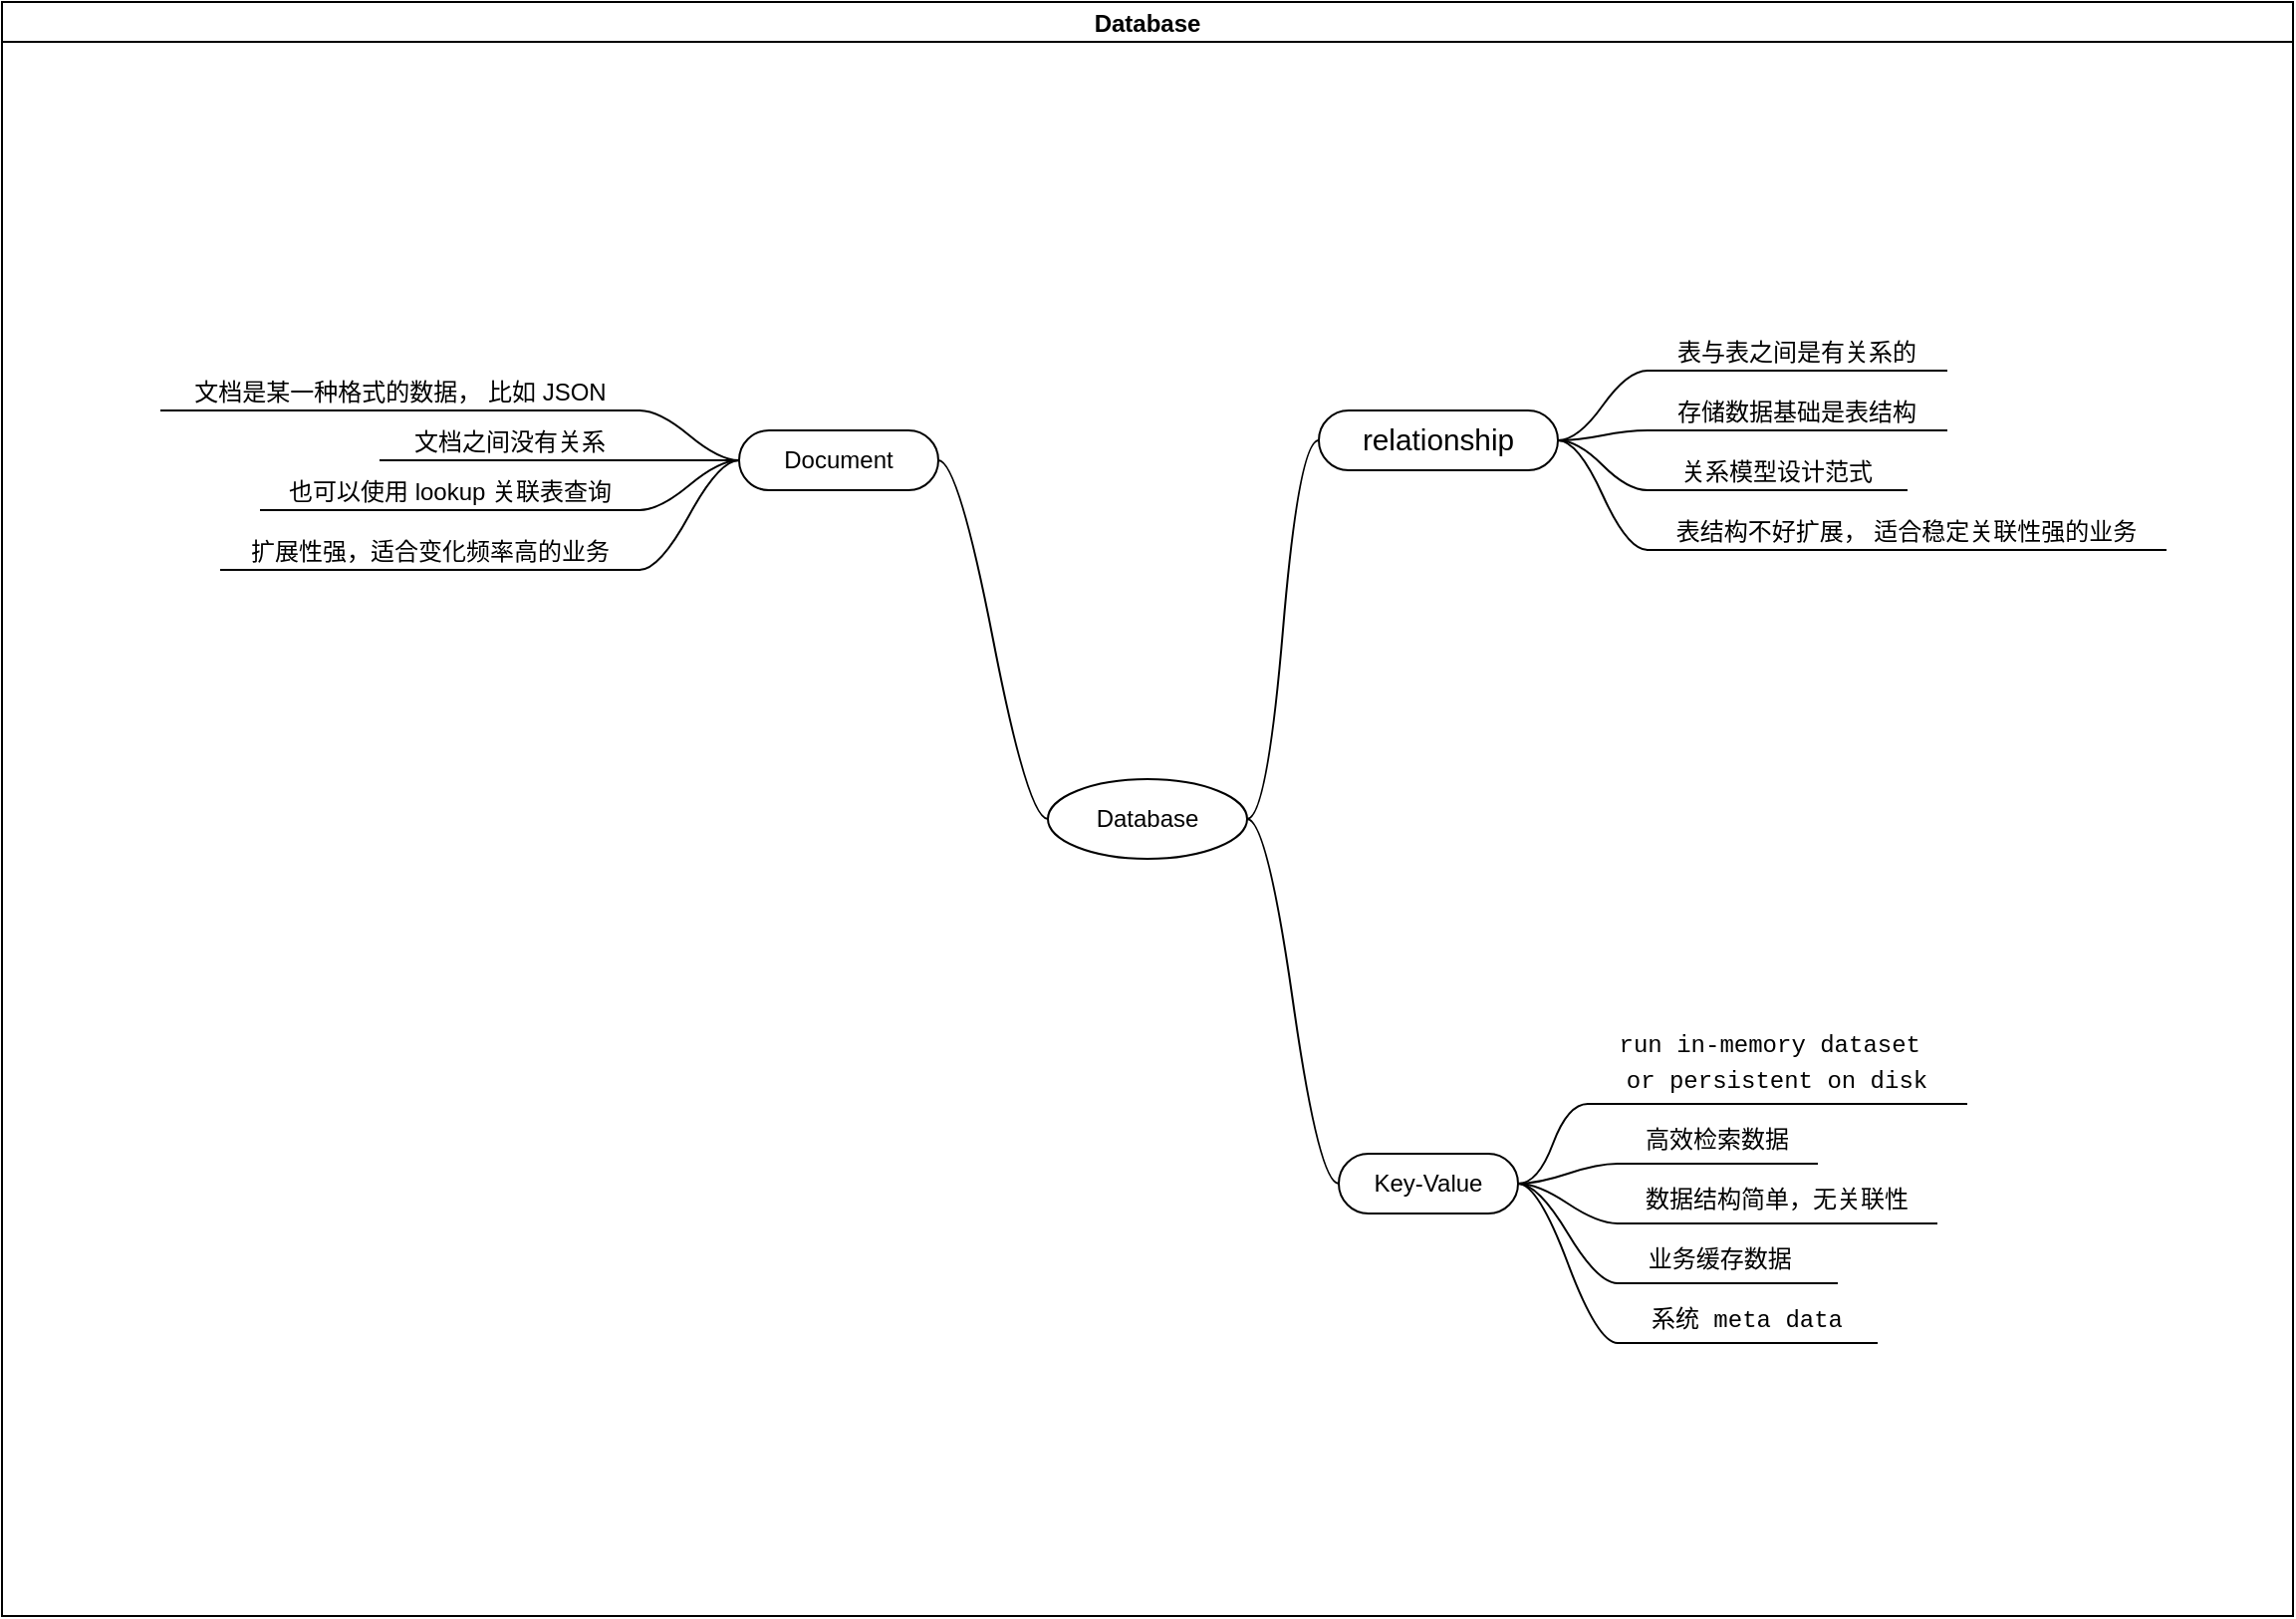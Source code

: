 <mxfile version="16.1.2" type="device" pages="4"><diagram id="ftnYeNUjbVtgObLGP5oH" name="Database"><mxGraphModel dx="1298" dy="800" grid="1" gridSize="10" guides="1" tooltips="1" connect="1" arrows="1" fold="1" page="1" pageScale="1" pageWidth="1169" pageHeight="827" math="0" shadow="0"><root><mxCell id="0"/><mxCell id="1" parent="0"/><mxCell id="_mYgXeskVChx5rf2YwnX-1" value="Database" style="swimlane;startSize=20;horizontal=1;containerType=tree;fontColor=default;labelBackgroundColor=none;" parent="1" vertex="1"><mxGeometry x="10" y="17" width="1150" height="810" as="geometry"/></mxCell><mxCell id="_mYgXeskVChx5rf2YwnX-2" value="" style="edgeStyle=entityRelationEdgeStyle;startArrow=none;endArrow=none;segment=10;curved=1;rounded=0;fontColor=default;labelBackgroundColor=none;" parent="_mYgXeskVChx5rf2YwnX-1" source="_mYgXeskVChx5rf2YwnX-6" target="_mYgXeskVChx5rf2YwnX-7" edge="1"><mxGeometry relative="1" as="geometry"/></mxCell><mxCell id="_mYgXeskVChx5rf2YwnX-4" value="" style="edgeStyle=entityRelationEdgeStyle;startArrow=none;endArrow=none;segment=10;curved=1;rounded=0;fontColor=default;labelBackgroundColor=none;" parent="_mYgXeskVChx5rf2YwnX-1" source="_mYgXeskVChx5rf2YwnX-6" target="_mYgXeskVChx5rf2YwnX-9" edge="1"><mxGeometry relative="1" as="geometry"/></mxCell><mxCell id="_mYgXeskVChx5rf2YwnX-6" value="Database" style="ellipse;whiteSpace=wrap;html=1;align=center;treeFolding=1;treeMoving=1;newEdgeStyle={&quot;edgeStyle&quot;:&quot;entityRelationEdgeStyle&quot;,&quot;startArrow&quot;:&quot;none&quot;,&quot;endArrow&quot;:&quot;none&quot;,&quot;segment&quot;:10,&quot;curved&quot;:1};fontColor=default;labelBackgroundColor=none;" parent="_mYgXeskVChx5rf2YwnX-1" vertex="1"><mxGeometry x="525" y="390" width="100" height="40" as="geometry"/></mxCell><mxCell id="_mYgXeskVChx5rf2YwnX-7" value="&lt;div style=&quot;text-align: left&quot;&gt;&lt;font&gt;&lt;span style=&quot;font-size: 14.88px;&quot;&gt;relationship&lt;/span&gt;&lt;/font&gt;&lt;/div&gt;" style="whiteSpace=wrap;html=1;rounded=1;arcSize=50;align=center;verticalAlign=middle;strokeWidth=1;autosize=1;spacing=4;treeFolding=1;treeMoving=1;newEdgeStyle={&quot;edgeStyle&quot;:&quot;entityRelationEdgeStyle&quot;,&quot;startArrow&quot;:&quot;none&quot;,&quot;endArrow&quot;:&quot;none&quot;,&quot;segment&quot;:10,&quot;curved&quot;:1};fontColor=default;labelBackgroundColor=none;" parent="_mYgXeskVChx5rf2YwnX-1" vertex="1"><mxGeometry x="661" y="205" width="120" height="30" as="geometry"/></mxCell><mxCell id="_mYgXeskVChx5rf2YwnX-9" value="Document" style="whiteSpace=wrap;html=1;rounded=1;arcSize=50;align=center;verticalAlign=middle;strokeWidth=1;autosize=1;spacing=4;treeFolding=1;treeMoving=1;newEdgeStyle={&quot;edgeStyle&quot;:&quot;entityRelationEdgeStyle&quot;,&quot;startArrow&quot;:&quot;none&quot;,&quot;endArrow&quot;:&quot;none&quot;,&quot;segment&quot;:10,&quot;curved&quot;:1};fontColor=default;labelBackgroundColor=none;" parent="_mYgXeskVChx5rf2YwnX-1" vertex="1"><mxGeometry x="370" y="215" width="100" height="30" as="geometry"/></mxCell><mxCell id="TvwmECxRaLh9l5dYpW6Y-3" value="Key-Value" style="whiteSpace=wrap;html=1;rounded=1;arcSize=50;align=center;verticalAlign=middle;strokeWidth=1;autosize=1;spacing=4;treeFolding=1;treeMoving=1;newEdgeStyle={&quot;edgeStyle&quot;:&quot;entityRelationEdgeStyle&quot;,&quot;startArrow&quot;:&quot;none&quot;,&quot;endArrow&quot;:&quot;none&quot;,&quot;segment&quot;:10,&quot;curved&quot;:1};fontColor=default;labelBackgroundColor=none;" parent="_mYgXeskVChx5rf2YwnX-1" vertex="1"><mxGeometry x="671" y="578" width="90" height="30" as="geometry"/></mxCell><mxCell id="TvwmECxRaLh9l5dYpW6Y-4" value="" style="edgeStyle=entityRelationEdgeStyle;startArrow=none;endArrow=none;segment=10;curved=1;rounded=0;fontColor=default;labelBackgroundColor=none;" parent="_mYgXeskVChx5rf2YwnX-1" source="_mYgXeskVChx5rf2YwnX-6" target="TvwmECxRaLh9l5dYpW6Y-3" edge="1"><mxGeometry relative="1" as="geometry"><mxPoint x="665" y="437" as="sourcePoint"/></mxGeometry></mxCell><mxCell id="TvwmECxRaLh9l5dYpW6Y-7" value="表与表之间是有关系的" style="whiteSpace=wrap;html=1;shape=partialRectangle;top=0;left=0;bottom=1;right=0;points=[[0,1],[1,1]];fillColor=none;align=center;verticalAlign=bottom;routingCenterY=0.5;snapToPoint=1;recursiveResize=0;autosize=1;treeFolding=1;treeMoving=1;newEdgeStyle={&quot;edgeStyle&quot;:&quot;entityRelationEdgeStyle&quot;,&quot;startArrow&quot;:&quot;none&quot;,&quot;endArrow&quot;:&quot;none&quot;,&quot;segment&quot;:10,&quot;curved&quot;:1};fontColor=default;labelBackgroundColor=none;" parent="_mYgXeskVChx5rf2YwnX-1" vertex="1"><mxGeometry x="826" y="165" width="150" height="20" as="geometry"/></mxCell><mxCell id="TvwmECxRaLh9l5dYpW6Y-8" value="" style="edgeStyle=entityRelationEdgeStyle;startArrow=none;endArrow=none;segment=10;curved=1;rounded=0;fontColor=default;labelBackgroundColor=none;" parent="_mYgXeskVChx5rf2YwnX-1" source="_mYgXeskVChx5rf2YwnX-7" target="TvwmECxRaLh9l5dYpW6Y-7" edge="1"><mxGeometry relative="1" as="geometry"><mxPoint x="821" y="250" as="sourcePoint"/></mxGeometry></mxCell><mxCell id="TvwmECxRaLh9l5dYpW6Y-9" value="文档之间没有关系" style="whiteSpace=wrap;html=1;shape=partialRectangle;top=0;left=0;bottom=1;right=0;points=[[0,1],[1,1]];fillColor=none;align=center;verticalAlign=bottom;routingCenterY=0.5;snapToPoint=1;recursiveResize=0;autosize=1;treeFolding=1;treeMoving=1;newEdgeStyle={&quot;edgeStyle&quot;:&quot;entityRelationEdgeStyle&quot;,&quot;startArrow&quot;:&quot;none&quot;,&quot;endArrow&quot;:&quot;none&quot;,&quot;segment&quot;:10,&quot;curved&quot;:1};fontColor=default;labelBackgroundColor=none;" parent="_mYgXeskVChx5rf2YwnX-1" vertex="1"><mxGeometry x="190" y="210" width="130" height="20" as="geometry"/></mxCell><mxCell id="TvwmECxRaLh9l5dYpW6Y-10" value="" style="edgeStyle=entityRelationEdgeStyle;startArrow=none;endArrow=none;segment=10;curved=1;rounded=0;fontColor=default;labelBackgroundColor=none;" parent="_mYgXeskVChx5rf2YwnX-1" source="_mYgXeskVChx5rf2YwnX-9" target="TvwmECxRaLh9l5dYpW6Y-9" edge="1"><mxGeometry relative="1" as="geometry"><mxPoint x="170" y="260" as="sourcePoint"/></mxGeometry></mxCell><mxCell id="TvwmECxRaLh9l5dYpW6Y-11" value="" style="edgeStyle=entityRelationEdgeStyle;startArrow=none;endArrow=none;segment=10;curved=1;rounded=0;fontColor=default;labelBackgroundColor=none;" parent="_mYgXeskVChx5rf2YwnX-1" source="_mYgXeskVChx5rf2YwnX-9" target="TvwmECxRaLh9l5dYpW6Y-12" edge="1"><mxGeometry relative="1" as="geometry"><mxPoint x="380" y="247" as="sourcePoint"/></mxGeometry></mxCell><mxCell id="TvwmECxRaLh9l5dYpW6Y-12" value="文档是某一种格式的数据， 比如 JSON" style="whiteSpace=wrap;html=1;shape=partialRectangle;top=0;left=0;bottom=1;right=0;points=[[0,1],[1,1]];fillColor=none;align=center;verticalAlign=bottom;routingCenterY=0.5;snapToPoint=1;recursiveResize=0;autosize=1;treeFolding=1;treeMoving=1;newEdgeStyle={&quot;edgeStyle&quot;:&quot;entityRelationEdgeStyle&quot;,&quot;startArrow&quot;:&quot;none&quot;,&quot;endArrow&quot;:&quot;none&quot;,&quot;segment&quot;:10,&quot;curved&quot;:1};fontColor=default;labelBackgroundColor=none;" parent="_mYgXeskVChx5rf2YwnX-1" vertex="1"><mxGeometry x="80" y="185" width="240" height="20" as="geometry"/></mxCell><mxCell id="TvwmECxRaLh9l5dYpW6Y-15" value="" style="edgeStyle=entityRelationEdgeStyle;startArrow=none;endArrow=none;segment=10;curved=1;rounded=0;fontColor=default;labelBackgroundColor=none;" parent="_mYgXeskVChx5rf2YwnX-1" source="_mYgXeskVChx5rf2YwnX-7" target="TvwmECxRaLh9l5dYpW6Y-16" edge="1"><mxGeometry relative="1" as="geometry"><mxPoint x="791" y="237" as="sourcePoint"/></mxGeometry></mxCell><mxCell id="TvwmECxRaLh9l5dYpW6Y-16" value="存储数据基础是表结构" style="whiteSpace=wrap;html=1;shape=partialRectangle;top=0;left=0;bottom=1;right=0;points=[[0,1],[1,1]];fillColor=none;align=center;verticalAlign=bottom;routingCenterY=0.5;snapToPoint=1;recursiveResize=0;autosize=1;treeFolding=1;treeMoving=1;newEdgeStyle={&quot;edgeStyle&quot;:&quot;entityRelationEdgeStyle&quot;,&quot;startArrow&quot;:&quot;none&quot;,&quot;endArrow&quot;:&quot;none&quot;,&quot;segment&quot;:10,&quot;curved&quot;:1};fontColor=default;labelBackgroundColor=none;" parent="_mYgXeskVChx5rf2YwnX-1" vertex="1"><mxGeometry x="826" y="195" width="150" height="20" as="geometry"/></mxCell><mxCell id="TvwmECxRaLh9l5dYpW6Y-17" value="" style="edgeStyle=entityRelationEdgeStyle;startArrow=none;endArrow=none;segment=10;curved=1;rounded=0;fontColor=default;labelBackgroundColor=none;" parent="_mYgXeskVChx5rf2YwnX-1" source="_mYgXeskVChx5rf2YwnX-7" target="TvwmECxRaLh9l5dYpW6Y-18" edge="1"><mxGeometry relative="1" as="geometry"><mxPoint x="791" y="237" as="sourcePoint"/></mxGeometry></mxCell><mxCell id="TvwmECxRaLh9l5dYpW6Y-18" value="关系模型设计范式" style="whiteSpace=wrap;html=1;shape=partialRectangle;top=0;left=0;bottom=1;right=0;points=[[0,1],[1,1]];fillColor=none;align=center;verticalAlign=bottom;routingCenterY=0.5;snapToPoint=1;recursiveResize=0;autosize=1;treeFolding=1;treeMoving=1;newEdgeStyle={&quot;edgeStyle&quot;:&quot;entityRelationEdgeStyle&quot;,&quot;startArrow&quot;:&quot;none&quot;,&quot;endArrow&quot;:&quot;none&quot;,&quot;segment&quot;:10,&quot;curved&quot;:1};fontColor=default;labelBackgroundColor=none;" parent="_mYgXeskVChx5rf2YwnX-1" vertex="1"><mxGeometry x="826" y="225" width="130" height="20" as="geometry"/></mxCell><mxCell id="XGUR9NMAk_w1BVZIlfwW-1" value="" style="edgeStyle=entityRelationEdgeStyle;startArrow=none;endArrow=none;segment=10;curved=1;rounded=0;fontColor=default;labelBackgroundColor=none;" parent="_mYgXeskVChx5rf2YwnX-1" source="_mYgXeskVChx5rf2YwnX-9" target="XGUR9NMAk_w1BVZIlfwW-2" edge="1"><mxGeometry relative="1" as="geometry"><mxPoint x="380" y="247" as="sourcePoint"/></mxGeometry></mxCell><mxCell id="XGUR9NMAk_w1BVZIlfwW-2" value="也可以使用 lookup 关联表查询" style="whiteSpace=wrap;html=1;shape=partialRectangle;top=0;left=0;bottom=1;right=0;points=[[0,1],[1,1]];fillColor=none;align=center;verticalAlign=bottom;routingCenterY=0.5;snapToPoint=1;recursiveResize=0;autosize=1;treeFolding=1;treeMoving=1;newEdgeStyle={&quot;edgeStyle&quot;:&quot;entityRelationEdgeStyle&quot;,&quot;startArrow&quot;:&quot;none&quot;,&quot;endArrow&quot;:&quot;none&quot;,&quot;segment&quot;:10,&quot;curved&quot;:1};fontColor=default;labelBackgroundColor=none;" parent="_mYgXeskVChx5rf2YwnX-1" vertex="1"><mxGeometry x="130" y="235" width="190" height="20" as="geometry"/></mxCell><mxCell id="XGUR9NMAk_w1BVZIlfwW-3" value="" style="edgeStyle=entityRelationEdgeStyle;startArrow=none;endArrow=none;segment=10;curved=1;rounded=0;fontColor=default;labelBackgroundColor=none;" parent="_mYgXeskVChx5rf2YwnX-1" source="_mYgXeskVChx5rf2YwnX-7" target="XGUR9NMAk_w1BVZIlfwW-4" edge="1"><mxGeometry relative="1" as="geometry"><mxPoint x="791" y="237" as="sourcePoint"/></mxGeometry></mxCell><mxCell id="XGUR9NMAk_w1BVZIlfwW-4" value="表结构不好扩展， 适合稳定关联性强的业务" style="whiteSpace=wrap;html=1;shape=partialRectangle;top=0;left=0;bottom=1;right=0;points=[[0,1],[1,1]];fillColor=none;align=center;verticalAlign=bottom;routingCenterY=0.5;snapToPoint=1;recursiveResize=0;autosize=1;treeFolding=1;treeMoving=1;newEdgeStyle={&quot;edgeStyle&quot;:&quot;entityRelationEdgeStyle&quot;,&quot;startArrow&quot;:&quot;none&quot;,&quot;endArrow&quot;:&quot;none&quot;,&quot;segment&quot;:10,&quot;curved&quot;:1};fontColor=default;labelBackgroundColor=none;" parent="_mYgXeskVChx5rf2YwnX-1" vertex="1"><mxGeometry x="826" y="255" width="260" height="20" as="geometry"/></mxCell><mxCell id="XGUR9NMAk_w1BVZIlfwW-5" value="" style="edgeStyle=entityRelationEdgeStyle;startArrow=none;endArrow=none;segment=10;curved=1;rounded=0;fontColor=default;labelBackgroundColor=none;" parent="_mYgXeskVChx5rf2YwnX-1" source="_mYgXeskVChx5rf2YwnX-9" target="XGUR9NMAk_w1BVZIlfwW-6" edge="1"><mxGeometry relative="1" as="geometry"><mxPoint x="380" y="247" as="sourcePoint"/></mxGeometry></mxCell><mxCell id="XGUR9NMAk_w1BVZIlfwW-6" value="扩展性强，适合变化频率高的业务" style="whiteSpace=wrap;html=1;shape=partialRectangle;top=0;left=0;bottom=1;right=0;points=[[0,1],[1,1]];fillColor=none;align=center;verticalAlign=bottom;routingCenterY=0.5;snapToPoint=1;recursiveResize=0;autosize=1;treeFolding=1;treeMoving=1;newEdgeStyle={&quot;edgeStyle&quot;:&quot;entityRelationEdgeStyle&quot;,&quot;startArrow&quot;:&quot;none&quot;,&quot;endArrow&quot;:&quot;none&quot;,&quot;segment&quot;:10,&quot;curved&quot;:1};fontColor=default;labelBackgroundColor=none;" parent="_mYgXeskVChx5rf2YwnX-1" vertex="1"><mxGeometry x="110" y="265" width="210" height="20" as="geometry"/></mxCell><mxCell id="WJ9CUCNDzP0s3qhLUJX8-3" value="&lt;div style=&quot;font-family: menlo, monaco, &amp;quot;courier new&amp;quot;, monospace; line-height: 18px;&quot;&gt;run in-memory dataset&amp;nbsp;&lt;/div&gt;&lt;div style=&quot;font-family: menlo, monaco, &amp;quot;courier new&amp;quot;, monospace; line-height: 18px;&quot;&gt;or&amp;nbsp;&lt;span style=&quot;font-family: &amp;quot;menlo&amp;quot; , &amp;quot;monaco&amp;quot; , &amp;quot;courier new&amp;quot; , monospace&quot;&gt;persistent on disk&lt;/span&gt;&lt;/div&gt;" style="whiteSpace=wrap;html=1;shape=partialRectangle;top=0;left=0;bottom=1;right=0;points=[[0,1],[1,1]];fillColor=none;align=center;verticalAlign=bottom;routingCenterY=0.5;snapToPoint=1;recursiveResize=0;autosize=1;treeFolding=1;treeMoving=1;newEdgeStyle={&quot;edgeStyle&quot;:&quot;entityRelationEdgeStyle&quot;,&quot;startArrow&quot;:&quot;none&quot;,&quot;endArrow&quot;:&quot;none&quot;,&quot;segment&quot;:10,&quot;curved&quot;:1};labelBackgroundColor=none;fontSize=12;fontColor=default;" parent="_mYgXeskVChx5rf2YwnX-1" vertex="1"><mxGeometry x="796" y="513" width="190" height="40" as="geometry"/></mxCell><mxCell id="WJ9CUCNDzP0s3qhLUJX8-4" value="" style="edgeStyle=entityRelationEdgeStyle;startArrow=none;endArrow=none;segment=10;curved=1;rounded=0;labelBackgroundColor=none;fontSize=12;fontColor=default;" parent="_mYgXeskVChx5rf2YwnX-1" source="TvwmECxRaLh9l5dYpW6Y-3" target="WJ9CUCNDzP0s3qhLUJX8-3" edge="1"><mxGeometry relative="1" as="geometry"><mxPoint x="801" y="623" as="sourcePoint"/></mxGeometry></mxCell><mxCell id="WJ9CUCNDzP0s3qhLUJX8-5" value="" style="edgeStyle=entityRelationEdgeStyle;startArrow=none;endArrow=none;segment=10;curved=1;rounded=0;labelBackgroundColor=none;fontSize=12;fontColor=default;" parent="_mYgXeskVChx5rf2YwnX-1" source="TvwmECxRaLh9l5dYpW6Y-3" target="WJ9CUCNDzP0s3qhLUJX8-6" edge="1"><mxGeometry relative="1" as="geometry"><mxPoint x="771" y="610.0" as="sourcePoint"/></mxGeometry></mxCell><mxCell id="WJ9CUCNDzP0s3qhLUJX8-6" value="&lt;div style=&quot;font-family: menlo, monaco, &amp;quot;courier new&amp;quot;, monospace; line-height: 18px;&quot;&gt;高效检索数据&lt;/div&gt;" style="whiteSpace=wrap;html=1;shape=partialRectangle;top=0;left=0;bottom=1;right=0;points=[[0,1],[1,1]];fillColor=none;align=center;verticalAlign=bottom;routingCenterY=0.5;snapToPoint=1;recursiveResize=0;autosize=1;treeFolding=1;treeMoving=1;newEdgeStyle={&quot;edgeStyle&quot;:&quot;entityRelationEdgeStyle&quot;,&quot;startArrow&quot;:&quot;none&quot;,&quot;endArrow&quot;:&quot;none&quot;,&quot;segment&quot;:10,&quot;curved&quot;:1};labelBackgroundColor=none;fontSize=12;fontColor=default;" parent="_mYgXeskVChx5rf2YwnX-1" vertex="1"><mxGeometry x="811" y="563" width="100" height="20" as="geometry"/></mxCell><mxCell id="WJ9CUCNDzP0s3qhLUJX8-7" value="" style="edgeStyle=entityRelationEdgeStyle;startArrow=none;endArrow=none;segment=10;curved=1;rounded=0;labelBackgroundColor=none;fontSize=12;fontColor=default;" parent="_mYgXeskVChx5rf2YwnX-1" source="TvwmECxRaLh9l5dYpW6Y-3" target="WJ9CUCNDzP0s3qhLUJX8-8" edge="1"><mxGeometry relative="1" as="geometry"><mxPoint x="771" y="610.0" as="sourcePoint"/></mxGeometry></mxCell><mxCell id="WJ9CUCNDzP0s3qhLUJX8-8" value="&lt;div style=&quot;font-family: menlo, monaco, &amp;quot;courier new&amp;quot;, monospace; line-height: 18px;&quot;&gt;数据结构简单，无关联性&lt;/div&gt;" style="whiteSpace=wrap;html=1;shape=partialRectangle;top=0;left=0;bottom=1;right=0;points=[[0,1],[1,1]];fillColor=none;align=center;verticalAlign=bottom;routingCenterY=0.5;snapToPoint=1;recursiveResize=0;autosize=1;treeFolding=1;treeMoving=1;newEdgeStyle={&quot;edgeStyle&quot;:&quot;entityRelationEdgeStyle&quot;,&quot;startArrow&quot;:&quot;none&quot;,&quot;endArrow&quot;:&quot;none&quot;,&quot;segment&quot;:10,&quot;curved&quot;:1};labelBackgroundColor=none;fontSize=12;fontColor=default;" parent="_mYgXeskVChx5rf2YwnX-1" vertex="1"><mxGeometry x="811" y="593" width="160" height="20" as="geometry"/></mxCell><mxCell id="WJ9CUCNDzP0s3qhLUJX8-9" value="" style="edgeStyle=entityRelationEdgeStyle;startArrow=none;endArrow=none;segment=10;curved=1;rounded=0;labelBackgroundColor=none;fontSize=12;fontColor=default;" parent="_mYgXeskVChx5rf2YwnX-1" source="TvwmECxRaLh9l5dYpW6Y-3" target="WJ9CUCNDzP0s3qhLUJX8-10" edge="1"><mxGeometry relative="1" as="geometry"><mxPoint x="771" y="610.0" as="sourcePoint"/></mxGeometry></mxCell><mxCell id="WJ9CUCNDzP0s3qhLUJX8-10" value="&lt;div style=&quot;font-family: menlo, monaco, &amp;quot;courier new&amp;quot;, monospace; line-height: 18px;&quot;&gt;业务缓存数据&amp;nbsp;&lt;/div&gt;" style="whiteSpace=wrap;html=1;shape=partialRectangle;top=0;left=0;bottom=1;right=0;points=[[0,1],[1,1]];fillColor=none;align=center;verticalAlign=bottom;routingCenterY=0.5;snapToPoint=1;recursiveResize=0;autosize=1;treeFolding=1;treeMoving=1;newEdgeStyle={&quot;edgeStyle&quot;:&quot;entityRelationEdgeStyle&quot;,&quot;startArrow&quot;:&quot;none&quot;,&quot;endArrow&quot;:&quot;none&quot;,&quot;segment&quot;:10,&quot;curved&quot;:1};labelBackgroundColor=none;fontSize=12;fontColor=default;" parent="_mYgXeskVChx5rf2YwnX-1" vertex="1"><mxGeometry x="811" y="623" width="110" height="20" as="geometry"/></mxCell><mxCell id="WJ9CUCNDzP0s3qhLUJX8-11" value="" style="edgeStyle=entityRelationEdgeStyle;startArrow=none;endArrow=none;segment=10;curved=1;rounded=0;labelBackgroundColor=none;fontSize=12;fontColor=default;" parent="_mYgXeskVChx5rf2YwnX-1" source="TvwmECxRaLh9l5dYpW6Y-3" target="WJ9CUCNDzP0s3qhLUJX8-12" edge="1"><mxGeometry relative="1" as="geometry"><mxPoint x="771" y="610.0" as="sourcePoint"/></mxGeometry></mxCell><mxCell id="WJ9CUCNDzP0s3qhLUJX8-12" value="&lt;div style=&quot;font-family: menlo, monaco, &amp;quot;courier new&amp;quot;, monospace; line-height: 18px;&quot;&gt;系统 meta data&lt;/div&gt;" style="whiteSpace=wrap;html=1;shape=partialRectangle;top=0;left=0;bottom=1;right=0;points=[[0,1],[1,1]];fillColor=none;align=center;verticalAlign=bottom;routingCenterY=0.5;snapToPoint=1;recursiveResize=0;autosize=1;treeFolding=1;treeMoving=1;newEdgeStyle={&quot;edgeStyle&quot;:&quot;entityRelationEdgeStyle&quot;,&quot;startArrow&quot;:&quot;none&quot;,&quot;endArrow&quot;:&quot;none&quot;,&quot;segment&quot;:10,&quot;curved&quot;:1};labelBackgroundColor=none;fontSize=12;fontColor=default;" parent="_mYgXeskVChx5rf2YwnX-1" vertex="1"><mxGeometry x="811" y="653" width="130" height="20" as="geometry"/></mxCell></root></mxGraphModel></diagram><diagram id="Emgfk37kHXDp2WWTATe3" name="MySQL"><mxGraphModel dx="1298" dy="800" grid="1" gridSize="10" guides="1" tooltips="1" connect="1" arrows="1" fold="1" page="1" pageScale="1" pageWidth="1169" pageHeight="827" math="0" shadow="0"><root><mxCell id="FvB25spvT4SW5jys-NkA-0"/><mxCell id="FvB25spvT4SW5jys-NkA-1" parent="FvB25spvT4SW5jys-NkA-0"/><mxCell id="HD-t0S_yxcEcnh2QABdA-0" value="MySQL" style="swimlane;startSize=20;horizontal=1;containerType=tree;resizable=0;movable=0;fontColor=default;labelBackgroundColor=none;fontSize=12;rotatable=0;expand=0;fontStyle=0;" parent="FvB25spvT4SW5jys-NkA-1" vertex="1"><mxGeometry x="20" y="10" width="1140" height="4120" as="geometry"/></mxCell><mxCell id="HD-t0S_yxcEcnh2QABdA-1" value="" style="edgeStyle=entityRelationEdgeStyle;startArrow=none;endArrow=none;segment=10;curved=1;rounded=0;fontColor=default;labelBackgroundColor=none;fontSize=12;fontStyle=0;" parent="HD-t0S_yxcEcnh2QABdA-0" source="HD-t0S_yxcEcnh2QABdA-5" target="HD-t0S_yxcEcnh2QABdA-6" edge="1"><mxGeometry relative="1" as="geometry"/></mxCell><mxCell id="HD-t0S_yxcEcnh2QABdA-3" value="" style="edgeStyle=entityRelationEdgeStyle;startArrow=none;endArrow=none;segment=10;curved=1;rounded=0;fontColor=default;labelBackgroundColor=none;fontSize=12;fontStyle=0;" parent="HD-t0S_yxcEcnh2QABdA-0" source="HD-t0S_yxcEcnh2QABdA-5" target="HD-t0S_yxcEcnh2QABdA-8" edge="1"><mxGeometry relative="1" as="geometry"/></mxCell><mxCell id="HD-t0S_yxcEcnh2QABdA-5" value="MySQL" style="ellipse;whiteSpace=wrap;html=1;align=center;treeFolding=1;treeMoving=1;newEdgeStyle={&quot;edgeStyle&quot;:&quot;entityRelationEdgeStyle&quot;,&quot;startArrow&quot;:&quot;none&quot;,&quot;endArrow&quot;:&quot;none&quot;,&quot;segment&quot;:10,&quot;curved&quot;:1};fontColor=default;labelBackgroundColor=none;fontSize=12;fontStyle=0;" parent="HD-t0S_yxcEcnh2QABdA-0" vertex="1"><mxGeometry x="30" y="1630" width="100" height="40" as="geometry"/></mxCell><mxCell id="HD-t0S_yxcEcnh2QABdA-6" value="数据类型" style="whiteSpace=wrap;html=1;rounded=1;arcSize=50;align=center;verticalAlign=middle;strokeWidth=1;autosize=1;spacing=4;treeFolding=1;treeMoving=1;newEdgeStyle={&quot;edgeStyle&quot;:&quot;entityRelationEdgeStyle&quot;,&quot;startArrow&quot;:&quot;none&quot;,&quot;endArrow&quot;:&quot;none&quot;,&quot;segment&quot;:10,&quot;curved&quot;:1};fontColor=default;labelBackgroundColor=none;fontSize=12;fontStyle=0;" parent="HD-t0S_yxcEcnh2QABdA-0" vertex="1"><mxGeometry x="180" y="995" width="90" height="30" as="geometry"/></mxCell><mxCell id="HD-t0S_yxcEcnh2QABdA-8" value="前置工作" style="whiteSpace=wrap;html=1;rounded=1;arcSize=50;align=center;verticalAlign=middle;strokeWidth=1;autosize=1;spacing=4;treeFolding=1;treeMoving=1;newEdgeStyle={&quot;edgeStyle&quot;:&quot;entityRelationEdgeStyle&quot;,&quot;startArrow&quot;:&quot;none&quot;,&quot;endArrow&quot;:&quot;none&quot;,&quot;segment&quot;:10,&quot;curved&quot;:1};fontColor=default;labelBackgroundColor=none;fontSize=12;fontStyle=0;" parent="HD-t0S_yxcEcnh2QABdA-0" vertex="1"><mxGeometry x="185" y="100" width="90" height="30" as="geometry"/></mxCell><mxCell id="HD-t0S_yxcEcnh2QABdA-13" value="CLI登陆/登出" style="whiteSpace=wrap;html=1;shape=partialRectangle;top=0;left=0;bottom=1;right=0;points=[[0,1],[1,1]];fillColor=none;align=center;verticalAlign=bottom;routingCenterY=0.5;snapToPoint=1;recursiveResize=0;autosize=1;treeFolding=1;treeMoving=1;newEdgeStyle={&quot;edgeStyle&quot;:&quot;entityRelationEdgeStyle&quot;,&quot;startArrow&quot;:&quot;none&quot;,&quot;endArrow&quot;:&quot;none&quot;,&quot;segment&quot;:10,&quot;curved&quot;:1};fontColor=default;labelBackgroundColor=none;fontSize=12;fontStyle=0;" parent="HD-t0S_yxcEcnh2QABdA-0" vertex="1"><mxGeometry x="345" y="50" width="100" height="20" as="geometry"/></mxCell><mxCell id="HD-t0S_yxcEcnh2QABdA-14" value="" style="edgeStyle=entityRelationEdgeStyle;startArrow=none;endArrow=none;segment=10;curved=1;rounded=0;fontColor=default;labelBackgroundColor=none;fontSize=12;fontStyle=0;" parent="HD-t0S_yxcEcnh2QABdA-0" source="HD-t0S_yxcEcnh2QABdA-8" target="HD-t0S_yxcEcnh2QABdA-13" edge="1"><mxGeometry relative="1" as="geometry"><mxPoint x="315" y="145" as="sourcePoint"/></mxGeometry></mxCell><mxCell id="HD-t0S_yxcEcnh2QABdA-15" value="" style="edgeStyle=entityRelationEdgeStyle;startArrow=none;endArrow=none;segment=10;curved=1;rounded=0;fontColor=default;labelBackgroundColor=none;fontSize=12;fontStyle=0;" parent="HD-t0S_yxcEcnh2QABdA-0" source="HD-t0S_yxcEcnh2QABdA-13" target="HD-t0S_yxcEcnh2QABdA-16" edge="1"><mxGeometry relative="1" as="geometry"><mxPoint x="285" y="125" as="sourcePoint"/></mxGeometry></mxCell><mxCell id="HD-t0S_yxcEcnh2QABdA-16" value="&lt;div style=&quot;font-family: menlo, monaco, &amp;quot;courier new&amp;quot;, monospace; line-height: 18px; font-size: 12px;&quot;&gt;mysql -h 127.0.0.1:3306 -u root -p&lt;/div&gt;" style="whiteSpace=wrap;html=1;shape=partialRectangle;top=0;left=0;bottom=1;right=0;points=[[0,1],[1,1]];fillColor=none;align=center;verticalAlign=bottom;routingCenterY=0.5;snapToPoint=1;recursiveResize=0;autosize=1;treeFolding=1;treeMoving=1;newEdgeStyle={&quot;edgeStyle&quot;:&quot;entityRelationEdgeStyle&quot;,&quot;startArrow&quot;:&quot;none&quot;,&quot;endArrow&quot;:&quot;none&quot;,&quot;segment&quot;:10,&quot;curved&quot;:1};fontColor=default;labelBackgroundColor=none;fontSize=12;fontStyle=0;" parent="HD-t0S_yxcEcnh2QABdA-0" vertex="1"><mxGeometry x="470" y="30" width="280" height="20" as="geometry"/></mxCell><mxCell id="HD-t0S_yxcEcnh2QABdA-17" value="" style="edgeStyle=entityRelationEdgeStyle;startArrow=none;endArrow=none;segment=10;curved=1;rounded=0;fontColor=default;labelBackgroundColor=none;fontSize=12;fontStyle=0;" parent="HD-t0S_yxcEcnh2QABdA-0" source="HD-t0S_yxcEcnh2QABdA-13" target="HD-t0S_yxcEcnh2QABdA-18" edge="1"><mxGeometry relative="1" as="geometry"><mxPoint x="455" y="80" as="sourcePoint"/></mxGeometry></mxCell><mxCell id="HD-t0S_yxcEcnh2QABdA-18" value="&lt;div style=&quot;font-family: menlo, monaco, &amp;quot;courier new&amp;quot;, monospace; line-height: 18px; font-size: 12px;&quot;&gt;quit &lt;/div&gt;" style="whiteSpace=wrap;html=1;shape=partialRectangle;top=0;left=0;bottom=1;right=0;points=[[0,1],[1,1]];fillColor=none;align=center;verticalAlign=bottom;routingCenterY=0.5;snapToPoint=1;recursiveResize=0;autosize=1;treeFolding=1;treeMoving=1;newEdgeStyle={&quot;edgeStyle&quot;:&quot;entityRelationEdgeStyle&quot;,&quot;startArrow&quot;:&quot;none&quot;,&quot;endArrow&quot;:&quot;none&quot;,&quot;segment&quot;:10,&quot;curved&quot;:1};fontColor=default;labelBackgroundColor=none;fontSize=12;fontStyle=0;" parent="HD-t0S_yxcEcnh2QABdA-0" vertex="1"><mxGeometry x="470" y="60" width="60" height="20" as="geometry"/></mxCell><mxCell id="HD-t0S_yxcEcnh2QABdA-19" value="" style="edgeStyle=entityRelationEdgeStyle;startArrow=none;endArrow=none;segment=10;curved=1;rounded=0;fontColor=default;labelBackgroundColor=none;fontSize=12;fontStyle=0;" parent="HD-t0S_yxcEcnh2QABdA-0" source="HD-t0S_yxcEcnh2QABdA-8" target="HD-t0S_yxcEcnh2QABdA-20" edge="1"><mxGeometry relative="1" as="geometry"><mxPoint x="285" y="125" as="sourcePoint"/></mxGeometry></mxCell><mxCell id="HD-t0S_yxcEcnh2QABdA-20" value="database" style="whiteSpace=wrap;html=1;shape=partialRectangle;top=0;left=0;bottom=1;right=0;points=[[0,1],[1,1]];fillColor=none;align=center;verticalAlign=bottom;routingCenterY=0.5;snapToPoint=1;recursiveResize=0;autosize=1;treeFolding=1;treeMoving=1;newEdgeStyle={&quot;edgeStyle&quot;:&quot;entityRelationEdgeStyle&quot;,&quot;startArrow&quot;:&quot;none&quot;,&quot;endArrow&quot;:&quot;none&quot;,&quot;segment&quot;:10,&quot;curved&quot;:1};fontColor=default;labelBackgroundColor=none;fontSize=12;fontStyle=0;" parent="HD-t0S_yxcEcnh2QABdA-0" vertex="1"><mxGeometry x="340" y="105" width="80" height="20" as="geometry"/></mxCell><mxCell id="HD-t0S_yxcEcnh2QABdA-21" value="" style="edgeStyle=entityRelationEdgeStyle;startArrow=none;endArrow=none;segment=10;curved=1;rounded=0;fontColor=default;labelBackgroundColor=none;fontSize=12;fontStyle=0;" parent="HD-t0S_yxcEcnh2QABdA-0" source="HD-t0S_yxcEcnh2QABdA-20" target="HD-t0S_yxcEcnh2QABdA-22" edge="1"><mxGeometry relative="1" as="geometry"><mxPoint x="285" y="125" as="sourcePoint"/></mxGeometry></mxCell><mxCell id="HD-t0S_yxcEcnh2QABdA-22" value="&lt;div style=&quot;font-family: menlo, monaco, &amp;quot;courier new&amp;quot;, monospace; line-height: 18px; font-size: 12px;&quot;&gt;查看所有数据库: show databases;&lt;/div&gt;" style="whiteSpace=wrap;html=1;shape=partialRectangle;top=0;left=0;bottom=1;right=0;points=[[0,1],[1,1]];fillColor=none;align=center;verticalAlign=bottom;routingCenterY=0.5;snapToPoint=1;recursiveResize=0;autosize=1;treeFolding=1;treeMoving=1;newEdgeStyle={&quot;edgeStyle&quot;:&quot;entityRelationEdgeStyle&quot;,&quot;startArrow&quot;:&quot;none&quot;,&quot;endArrow&quot;:&quot;none&quot;,&quot;segment&quot;:10,&quot;curved&quot;:1};fontColor=default;labelBackgroundColor=none;fontSize=12;fontStyle=0;" parent="HD-t0S_yxcEcnh2QABdA-0" vertex="1"><mxGeometry x="480" y="105" width="240" height="20" as="geometry"/></mxCell><mxCell id="HD-t0S_yxcEcnh2QABdA-23" value="" style="edgeStyle=entityRelationEdgeStyle;startArrow=none;endArrow=none;segment=10;curved=1;rounded=0;fontColor=default;labelBackgroundColor=none;fontSize=12;fontStyle=0;" parent="HD-t0S_yxcEcnh2QABdA-0" source="HD-t0S_yxcEcnh2QABdA-20" target="HD-t0S_yxcEcnh2QABdA-24" edge="1"><mxGeometry relative="1" as="geometry"><mxPoint x="425" y="135" as="sourcePoint"/></mxGeometry></mxCell><mxCell id="HD-t0S_yxcEcnh2QABdA-24" value="&lt;div style=&quot;font-family: menlo, monaco, &amp;quot;courier new&amp;quot;, monospace; line-height: 18px; font-size: 12px;&quot;&gt;&lt;div style=&quot;font-family: menlo, monaco, &amp;quot;courier new&amp;quot;, monospace; line-height: 18px; font-size: 12px;&quot;&gt;选择数据库&amp;nbsp;&lt;span style=&quot;font-size: 12px;&quot;&gt;USE&lt;/span&gt;&lt;span style=&quot;font-size: 12px;&quot;&gt; &lt;/span&gt;&lt;span style=&quot;font-size: 12px;&quot;&gt;`sql_invoicing`&lt;/span&gt;&lt;span style=&quot;font-size: 12px;&quot;&gt;;&lt;/span&gt;&lt;/div&gt;&lt;/div&gt;" style="whiteSpace=wrap;html=1;shape=partialRectangle;top=0;left=0;bottom=1;right=0;points=[[0,1],[1,1]];fillColor=none;align=left;verticalAlign=bottom;routingCenterY=0.5;snapToPoint=1;recursiveResize=0;autosize=1;treeFolding=1;treeMoving=1;newEdgeStyle={&quot;edgeStyle&quot;:&quot;entityRelationEdgeStyle&quot;,&quot;startArrow&quot;:&quot;none&quot;,&quot;endArrow&quot;:&quot;none&quot;,&quot;segment&quot;:10,&quot;curved&quot;:1};fontColor=default;labelBackgroundColor=none;fontSize=12;fontStyle=0;" parent="HD-t0S_yxcEcnh2QABdA-0" vertex="1"><mxGeometry x="480" y="140" width="240" height="20" as="geometry"/></mxCell><mxCell id="HD-t0S_yxcEcnh2QABdA-25" value="" style="edgeStyle=entityRelationEdgeStyle;startArrow=none;endArrow=none;segment=10;curved=1;rounded=0;fontColor=default;labelBackgroundColor=none;fontSize=12;fontStyle=0;" parent="HD-t0S_yxcEcnh2QABdA-0" source="HD-t0S_yxcEcnh2QABdA-20" target="HD-t0S_yxcEcnh2QABdA-26" edge="1"><mxGeometry relative="1" as="geometry"><mxPoint x="425" y="135" as="sourcePoint"/></mxGeometry></mxCell><mxCell id="HD-t0S_yxcEcnh2QABdA-26" value="&lt;div style=&quot;font-family: menlo, monaco, &amp;quot;courier new&amp;quot;, monospace; line-height: 18px; font-size: 12px;&quot;&gt;&lt;div style=&quot;font-family: menlo, monaco, &amp;quot;courier new&amp;quot;, monospace; line-height: 18px; font-size: 12px;&quot;&gt;创建数据库&lt;/div&gt;&lt;div style=&quot;font-family: menlo, monaco, &amp;quot;courier new&amp;quot;, monospace; line-height: 18px; font-size: 12px;&quot;&gt;&lt;span style=&quot;font-family: menlo, monaco, &amp;quot;courier new&amp;quot;, monospace; font-size: 12px;&quot;&gt;DROP&lt;/span&gt;&lt;span style=&quot;font-family: menlo, monaco, &amp;quot;courier new&amp;quot;, monospace; font-size: 12px;&quot;&gt; &lt;/span&gt;&lt;span style=&quot;font-family: menlo, monaco, &amp;quot;courier new&amp;quot;, monospace; font-size: 12px;&quot;&gt;DATABASE&lt;/span&gt;&lt;span style=&quot;font-family: menlo, monaco, &amp;quot;courier new&amp;quot;, monospace; font-size: 12px;&quot;&gt; &lt;/span&gt;&lt;span style=&quot;font-family: menlo, monaco, &amp;quot;courier new&amp;quot;, monospace; font-size: 12px;&quot;&gt;IF&lt;/span&gt;&lt;span style=&quot;font-family: menlo, monaco, &amp;quot;courier new&amp;quot;, monospace; font-size: 12px;&quot;&gt; &lt;/span&gt;&lt;span style=&quot;font-family: menlo, monaco, &amp;quot;courier new&amp;quot;, monospace; font-size: 12px;&quot;&gt;EXISTS&lt;/span&gt;&lt;span style=&quot;font-family: menlo, monaco, &amp;quot;courier new&amp;quot;, monospace; font-size: 12px;&quot;&gt; &lt;/span&gt;&lt;span style=&quot;font-family: menlo, monaco, &amp;quot;courier new&amp;quot;, monospace; font-size: 12px;&quot;&gt;`sql_invoicing`&lt;/span&gt;&lt;span style=&quot;font-family: menlo, monaco, &amp;quot;courier new&amp;quot;, monospace; font-size: 12px;&quot;&gt;;&lt;/span&gt;&lt;/div&gt;&lt;div style=&quot;font-family: menlo, monaco, &amp;quot;courier new&amp;quot;, monospace; line-height: 18px; font-size: 12px;&quot;&gt;&lt;div style=&quot;font-size: 12px;&quot;&gt;&lt;span style=&quot;font-size: 12px;&quot;&gt;CREATE&lt;/span&gt; &lt;span style=&quot;font-size: 12px;&quot;&gt;DATABASE&lt;/span&gt; &lt;span style=&quot;font-size: 12px;&quot;&gt;`sql_invoicing`&lt;/span&gt;; &lt;/div&gt;&lt;/div&gt;&lt;/div&gt;" style="whiteSpace=wrap;html=1;shape=partialRectangle;top=0;left=0;bottom=1;right=0;points=[[0,1],[1,1]];fillColor=none;align=left;verticalAlign=bottom;routingCenterY=0.5;snapToPoint=1;recursiveResize=0;autosize=1;treeFolding=1;treeMoving=1;newEdgeStyle={&quot;edgeStyle&quot;:&quot;entityRelationEdgeStyle&quot;,&quot;startArrow&quot;:&quot;none&quot;,&quot;endArrow&quot;:&quot;none&quot;,&quot;segment&quot;:10,&quot;curved&quot;:1};fontColor=default;labelBackgroundColor=none;fontSize=12;fontStyle=0;" parent="HD-t0S_yxcEcnh2QABdA-0" vertex="1"><mxGeometry x="480" y="170" width="320" height="60" as="geometry"/></mxCell><mxCell id="HD-t0S_yxcEcnh2QABdA-27" value="" style="edgeStyle=entityRelationEdgeStyle;startArrow=none;endArrow=none;segment=10;curved=1;rounded=0;fontColor=default;labelBackgroundColor=none;fontSize=12;fontStyle=0;" parent="HD-t0S_yxcEcnh2QABdA-0" source="HD-t0S_yxcEcnh2QABdA-8" target="HD-t0S_yxcEcnh2QABdA-28" edge="1"><mxGeometry relative="1" as="geometry"><mxPoint x="285" y="125" as="sourcePoint"/></mxGeometry></mxCell><mxCell id="HD-t0S_yxcEcnh2QABdA-28" value="table" style="whiteSpace=wrap;html=1;shape=partialRectangle;top=0;left=0;bottom=1;right=0;points=[[0,1],[1,1]];fillColor=none;align=center;verticalAlign=bottom;routingCenterY=0.5;snapToPoint=1;recursiveResize=0;autosize=1;treeFolding=1;treeMoving=1;newEdgeStyle={&quot;edgeStyle&quot;:&quot;entityRelationEdgeStyle&quot;,&quot;startArrow&quot;:&quot;none&quot;,&quot;endArrow&quot;:&quot;none&quot;,&quot;segment&quot;:10,&quot;curved&quot;:1};fontColor=default;labelBackgroundColor=none;fontSize=12;fontStyle=0;" parent="HD-t0S_yxcEcnh2QABdA-0" vertex="1"><mxGeometry x="355" y="330" width="60" height="20" as="geometry"/></mxCell><mxCell id="HD-t0S_yxcEcnh2QABdA-29" value="" style="edgeStyle=entityRelationEdgeStyle;startArrow=none;endArrow=none;segment=10;curved=1;rounded=0;fontColor=default;labelBackgroundColor=none;fontSize=12;fontStyle=0;" parent="HD-t0S_yxcEcnh2QABdA-0" source="HD-t0S_yxcEcnh2QABdA-28" target="HD-t0S_yxcEcnh2QABdA-30" edge="1"><mxGeometry relative="1" as="geometry"><mxPoint x="285" y="125" as="sourcePoint"/></mxGeometry></mxCell><mxCell id="HD-t0S_yxcEcnh2QABdA-30" value="show tables;" style="whiteSpace=wrap;html=1;shape=partialRectangle;top=0;left=0;bottom=1;right=0;points=[[0,1],[1,1]];fillColor=none;align=center;verticalAlign=bottom;routingCenterY=0.5;snapToPoint=1;recursiveResize=0;autosize=1;treeFolding=1;treeMoving=1;newEdgeStyle={&quot;edgeStyle&quot;:&quot;entityRelationEdgeStyle&quot;,&quot;startArrow&quot;:&quot;none&quot;,&quot;endArrow&quot;:&quot;none&quot;,&quot;segment&quot;:10,&quot;curved&quot;:1};fontColor=default;labelBackgroundColor=none;fontSize=12;fontStyle=0;" parent="HD-t0S_yxcEcnh2QABdA-0" vertex="1"><mxGeometry x="450" y="280" width="100" height="20" as="geometry"/></mxCell><mxCell id="HD-t0S_yxcEcnh2QABdA-31" value="" style="edgeStyle=entityRelationEdgeStyle;startArrow=none;endArrow=none;segment=10;curved=1;rounded=0;fontColor=default;labelBackgroundColor=none;fontSize=12;fontStyle=0;" parent="HD-t0S_yxcEcnh2QABdA-0" source="HD-t0S_yxcEcnh2QABdA-28" target="HD-t0S_yxcEcnh2QABdA-32" edge="1"><mxGeometry relative="1" as="geometry"><mxPoint x="425" y="360" as="sourcePoint"/></mxGeometry></mxCell><mxCell id="HD-t0S_yxcEcnh2QABdA-32" value="&lt;div style=&quot;font-family: menlo, monaco, &amp;quot;courier new&amp;quot;, monospace; line-height: 18px; font-size: 12px;&quot;&gt;&lt;div style=&quot;font-size: 12px;&quot;&gt;&lt;span style=&quot;font-size: 12px;&quot;&gt;CREATE&lt;/span&gt; &lt;span style=&quot;font-size: 12px;&quot;&gt;TABLE&lt;/span&gt; &lt;span style=&quot;font-size: 12px;&quot;&gt;`payment_methods`&lt;/span&gt; (&lt;/div&gt;&lt;div style=&quot;font-size: 12px;&quot;&gt;  &lt;span style=&quot;font-size: 12px;&quot;&gt;`payment_method_id`&lt;/span&gt; &lt;span style=&quot;font-size: 12px;&quot;&gt;tinyint&lt;/span&gt;(&lt;span style=&quot;font-size: 12px;&quot;&gt;4&lt;/span&gt;) &lt;span style=&quot;font-size: 12px;&quot;&gt;NOT&lt;/span&gt; &lt;span style=&quot;font-size: 12px;&quot;&gt;NULL&lt;/span&gt; AUTO_INCREMENT,&lt;/div&gt;&lt;div style=&quot;font-size: 12px;&quot;&gt;  &lt;span style=&quot;font-size: 12px;&quot;&gt;`name`&lt;/span&gt; &lt;span style=&quot;font-size: 12px;&quot;&gt;varchar&lt;/span&gt;(&lt;span style=&quot;font-size: 12px;&quot;&gt;50&lt;/span&gt;) &lt;span style=&quot;font-size: 12px;&quot;&gt;NOT&lt;/span&gt; &lt;span style=&quot;font-size: 12px;&quot;&gt;NULL&lt;/span&gt;,&lt;/div&gt;&lt;div style=&quot;font-size: 12px;&quot;&gt;  &lt;span style=&quot;font-size: 12px;&quot;&gt;PRIMARY&lt;/span&gt; &lt;span style=&quot;font-size: 12px;&quot;&gt;KEY&lt;/span&gt; (&lt;span style=&quot;font-size: 12px;&quot;&gt;`payment_method_id`&lt;/span&gt;)&lt;/div&gt;&lt;div style=&quot;font-size: 12px;&quot;&gt;) ENGINE&lt;span style=&quot;font-size: 12px;&quot;&gt;=&lt;/span&gt;InnoDB AUTO_INCREMENT&lt;span style=&quot;font-size: 12px;&quot;&gt;=&lt;/span&gt;&lt;span style=&quot;font-size: 12px;&quot;&gt;5&lt;/span&gt; DEFAULT CHARSET&lt;span style=&quot;font-size: 12px;&quot;&gt;=&lt;/span&gt;utf8mb4 COLLATE&lt;span style=&quot;font-size: 12px;&quot;&gt;=&lt;/span&gt;utf8mb4_0900_ai_ci;&lt;/div&gt;&lt;/div&gt;" style="whiteSpace=wrap;html=1;shape=partialRectangle;top=0;left=0;bottom=1;right=0;points=[[0,1],[1,1]];fillColor=none;align=left;verticalAlign=bottom;routingCenterY=0.5;snapToPoint=1;recursiveResize=0;autosize=1;treeFolding=1;treeMoving=1;newEdgeStyle={&quot;edgeStyle&quot;:&quot;entityRelationEdgeStyle&quot;,&quot;startArrow&quot;:&quot;none&quot;,&quot;endArrow&quot;:&quot;none&quot;,&quot;segment&quot;:10,&quot;curved&quot;:1};fontColor=default;labelBackgroundColor=none;fontSize=12;fontStyle=0;" parent="HD-t0S_yxcEcnh2QABdA-0" vertex="1"><mxGeometry x="450" y="310" width="640" height="100" as="geometry"/></mxCell><mxCell id="HD-t0S_yxcEcnh2QABdA-33" value="" style="edgeStyle=entityRelationEdgeStyle;startArrow=none;endArrow=none;segment=10;curved=1;rounded=0;fontColor=default;labelBackgroundColor=none;fontSize=12;fontStyle=0;" parent="HD-t0S_yxcEcnh2QABdA-0" source="HD-t0S_yxcEcnh2QABdA-28" target="HD-t0S_yxcEcnh2QABdA-34" edge="1"><mxGeometry relative="1" as="geometry"><mxPoint x="425" y="360" as="sourcePoint"/></mxGeometry></mxCell><mxCell id="HD-t0S_yxcEcnh2QABdA-34" value="&lt;div style=&quot;font-family: menlo, monaco, &amp;quot;courier new&amp;quot;, monospace; line-height: 18px; font-size: 12px;&quot;&gt;&lt;div style=&quot;font-size: 12px;&quot;&gt;&lt;font style=&quot;font-size: 12px;&quot;&gt;修改表就是修改表的列信息&lt;/font&gt;&lt;/div&gt;&lt;div style=&quot;font-size: 12px;&quot;&gt;&lt;font style=&quot;font-size: 12px;&quot;&gt;ALTER&lt;/font&gt;&lt;font style=&quot;font-size: 12px;&quot;&gt;&amp;nbsp;&lt;/font&gt;&lt;span style=&quot;font-size: 12px;&quot;&gt;TABLE&lt;/span&gt; &lt;span style=&quot;font-size: 12px;&quot;&gt;`payment_methods`&lt;/span&gt;&lt;font style=&quot;font-size: 12px;&quot;&gt;&amp;nbsp;&lt;/font&gt;&lt;/div&gt;&lt;div style=&quot;font-size: 12px;&quot;&gt;&lt;font style=&quot;font-size: 12px;&quot;&gt;ADD `method` CHAR(20) NOT NULL;&lt;/font&gt;&lt;/div&gt;&lt;/div&gt;" style="whiteSpace=wrap;html=1;shape=partialRectangle;top=0;left=0;bottom=1;right=0;points=[[0,1],[1,1]];fillColor=none;align=left;verticalAlign=bottom;routingCenterY=0.5;snapToPoint=1;recursiveResize=0;autosize=1;treeFolding=1;treeMoving=1;newEdgeStyle={&quot;edgeStyle&quot;:&quot;entityRelationEdgeStyle&quot;,&quot;startArrow&quot;:&quot;none&quot;,&quot;endArrow&quot;:&quot;none&quot;,&quot;segment&quot;:10,&quot;curved&quot;:1};fontColor=default;labelBackgroundColor=none;fontSize=12;fontStyle=0;" parent="HD-t0S_yxcEcnh2QABdA-0" vertex="1"><mxGeometry x="450" y="420" width="260" height="60" as="geometry"/></mxCell><mxCell id="HD-t0S_yxcEcnh2QABdA-35" value="" style="edgeStyle=entityRelationEdgeStyle;startArrow=none;endArrow=none;segment=10;curved=1;rounded=0;fontColor=default;labelBackgroundColor=none;fontSize=12;fontStyle=0;" parent="HD-t0S_yxcEcnh2QABdA-0" source="HD-t0S_yxcEcnh2QABdA-28" target="HD-t0S_yxcEcnh2QABdA-36" edge="1"><mxGeometry relative="1" as="geometry"><mxPoint x="425" y="360" as="sourcePoint"/></mxGeometry></mxCell><mxCell id="HD-t0S_yxcEcnh2QABdA-36" value="&lt;div style=&quot;font-family: menlo, monaco, &amp;quot;courier new&amp;quot;, monospace; line-height: 18px; font-size: 12px;&quot;&gt;&lt;div style=&quot;font-size: 12px;&quot;&gt;&lt;font style=&quot;font-size: 12px;&quot;&gt;ALTER&lt;/font&gt;&lt;font style=&quot;font-size: 12px;&quot;&gt;&amp;nbsp;&lt;/font&gt;&lt;span style=&quot;font-size: 12px;&quot;&gt;TABLE&lt;/span&gt; &lt;span style=&quot;font-size: 12px;&quot;&gt;`payment_methods`&lt;/span&gt;&lt;font style=&quot;font-size: 12px;&quot;&gt;&amp;nbsp;&lt;/font&gt;&lt;/div&gt;&lt;div style=&quot;font-size: 12px;&quot;&gt;&lt;font style=&quot;font-size: 12px;&quot;&gt;CHANGE `method` `method_new` CHAR(25) NOT NULL;&lt;/font&gt;&lt;/div&gt;&lt;/div&gt;" style="whiteSpace=wrap;html=1;shape=partialRectangle;top=0;left=0;bottom=1;right=0;points=[[0,1],[1,1]];fillColor=none;align=left;verticalAlign=bottom;routingCenterY=0.5;snapToPoint=1;recursiveResize=0;autosize=1;treeFolding=1;treeMoving=1;newEdgeStyle={&quot;edgeStyle&quot;:&quot;entityRelationEdgeStyle&quot;,&quot;startArrow&quot;:&quot;none&quot;,&quot;endArrow&quot;:&quot;none&quot;,&quot;segment&quot;:10,&quot;curved&quot;:1};fontColor=default;labelBackgroundColor=none;fontSize=12;fontStyle=0;" parent="HD-t0S_yxcEcnh2QABdA-0" vertex="1"><mxGeometry x="450" y="490" width="370" height="40" as="geometry"/></mxCell><mxCell id="HD-t0S_yxcEcnh2QABdA-37" value="" style="edgeStyle=entityRelationEdgeStyle;startArrow=none;endArrow=none;segment=10;curved=1;rounded=0;fontColor=default;labelBackgroundColor=none;fontSize=12;fontStyle=0;" parent="HD-t0S_yxcEcnh2QABdA-0" source="HD-t0S_yxcEcnh2QABdA-28" target="HD-t0S_yxcEcnh2QABdA-38" edge="1"><mxGeometry relative="1" as="geometry"><mxPoint x="425" y="360" as="sourcePoint"/></mxGeometry></mxCell><mxCell id="HD-t0S_yxcEcnh2QABdA-38" value="&lt;div style=&quot;font-family: menlo, monaco, &amp;quot;courier new&amp;quot;, monospace; line-height: 18px; font-size: 12px;&quot;&gt;&lt;div style=&quot;font-size: 12px;&quot;&gt;&lt;font style=&quot;font-size: 12px;&quot;&gt;ALTER&lt;/font&gt;&lt;font style=&quot;font-size: 12px;&quot;&gt;&amp;nbsp;&lt;/font&gt;&lt;span style=&quot;font-size: 12px;&quot;&gt;TABLE&lt;/span&gt; &lt;span style=&quot;font-size: 12px;&quot;&gt;`payment_methods`&lt;/span&gt;&lt;font style=&quot;font-size: 12px;&quot;&gt;&amp;nbsp;&lt;/font&gt;&lt;/div&gt;&lt;div style=&quot;font-size: 12px;&quot;&gt;&lt;font style=&quot;font-size: 12px;&quot;&gt;DROP COLUMN `method_new`;&lt;/font&gt;&lt;/div&gt;&lt;/div&gt;" style="whiteSpace=wrap;html=1;shape=partialRectangle;top=0;left=0;bottom=1;right=0;points=[[0,1],[1,1]];fillColor=none;align=left;verticalAlign=bottom;routingCenterY=0.5;snapToPoint=1;recursiveResize=0;autosize=1;treeFolding=1;treeMoving=1;newEdgeStyle={&quot;edgeStyle&quot;:&quot;entityRelationEdgeStyle&quot;,&quot;startArrow&quot;:&quot;none&quot;,&quot;endArrow&quot;:&quot;none&quot;,&quot;segment&quot;:10,&quot;curved&quot;:1};fontColor=default;labelBackgroundColor=none;fontSize=12;fontStyle=0;" parent="HD-t0S_yxcEcnh2QABdA-0" vertex="1"><mxGeometry x="445" y="550" width="250" height="40" as="geometry"/></mxCell><mxCell id="HD-t0S_yxcEcnh2QABdA-39" value="" style="edgeStyle=entityRelationEdgeStyle;startArrow=none;endArrow=none;segment=10;curved=1;rounded=0;fontColor=default;labelBackgroundColor=none;fontSize=12;fontStyle=0;" parent="HD-t0S_yxcEcnh2QABdA-0" source="HD-t0S_yxcEcnh2QABdA-28" target="HD-t0S_yxcEcnh2QABdA-40" edge="1"><mxGeometry relative="1" as="geometry"><mxPoint x="425" y="360" as="sourcePoint"/></mxGeometry></mxCell><mxCell id="HD-t0S_yxcEcnh2QABdA-40" value="&lt;div style=&quot;font-family: menlo, monaco, &amp;quot;courier new&amp;quot;, monospace; line-height: 18px; font-size: 12px;&quot;&gt;&lt;div style=&quot;font-size: 12px;&quot;&gt;&lt;font style=&quot;font-size: 12px;&quot;&gt;DROP&lt;/font&gt;&lt;font style=&quot;font-size: 12px;&quot;&gt;&amp;nbsp;&lt;/font&gt;&lt;span style=&quot;font-size: 12px;&quot;&gt;TABLE&lt;/span&gt; &lt;span style=&quot;font-size: 12px;&quot;&gt;`payment_methods`&lt;/span&gt;&lt;font style=&quot;font-size: 12px;&quot;&gt;;&lt;/font&gt;&lt;/div&gt;&lt;/div&gt;" style="whiteSpace=wrap;html=1;shape=partialRectangle;top=0;left=0;bottom=1;right=0;points=[[0,1],[1,1]];fillColor=none;align=left;verticalAlign=bottom;routingCenterY=0.5;snapToPoint=1;recursiveResize=0;autosize=1;treeFolding=1;treeMoving=1;newEdgeStyle={&quot;edgeStyle&quot;:&quot;entityRelationEdgeStyle&quot;,&quot;startArrow&quot;:&quot;none&quot;,&quot;endArrow&quot;:&quot;none&quot;,&quot;segment&quot;:10,&quot;curved&quot;:1};fontColor=default;labelBackgroundColor=none;fontSize=12;fontStyle=0;" parent="HD-t0S_yxcEcnh2QABdA-0" vertex="1"><mxGeometry x="445" y="610" width="240" height="20" as="geometry"/></mxCell><mxCell id="HD-t0S_yxcEcnh2QABdA-41" value="" style="edgeStyle=entityRelationEdgeStyle;startArrow=none;endArrow=none;segment=10;curved=1;rounded=0;fontColor=default;labelBackgroundColor=none;fontSize=12;fontStyle=0;" parent="HD-t0S_yxcEcnh2QABdA-0" source="HD-t0S_yxcEcnh2QABdA-28" target="HD-t0S_yxcEcnh2QABdA-42" edge="1"><mxGeometry relative="1" as="geometry"><mxPoint x="425" y="360" as="sourcePoint"/></mxGeometry></mxCell><mxCell id="HD-t0S_yxcEcnh2QABdA-42" value="&lt;div style=&quot;font-family: menlo, monaco, &amp;quot;courier new&amp;quot;, monospace; line-height: 18px; font-size: 12px;&quot;&gt;&lt;div style=&quot;font-size: 12px;&quot;&gt;&lt;font style=&quot;font-size: 12px;&quot;&gt;DESCRIBE&lt;/font&gt;&lt;font style=&quot;font-size: 12px;&quot;&gt;&amp;nbsp;&lt;/font&gt;&lt;span style=&quot;font-size: 12px;&quot;&gt;TABLE&lt;/span&gt; &lt;span style=&quot;font-size: 12px;&quot;&gt;`payment_methods`&lt;/span&gt;&lt;font style=&quot;font-size: 12px;&quot;&gt;;&lt;/font&gt;&lt;/div&gt;&lt;/div&gt;" style="whiteSpace=wrap;html=1;shape=partialRectangle;top=0;left=0;bottom=1;right=0;points=[[0,1],[1,1]];fillColor=none;align=left;verticalAlign=bottom;routingCenterY=0.5;snapToPoint=1;recursiveResize=0;autosize=1;treeFolding=1;treeMoving=1;newEdgeStyle={&quot;edgeStyle&quot;:&quot;entityRelationEdgeStyle&quot;,&quot;startArrow&quot;:&quot;none&quot;,&quot;endArrow&quot;:&quot;none&quot;,&quot;segment&quot;:10,&quot;curved&quot;:1};fontColor=default;labelBackgroundColor=none;fontSize=12;fontStyle=0;" parent="HD-t0S_yxcEcnh2QABdA-0" vertex="1"><mxGeometry x="445" y="646" width="270" height="20" as="geometry"/></mxCell><mxCell id="HD-t0S_yxcEcnh2QABdA-43" value="String" style="whiteSpace=wrap;html=1;shape=partialRectangle;top=0;left=0;bottom=1;right=0;points=[[0,1],[1,1]];fillColor=none;align=center;verticalAlign=bottom;routingCenterY=0.5;snapToPoint=1;recursiveResize=0;autosize=1;treeFolding=1;treeMoving=1;newEdgeStyle={&quot;edgeStyle&quot;:&quot;entityRelationEdgeStyle&quot;,&quot;startArrow&quot;:&quot;none&quot;,&quot;endArrow&quot;:&quot;none&quot;,&quot;segment&quot;:10,&quot;curved&quot;:1};labelBackgroundColor=none;fontColor=default;fontSize=12;fontStyle=0;" parent="HD-t0S_yxcEcnh2QABdA-0" vertex="1"><mxGeometry x="355" y="850" width="60" height="20" as="geometry"/></mxCell><mxCell id="HD-t0S_yxcEcnh2QABdA-44" value="" style="edgeStyle=entityRelationEdgeStyle;startArrow=none;endArrow=none;segment=10;curved=1;rounded=0;labelBackgroundColor=none;fontColor=default;fontSize=12;fontStyle=0;" parent="HD-t0S_yxcEcnh2QABdA-0" source="HD-t0S_yxcEcnh2QABdA-6" target="HD-t0S_yxcEcnh2QABdA-43" edge="1"><mxGeometry relative="1" as="geometry"><mxPoint x="310" y="1040" as="sourcePoint"/></mxGeometry></mxCell><mxCell id="HD-t0S_yxcEcnh2QABdA-47" value="" style="edgeStyle=entityRelationEdgeStyle;startArrow=none;endArrow=none;segment=10;curved=1;rounded=0;labelBackgroundColor=none;fontColor=default;fontSize=12;fontStyle=0;" parent="HD-t0S_yxcEcnh2QABdA-0" source="HD-t0S_yxcEcnh2QABdA-6" target="HD-t0S_yxcEcnh2QABdA-48" edge="1"><mxGeometry relative="1" as="geometry"><mxPoint x="280" y="1020" as="sourcePoint"/></mxGeometry></mxCell><mxCell id="HD-t0S_yxcEcnh2QABdA-48" value="Integer" style="whiteSpace=wrap;html=1;shape=partialRectangle;top=0;left=0;bottom=1;right=0;points=[[0,1],[1,1]];fillColor=none;align=center;verticalAlign=bottom;routingCenterY=0.5;snapToPoint=1;recursiveResize=0;autosize=1;treeFolding=1;treeMoving=1;newEdgeStyle={&quot;edgeStyle&quot;:&quot;entityRelationEdgeStyle&quot;,&quot;startArrow&quot;:&quot;none&quot;,&quot;endArrow&quot;:&quot;none&quot;,&quot;segment&quot;:10,&quot;curved&quot;:1};labelBackgroundColor=none;fontColor=default;fontSize=12;fontStyle=0;" parent="HD-t0S_yxcEcnh2QABdA-0" vertex="1"><mxGeometry x="380" y="1250" width="70" height="20" as="geometry"/></mxCell><mxCell id="HD-t0S_yxcEcnh2QABdA-51" value="" style="edgeStyle=entityRelationEdgeStyle;startArrow=none;endArrow=none;segment=10;curved=1;rounded=0;labelBackgroundColor=none;fontColor=default;fontSize=12;fontStyle=0;" parent="HD-t0S_yxcEcnh2QABdA-0" source="HD-t0S_yxcEcnh2QABdA-6" target="HD-t0S_yxcEcnh2QABdA-52" edge="1"><mxGeometry relative="1" as="geometry"><mxPoint x="280" y="1020" as="sourcePoint"/></mxGeometry></mxCell><mxCell id="HD-t0S_yxcEcnh2QABdA-52" value="Date" style="whiteSpace=wrap;html=1;shape=partialRectangle;top=0;left=0;bottom=1;right=0;points=[[0,1],[1,1]];fillColor=none;align=center;verticalAlign=bottom;routingCenterY=0.5;snapToPoint=1;recursiveResize=0;autosize=1;treeFolding=1;treeMoving=1;newEdgeStyle={&quot;edgeStyle&quot;:&quot;entityRelationEdgeStyle&quot;,&quot;startArrow&quot;:&quot;none&quot;,&quot;endArrow&quot;:&quot;none&quot;,&quot;segment&quot;:10,&quot;curved&quot;:1};labelBackgroundColor=none;fontColor=default;fontSize=12;fontStyle=0;" parent="HD-t0S_yxcEcnh2QABdA-0" vertex="1"><mxGeometry x="380" y="1470" width="60" height="20" as="geometry"/></mxCell><mxCell id="HD-t0S_yxcEcnh2QABdA-53" value="" style="edgeStyle=entityRelationEdgeStyle;startArrow=none;endArrow=none;segment=10;curved=1;rounded=0;labelBackgroundColor=none;fontColor=default;fontSize=12;fontStyle=0;" parent="HD-t0S_yxcEcnh2QABdA-0" source="HD-t0S_yxcEcnh2QABdA-6" target="HD-t0S_yxcEcnh2QABdA-54" edge="1"><mxGeometry relative="1" as="geometry"><mxPoint x="280" y="1020" as="sourcePoint"/></mxGeometry></mxCell><mxCell id="HD-t0S_yxcEcnh2QABdA-54" value="Blobs" style="whiteSpace=wrap;html=1;shape=partialRectangle;top=0;left=0;bottom=1;right=0;points=[[0,1],[1,1]];fillColor=none;align=center;verticalAlign=bottom;routingCenterY=0.5;snapToPoint=1;recursiveResize=0;autosize=1;treeFolding=1;treeMoving=1;newEdgeStyle={&quot;edgeStyle&quot;:&quot;entityRelationEdgeStyle&quot;,&quot;startArrow&quot;:&quot;none&quot;,&quot;endArrow&quot;:&quot;none&quot;,&quot;segment&quot;:10,&quot;curved&quot;:1};labelBackgroundColor=none;fontColor=default;fontSize=12;fontStyle=0;" parent="HD-t0S_yxcEcnh2QABdA-0" vertex="1"><mxGeometry x="380" y="1550" width="60" height="20" as="geometry"/></mxCell><mxCell id="HD-t0S_yxcEcnh2QABdA-55" value="" style="edgeStyle=entityRelationEdgeStyle;startArrow=none;endArrow=none;segment=10;curved=1;rounded=0;labelBackgroundColor=none;fontColor=default;fontSize=12;fontStyle=0;" parent="HD-t0S_yxcEcnh2QABdA-0" source="HD-t0S_yxcEcnh2QABdA-6" target="HD-t0S_yxcEcnh2QABdA-56" edge="1"><mxGeometry relative="1" as="geometry"><mxPoint x="280" y="1020" as="sourcePoint"/></mxGeometry></mxCell><mxCell id="HD-t0S_yxcEcnh2QABdA-56" value="Json" style="whiteSpace=wrap;html=1;shape=partialRectangle;top=0;left=0;bottom=1;right=0;points=[[0,1],[1,1]];fillColor=none;align=center;verticalAlign=bottom;routingCenterY=0.5;snapToPoint=1;recursiveResize=0;autosize=1;treeFolding=1;treeMoving=1;newEdgeStyle={&quot;edgeStyle&quot;:&quot;entityRelationEdgeStyle&quot;,&quot;startArrow&quot;:&quot;none&quot;,&quot;endArrow&quot;:&quot;none&quot;,&quot;segment&quot;:10,&quot;curved&quot;:1};labelBackgroundColor=none;fontColor=default;fontSize=12;fontStyle=0;" parent="HD-t0S_yxcEcnh2QABdA-0" vertex="1"><mxGeometry x="380" y="1610" width="60" height="20" as="geometry"/></mxCell><mxCell id="HD-t0S_yxcEcnh2QABdA-57" value="" style="edgeStyle=entityRelationEdgeStyle;startArrow=none;endArrow=none;segment=10;curved=1;rounded=0;labelBackgroundColor=none;fontColor=default;fontSize=12;fontStyle=0;" parent="HD-t0S_yxcEcnh2QABdA-0" source="HD-t0S_yxcEcnh2QABdA-56" target="HD-t0S_yxcEcnh2QABdA-58" edge="1"><mxGeometry relative="1" as="geometry"><mxPoint x="285" y="1432" as="sourcePoint"/></mxGeometry></mxCell><mxCell id="HD-t0S_yxcEcnh2QABdA-58" value="&lt;div style=&quot;font-family: menlo, monaco, &amp;quot;courier new&amp;quot;, monospace; line-height: 18px; font-size: 12px;&quot;&gt;可以在数据库中直接操作 json 编辑/提取, 不需要借助程序进行序列话/反序列化&lt;/div&gt;" style="whiteSpace=wrap;html=1;shape=partialRectangle;top=0;left=0;bottom=1;right=0;points=[[0,1],[1,1]];fillColor=none;align=center;verticalAlign=bottom;routingCenterY=0.5;snapToPoint=1;recursiveResize=0;autosize=1;treeFolding=1;treeMoving=1;newEdgeStyle={&quot;edgeStyle&quot;:&quot;entityRelationEdgeStyle&quot;,&quot;startArrow&quot;:&quot;none&quot;,&quot;endArrow&quot;:&quot;none&quot;,&quot;segment&quot;:10,&quot;curved&quot;:1};labelBackgroundColor=none;fontColor=default;fontSize=12;fontStyle=0;" parent="HD-t0S_yxcEcnh2QABdA-0" vertex="1"><mxGeometry x="460" y="1610" width="480" height="20" as="geometry"/></mxCell><mxCell id="HD-t0S_yxcEcnh2QABdA-59" value="" style="edgeStyle=entityRelationEdgeStyle;startArrow=none;endArrow=none;segment=10;curved=1;rounded=0;labelBackgroundColor=none;fontColor=default;fontSize=12;fontStyle=0;" parent="HD-t0S_yxcEcnh2QABdA-0" source="HD-t0S_yxcEcnh2QABdA-54" target="HD-t0S_yxcEcnh2QABdA-60" edge="1"><mxGeometry relative="1" as="geometry"><mxPoint x="285" y="1432" as="sourcePoint"/></mxGeometry></mxCell><mxCell id="HD-t0S_yxcEcnh2QABdA-60" value="存储文件，一般用不到" style="whiteSpace=wrap;html=1;shape=partialRectangle;top=0;left=0;bottom=1;right=0;points=[[0,1],[1,1]];fillColor=none;align=center;verticalAlign=bottom;routingCenterY=0.5;snapToPoint=1;recursiveResize=0;autosize=1;treeFolding=1;treeMoving=1;newEdgeStyle={&quot;edgeStyle&quot;:&quot;entityRelationEdgeStyle&quot;,&quot;startArrow&quot;:&quot;none&quot;,&quot;endArrow&quot;:&quot;none&quot;,&quot;segment&quot;:10,&quot;curved&quot;:1};labelBackgroundColor=none;fontColor=default;fontSize=12;fontStyle=0;" parent="HD-t0S_yxcEcnh2QABdA-0" vertex="1"><mxGeometry x="470" y="1530" width="150" height="20" as="geometry"/></mxCell><mxCell id="HD-t0S_yxcEcnh2QABdA-61" value="" style="edgeStyle=entityRelationEdgeStyle;startArrow=none;endArrow=none;segment=10;curved=1;rounded=0;labelBackgroundColor=none;fontColor=default;fontSize=12;fontStyle=0;" parent="HD-t0S_yxcEcnh2QABdA-0" source="HD-t0S_yxcEcnh2QABdA-54" target="HD-t0S_yxcEcnh2QABdA-62" edge="1"><mxGeometry relative="1" as="geometry"><mxPoint x="285" y="1432" as="sourcePoint"/></mxGeometry></mxCell><mxCell id="HD-t0S_yxcEcnh2QABdA-62" value="&lt;div style=&quot;font-family: menlo, monaco, &amp;quot;courier new&amp;quot;, monospace; line-height: 18px; font-size: 12px;&quot;&gt;读取比直接读取文件慢&lt;/div&gt;" style="whiteSpace=wrap;html=1;shape=partialRectangle;top=0;left=0;bottom=1;right=0;points=[[0,1],[1,1]];fillColor=none;align=center;verticalAlign=bottom;routingCenterY=0.5;snapToPoint=1;recursiveResize=0;autosize=1;treeFolding=1;treeMoving=1;newEdgeStyle={&quot;edgeStyle&quot;:&quot;entityRelationEdgeStyle&quot;,&quot;startArrow&quot;:&quot;none&quot;,&quot;endArrow&quot;:&quot;none&quot;,&quot;segment&quot;:10,&quot;curved&quot;:1};labelBackgroundColor=none;fontColor=default;fontSize=12;fontStyle=0;" parent="HD-t0S_yxcEcnh2QABdA-0" vertex="1"><mxGeometry x="470" y="1570" width="150" height="20" as="geometry"/></mxCell><mxCell id="HD-t0S_yxcEcnh2QABdA-63" value="" style="edgeStyle=entityRelationEdgeStyle;startArrow=none;endArrow=none;segment=10;curved=1;rounded=0;labelBackgroundColor=none;fontColor=default;fontSize=12;fontStyle=0;" parent="HD-t0S_yxcEcnh2QABdA-0" source="HD-t0S_yxcEcnh2QABdA-52" target="HD-t0S_yxcEcnh2QABdA-64" edge="1"><mxGeometry relative="1" as="geometry"><mxPoint x="285" y="1432" as="sourcePoint"/></mxGeometry></mxCell><mxCell id="HD-t0S_yxcEcnh2QABdA-64" value="&lt;div style=&quot;font-family: menlo, monaco, &amp;quot;courier new&amp;quot;, monospace; line-height: 18px; font-size: 12px;&quot;&gt;&lt;div style=&quot;font-size: 12px;&quot;&gt;TIMESTAMP 4b&amp;nbsp;&lt;br style=&quot;font-size: 12px;&quot;&gt;&lt;/div&gt;&lt;/div&gt;" style="whiteSpace=wrap;html=1;shape=partialRectangle;top=0;left=0;bottom=1;right=0;points=[[0,1],[1,1]];fillColor=none;align=center;verticalAlign=bottom;routingCenterY=0.5;snapToPoint=1;recursiveResize=0;autosize=1;treeFolding=1;treeMoving=1;newEdgeStyle={&quot;edgeStyle&quot;:&quot;entityRelationEdgeStyle&quot;,&quot;startArrow&quot;:&quot;none&quot;,&quot;endArrow&quot;:&quot;none&quot;,&quot;segment&quot;:10,&quot;curved&quot;:1};labelBackgroundColor=none;fontColor=default;fontSize=12;fontStyle=0;" parent="HD-t0S_yxcEcnh2QABdA-0" vertex="1"><mxGeometry x="490" y="1430" width="130" height="20" as="geometry"/></mxCell><mxCell id="HD-t0S_yxcEcnh2QABdA-65" value="" style="edgeStyle=entityRelationEdgeStyle;startArrow=none;endArrow=none;segment=10;curved=1;rounded=0;labelBackgroundColor=none;fontColor=default;fontSize=12;fontStyle=0;" parent="HD-t0S_yxcEcnh2QABdA-0" source="HD-t0S_yxcEcnh2QABdA-52" target="HD-t0S_yxcEcnh2QABdA-66" edge="1"><mxGeometry relative="1" as="geometry"><mxPoint x="445" y="1432" as="sourcePoint"/></mxGeometry></mxCell><mxCell id="HD-t0S_yxcEcnh2QABdA-66" value="&lt;div style=&quot;font-family: menlo, monaco, &amp;quot;courier new&amp;quot;, monospace; line-height: 18px; font-size: 12px;&quot;&gt;&lt;div style=&quot;font-size: 12px;&quot;&gt;DATETIME 8b&lt;/div&gt;&lt;/div&gt;" style="whiteSpace=wrap;html=1;shape=partialRectangle;top=0;left=0;bottom=1;right=0;points=[[0,1],[1,1]];fillColor=none;align=center;verticalAlign=bottom;routingCenterY=0.5;snapToPoint=1;recursiveResize=0;autosize=1;treeFolding=1;treeMoving=1;newEdgeStyle={&quot;edgeStyle&quot;:&quot;entityRelationEdgeStyle&quot;,&quot;startArrow&quot;:&quot;none&quot;,&quot;endArrow&quot;:&quot;none&quot;,&quot;segment&quot;:10,&quot;curved&quot;:1};labelBackgroundColor=none;fontColor=default;fontSize=12;fontStyle=0;" parent="HD-t0S_yxcEcnh2QABdA-0" vertex="1"><mxGeometry x="485" y="1490" width="110" height="20" as="geometry"/></mxCell><mxCell id="HD-t0S_yxcEcnh2QABdA-67" value="" style="edgeStyle=entityRelationEdgeStyle;startArrow=none;endArrow=none;segment=10;curved=1;rounded=0;labelBackgroundColor=none;fontColor=default;fontSize=12;fontStyle=0;" parent="HD-t0S_yxcEcnh2QABdA-0" source="HD-t0S_yxcEcnh2QABdA-64" target="HD-t0S_yxcEcnh2QABdA-68" edge="1"><mxGeometry relative="1" as="geometry"><mxPoint x="465" y="1635" as="sourcePoint"/></mxGeometry></mxCell><mxCell id="HD-t0S_yxcEcnh2QABdA-68" value="&lt;div style=&quot;font-family: menlo, monaco, &amp;quot;courier new&amp;quot;, monospace; line-height: 18px; font-size: 12px;&quot;&gt;&lt;div style=&quot;font-size: 12px;&quot;&gt;up to 2038&lt;br style=&quot;font-size: 12px;&quot;&gt;&lt;/div&gt;&lt;/div&gt;" style="whiteSpace=wrap;html=1;shape=partialRectangle;top=0;left=0;bottom=1;right=0;points=[[0,1],[1,1]];fillColor=none;align=center;verticalAlign=bottom;routingCenterY=0.5;snapToPoint=1;recursiveResize=0;autosize=1;treeFolding=1;treeMoving=1;newEdgeStyle={&quot;edgeStyle&quot;:&quot;entityRelationEdgeStyle&quot;,&quot;startArrow&quot;:&quot;none&quot;,&quot;endArrow&quot;:&quot;none&quot;,&quot;segment&quot;:10,&quot;curved&quot;:1};labelBackgroundColor=none;fontColor=default;fontSize=12;fontStyle=0;" parent="HD-t0S_yxcEcnh2QABdA-0" vertex="1"><mxGeometry x="665" y="1420" width="100" height="20" as="geometry"/></mxCell><mxCell id="HD-t0S_yxcEcnh2QABdA-69" value="" style="edgeStyle=entityRelationEdgeStyle;startArrow=none;endArrow=none;segment=10;curved=1;rounded=0;labelBackgroundColor=none;fontColor=default;fontSize=12;fontStyle=0;" parent="HD-t0S_yxcEcnh2QABdA-0" source="HD-t0S_yxcEcnh2QABdA-64" target="HD-t0S_yxcEcnh2QABdA-70" edge="1"><mxGeometry relative="1" as="geometry"><mxPoint x="710" y="1635" as="sourcePoint"/></mxGeometry></mxCell><mxCell id="HD-t0S_yxcEcnh2QABdA-70" value="&lt;div style=&quot;font-family: menlo, monaco, &amp;quot;courier new&amp;quot;, monospace; line-height: 18px; font-size: 12px;&quot;&gt;&lt;div style=&quot;font-size: 12px;&quot;&gt;unix timestamp&lt;/div&gt;&lt;/div&gt;" style="whiteSpace=wrap;html=1;shape=partialRectangle;top=0;left=0;bottom=1;right=0;points=[[0,1],[1,1]];fillColor=none;align=center;verticalAlign=bottom;routingCenterY=0.5;snapToPoint=1;recursiveResize=0;autosize=1;treeFolding=1;treeMoving=1;newEdgeStyle={&quot;edgeStyle&quot;:&quot;entityRelationEdgeStyle&quot;,&quot;startArrow&quot;:&quot;none&quot;,&quot;endArrow&quot;:&quot;none&quot;,&quot;segment&quot;:10,&quot;curved&quot;:1};labelBackgroundColor=none;fontColor=default;fontSize=12;fontStyle=0;" parent="HD-t0S_yxcEcnh2QABdA-0" vertex="1"><mxGeometry x="665" y="1450" width="130" height="20" as="geometry"/></mxCell><mxCell id="HD-t0S_yxcEcnh2QABdA-71" value="" style="edgeStyle=entityRelationEdgeStyle;startArrow=none;endArrow=none;segment=10;curved=1;rounded=0;labelBackgroundColor=none;fontColor=default;fontSize=12;fontStyle=0;" parent="HD-t0S_yxcEcnh2QABdA-0" source="HD-t0S_yxcEcnh2QABdA-66" target="HD-t0S_yxcEcnh2QABdA-72" edge="1"><mxGeometry relative="1" as="geometry"><mxPoint x="465" y="1635" as="sourcePoint"/></mxGeometry></mxCell><mxCell id="HD-t0S_yxcEcnh2QABdA-72" value="&lt;div style=&quot;font-family: menlo, monaco, &amp;quot;courier new&amp;quot;, monospace; line-height: 18px; font-size: 12px;&quot;&gt;&lt;div style=&quot;font-size: 12px;&quot;&gt;可以理解为一个字符串，不带有任何时区信息&lt;/div&gt;&lt;/div&gt;" style="whiteSpace=wrap;html=1;shape=partialRectangle;top=0;left=0;bottom=1;right=0;points=[[0,1],[1,1]];fillColor=none;align=center;verticalAlign=bottom;routingCenterY=0.5;snapToPoint=1;recursiveResize=0;autosize=1;treeFolding=1;treeMoving=1;newEdgeStyle={&quot;edgeStyle&quot;:&quot;entityRelationEdgeStyle&quot;,&quot;startArrow&quot;:&quot;none&quot;,&quot;endArrow&quot;:&quot;none&quot;,&quot;segment&quot;:10,&quot;curved&quot;:1};labelBackgroundColor=none;fontColor=default;fontSize=12;fontStyle=0;" parent="HD-t0S_yxcEcnh2QABdA-0" vertex="1"><mxGeometry x="620" y="1490" width="270" height="20" as="geometry"/></mxCell><mxCell id="HD-t0S_yxcEcnh2QABdA-73" value="" style="edgeStyle=entityRelationEdgeStyle;startArrow=none;endArrow=none;segment=10;curved=1;rounded=0;labelBackgroundColor=none;fontColor=default;fontSize=12;fontStyle=0;" parent="HD-t0S_yxcEcnh2QABdA-0" source="HD-t0S_yxcEcnh2QABdA-6" target="HD-t0S_yxcEcnh2QABdA-74" edge="1"><mxGeometry relative="1" as="geometry"><mxPoint x="280" y="1020" as="sourcePoint"/></mxGeometry></mxCell><mxCell id="HD-t0S_yxcEcnh2QABdA-74" value="Enum" style="whiteSpace=wrap;html=1;shape=partialRectangle;top=0;left=0;bottom=1;right=0;points=[[0,1],[1,1]];fillColor=none;align=center;verticalAlign=bottom;routingCenterY=0.5;snapToPoint=1;recursiveResize=0;autosize=1;treeFolding=1;treeMoving=1;newEdgeStyle={&quot;edgeStyle&quot;:&quot;entityRelationEdgeStyle&quot;,&quot;startArrow&quot;:&quot;none&quot;,&quot;endArrow&quot;:&quot;none&quot;,&quot;segment&quot;:10,&quot;curved&quot;:1};labelBackgroundColor=none;fontColor=default;fontSize=12;fontStyle=0;" parent="HD-t0S_yxcEcnh2QABdA-0" vertex="1"><mxGeometry x="385" y="1660" width="60" height="20" as="geometry"/></mxCell><mxCell id="HD-t0S_yxcEcnh2QABdA-75" value="" style="edgeStyle=entityRelationEdgeStyle;startArrow=none;endArrow=none;segment=10;curved=1;rounded=0;labelBackgroundColor=none;fontColor=default;fontSize=12;fontStyle=0;" parent="HD-t0S_yxcEcnh2QABdA-0" source="HD-t0S_yxcEcnh2QABdA-74" target="HD-t0S_yxcEcnh2QABdA-76" edge="1"><mxGeometry relative="1" as="geometry"><mxPoint x="285" y="1432" as="sourcePoint"/></mxGeometry></mxCell><mxCell id="HD-t0S_yxcEcnh2QABdA-76" value="&lt;div style=&quot;font-family: menlo, monaco, &amp;quot;courier new&amp;quot;, monospace; line-height: 18px; font-size: 12px;&quot;&gt;避免使用, 增加枚举项需要更改表结构&lt;/div&gt;" style="whiteSpace=wrap;html=1;shape=partialRectangle;top=0;left=0;bottom=1;right=0;points=[[0,1],[1,1]];fillColor=none;align=center;verticalAlign=bottom;routingCenterY=0.5;snapToPoint=1;recursiveResize=0;autosize=1;treeFolding=1;treeMoving=1;newEdgeStyle={&quot;edgeStyle&quot;:&quot;entityRelationEdgeStyle&quot;,&quot;startArrow&quot;:&quot;none&quot;,&quot;endArrow&quot;:&quot;none&quot;,&quot;segment&quot;:10,&quot;curved&quot;:1};labelBackgroundColor=none;fontColor=default;fontSize=12;fontStyle=0;" parent="HD-t0S_yxcEcnh2QABdA-0" vertex="1"><mxGeometry x="520" y="1660" width="240" height="20" as="geometry"/></mxCell><mxCell id="HD-t0S_yxcEcnh2QABdA-77" value="" style="edgeStyle=entityRelationEdgeStyle;startArrow=none;endArrow=none;segment=10;curved=1;rounded=0;labelBackgroundColor=none;fontColor=default;fontSize=12;fontStyle=0;" parent="HD-t0S_yxcEcnh2QABdA-0" source="HD-t0S_yxcEcnh2QABdA-6" target="HD-t0S_yxcEcnh2QABdA-78" edge="1"><mxGeometry relative="1" as="geometry"><mxPoint x="280" y="1020" as="sourcePoint"/></mxGeometry></mxCell><mxCell id="HD-t0S_yxcEcnh2QABdA-78" value="Decimal" style="whiteSpace=wrap;html=1;shape=partialRectangle;top=0;left=0;bottom=1;right=0;points=[[0,1],[1,1]];fillColor=none;align=center;verticalAlign=bottom;routingCenterY=0.5;snapToPoint=1;recursiveResize=0;autosize=1;treeFolding=1;treeMoving=1;newEdgeStyle={&quot;edgeStyle&quot;:&quot;entityRelationEdgeStyle&quot;,&quot;startArrow&quot;:&quot;none&quot;,&quot;endArrow&quot;:&quot;none&quot;,&quot;segment&quot;:10,&quot;curved&quot;:1};labelBackgroundColor=none;fontColor=default;fontSize=12;fontStyle=0;" parent="HD-t0S_yxcEcnh2QABdA-0" vertex="1"><mxGeometry x="380" y="1380" width="80" height="20" as="geometry"/></mxCell><mxCell id="HD-t0S_yxcEcnh2QABdA-79" value="" style="edgeStyle=entityRelationEdgeStyle;startArrow=none;endArrow=none;segment=10;curved=1;rounded=0;labelBackgroundColor=none;fontColor=default;fontSize=12;fontStyle=0;" parent="HD-t0S_yxcEcnh2QABdA-0" source="HD-t0S_yxcEcnh2QABdA-78" target="HD-t0S_yxcEcnh2QABdA-80" edge="1"><mxGeometry relative="1" as="geometry"><mxPoint x="285" y="1432" as="sourcePoint"/></mxGeometry></mxCell><mxCell id="HD-t0S_yxcEcnh2QABdA-80" value="&lt;div style=&quot;font-family: menlo, monaco, &amp;quot;courier new&amp;quot;, monospace; line-height: 18px; font-size: 12px;&quot;&gt;DECIMAL(p, s) p 精度, s 小数位数 alias: DEC NUMERICAL FIXED&lt;/div&gt;" style="whiteSpace=wrap;html=1;shape=partialRectangle;top=0;left=0;bottom=1;right=0;points=[[0,1],[1,1]];fillColor=none;align=center;verticalAlign=bottom;routingCenterY=0.5;snapToPoint=1;recursiveResize=0;autosize=1;treeFolding=1;treeMoving=1;newEdgeStyle={&quot;edgeStyle&quot;:&quot;entityRelationEdgeStyle&quot;,&quot;startArrow&quot;:&quot;none&quot;,&quot;endArrow&quot;:&quot;none&quot;,&quot;segment&quot;:10,&quot;curved&quot;:1};labelBackgroundColor=none;fontColor=default;fontSize=12;fontStyle=0;" parent="HD-t0S_yxcEcnh2QABdA-0" vertex="1"><mxGeometry x="515" y="1310" width="440" height="20" as="geometry"/></mxCell><mxCell id="HD-t0S_yxcEcnh2QABdA-81" value="" style="edgeStyle=entityRelationEdgeStyle;startArrow=none;endArrow=none;segment=10;curved=1;rounded=0;labelBackgroundColor=none;fontColor=default;fontSize=12;fontStyle=0;" parent="HD-t0S_yxcEcnh2QABdA-0" source="HD-t0S_yxcEcnh2QABdA-78" target="HD-t0S_yxcEcnh2QABdA-82" edge="1"><mxGeometry relative="1" as="geometry"><mxPoint x="285" y="1432" as="sourcePoint"/></mxGeometry></mxCell><mxCell id="HD-t0S_yxcEcnh2QABdA-82" value="&lt;div style=&quot;font-family: menlo, monaco, &amp;quot;courier new&amp;quot;, monospace; line-height: 18px; font-size: 12px;&quot;&gt;FLOAT 4b&lt;/div&gt;" style="whiteSpace=wrap;html=1;shape=partialRectangle;top=0;left=0;bottom=1;right=0;points=[[0,1],[1,1]];fillColor=none;align=center;verticalAlign=bottom;routingCenterY=0.5;snapToPoint=1;recursiveResize=0;autosize=1;treeFolding=1;treeMoving=1;newEdgeStyle={&quot;edgeStyle&quot;:&quot;entityRelationEdgeStyle&quot;,&quot;startArrow&quot;:&quot;none&quot;,&quot;endArrow&quot;:&quot;none&quot;,&quot;segment&quot;:10,&quot;curved&quot;:1};labelBackgroundColor=none;fontColor=default;fontSize=12;fontStyle=0;" parent="HD-t0S_yxcEcnh2QABdA-0" vertex="1"><mxGeometry x="515" y="1350" width="90" height="20" as="geometry"/></mxCell><mxCell id="HD-t0S_yxcEcnh2QABdA-83" value="" style="edgeStyle=entityRelationEdgeStyle;startArrow=none;endArrow=none;segment=10;curved=1;rounded=0;labelBackgroundColor=none;fontColor=default;fontSize=12;fontStyle=0;" parent="HD-t0S_yxcEcnh2QABdA-0" source="HD-t0S_yxcEcnh2QABdA-78" target="HD-t0S_yxcEcnh2QABdA-84" edge="1"><mxGeometry relative="1" as="geometry"><mxPoint x="285" y="1432" as="sourcePoint"/></mxGeometry></mxCell><mxCell id="HD-t0S_yxcEcnh2QABdA-84" value="&lt;div style=&quot;font-family: menlo, monaco, &amp;quot;courier new&amp;quot;, monospace; line-height: 18px; font-size: 12px;&quot;&gt;DOUBLE 8b&lt;/div&gt;" style="whiteSpace=wrap;html=1;shape=partialRectangle;top=0;left=0;bottom=1;right=0;points=[[0,1],[1,1]];fillColor=none;align=center;verticalAlign=bottom;routingCenterY=0.5;snapToPoint=1;recursiveResize=0;autosize=1;treeFolding=1;treeMoving=1;newEdgeStyle={&quot;edgeStyle&quot;:&quot;entityRelationEdgeStyle&quot;,&quot;startArrow&quot;:&quot;none&quot;,&quot;endArrow&quot;:&quot;none&quot;,&quot;segment&quot;:10,&quot;curved&quot;:1};labelBackgroundColor=none;fontColor=default;fontSize=12;fontStyle=0;" parent="HD-t0S_yxcEcnh2QABdA-0" vertex="1"><mxGeometry x="515" y="1386" width="100" height="20" as="geometry"/></mxCell><mxCell id="HD-t0S_yxcEcnh2QABdA-85" value="" style="edgeStyle=entityRelationEdgeStyle;startArrow=none;endArrow=none;segment=10;curved=1;rounded=0;labelBackgroundColor=none;fontColor=default;fontSize=12;fontStyle=0;" parent="HD-t0S_yxcEcnh2QABdA-0" source="HD-t0S_yxcEcnh2QABdA-48" target="HD-t0S_yxcEcnh2QABdA-86" edge="1"><mxGeometry relative="1" as="geometry"><mxPoint x="290" y="1200" as="sourcePoint"/></mxGeometry></mxCell><mxCell id="HD-t0S_yxcEcnh2QABdA-86" value="&lt;div style=&quot;font-family: menlo, monaco, &amp;quot;courier new&amp;quot;, monospace; line-height: 18px; font-size: 12px;&quot;&gt;TINYINT/UNSIGNED TINYINT 1b&lt;/div&gt;" style="whiteSpace=wrap;html=1;shape=partialRectangle;top=0;left=0;bottom=1;right=0;points=[[0,1],[1,1]];fillColor=none;align=center;verticalAlign=bottom;routingCenterY=0.5;snapToPoint=1;recursiveResize=0;autosize=1;treeFolding=1;treeMoving=1;newEdgeStyle={&quot;edgeStyle&quot;:&quot;entityRelationEdgeStyle&quot;,&quot;startArrow&quot;:&quot;none&quot;,&quot;endArrow&quot;:&quot;none&quot;,&quot;segment&quot;:10,&quot;curved&quot;:1};labelBackgroundColor=none;fontColor=default;fontSize=12;fontStyle=0;" parent="HD-t0S_yxcEcnh2QABdA-0" vertex="1"><mxGeometry x="485" y="1160" width="230" height="20" as="geometry"/></mxCell><mxCell id="HD-t0S_yxcEcnh2QABdA-87" value="" style="edgeStyle=entityRelationEdgeStyle;startArrow=none;endArrow=none;segment=10;curved=1;rounded=0;labelBackgroundColor=none;fontColor=default;fontSize=12;fontStyle=0;" parent="HD-t0S_yxcEcnh2QABdA-0" source="HD-t0S_yxcEcnh2QABdA-48" target="HD-t0S_yxcEcnh2QABdA-88" edge="1"><mxGeometry relative="1" as="geometry"><mxPoint x="450" y="1050" as="sourcePoint"/></mxGeometry></mxCell><mxCell id="HD-t0S_yxcEcnh2QABdA-88" value="&lt;div style=&quot;font-family: menlo, monaco, &amp;quot;courier new&amp;quot;, monospace; line-height: 18px; font-size: 12px;&quot;&gt;&lt;div style=&quot;font-family: menlo, monaco, &amp;quot;courier new&amp;quot;, monospace; line-height: 18px; font-size: 12px;&quot;&gt;SMALLINT 2b&lt;/div&gt;&lt;/div&gt;" style="whiteSpace=wrap;html=1;shape=partialRectangle;top=0;left=0;bottom=1;right=0;points=[[0,1],[1,1]];fillColor=none;align=center;verticalAlign=bottom;routingCenterY=0.5;snapToPoint=1;recursiveResize=0;autosize=1;treeFolding=1;treeMoving=1;newEdgeStyle={&quot;edgeStyle&quot;:&quot;entityRelationEdgeStyle&quot;,&quot;startArrow&quot;:&quot;none&quot;,&quot;endArrow&quot;:&quot;none&quot;,&quot;segment&quot;:10,&quot;curved&quot;:1};labelBackgroundColor=none;fontColor=default;fontSize=12;fontStyle=0;" parent="HD-t0S_yxcEcnh2QABdA-0" vertex="1"><mxGeometry x="490" y="1190" width="110" height="20" as="geometry"/></mxCell><mxCell id="HD-t0S_yxcEcnh2QABdA-89" value="" style="edgeStyle=entityRelationEdgeStyle;startArrow=none;endArrow=none;segment=10;curved=1;rounded=0;labelBackgroundColor=none;fontColor=default;fontSize=12;fontStyle=0;" parent="HD-t0S_yxcEcnh2QABdA-0" source="HD-t0S_yxcEcnh2QABdA-48" target="HD-t0S_yxcEcnh2QABdA-90" edge="1"><mxGeometry relative="1" as="geometry"><mxPoint x="450" y="1050" as="sourcePoint"/></mxGeometry></mxCell><mxCell id="HD-t0S_yxcEcnh2QABdA-90" value="&lt;div style=&quot;font-family: menlo, monaco, &amp;quot;courier new&amp;quot;, monospace; line-height: 18px; font-size: 12px;&quot;&gt;&lt;div style=&quot;font-family: menlo, monaco, &amp;quot;courier new&amp;quot;, monospace; line-height: 18px; font-size: 12px;&quot;&gt;&lt;div style=&quot;font-family: menlo, monaco, &amp;quot;courier new&amp;quot;, monospace; line-height: 18px; font-size: 12px;&quot;&gt;INT 4b&lt;/div&gt;&lt;/div&gt;&lt;/div&gt;" style="whiteSpace=wrap;html=1;shape=partialRectangle;top=0;left=0;bottom=1;right=0;points=[[0,1],[1,1]];fillColor=none;align=center;verticalAlign=bottom;routingCenterY=0.5;snapToPoint=1;recursiveResize=0;autosize=1;treeFolding=1;treeMoving=1;newEdgeStyle={&quot;edgeStyle&quot;:&quot;entityRelationEdgeStyle&quot;,&quot;startArrow&quot;:&quot;none&quot;,&quot;endArrow&quot;:&quot;none&quot;,&quot;segment&quot;:10,&quot;curved&quot;:1};labelBackgroundColor=none;fontColor=default;fontSize=12;fontStyle=0;" parent="HD-t0S_yxcEcnh2QABdA-0" vertex="1"><mxGeometry x="490" y="1221" width="80" height="20" as="geometry"/></mxCell><mxCell id="HD-t0S_yxcEcnh2QABdA-91" value="" style="edgeStyle=entityRelationEdgeStyle;startArrow=none;endArrow=none;segment=10;curved=1;rounded=0;labelBackgroundColor=none;fontColor=default;fontSize=12;fontStyle=0;" parent="HD-t0S_yxcEcnh2QABdA-0" source="HD-t0S_yxcEcnh2QABdA-48" target="HD-t0S_yxcEcnh2QABdA-92" edge="1"><mxGeometry relative="1" as="geometry"><mxPoint x="290" y="1200" as="sourcePoint"/></mxGeometry></mxCell><mxCell id="HD-t0S_yxcEcnh2QABdA-92" value="&lt;div style=&quot;font-family: menlo, monaco, &amp;quot;courier new&amp;quot;, monospace; line-height: 18px; font-size: 12px;&quot;&gt;BIGINT 8b&lt;/div&gt;" style="whiteSpace=wrap;html=1;shape=partialRectangle;top=0;left=0;bottom=1;right=0;points=[[0,1],[1,1]];fillColor=none;align=center;verticalAlign=bottom;routingCenterY=0.5;snapToPoint=1;recursiveResize=0;autosize=1;treeFolding=1;treeMoving=1;newEdgeStyle={&quot;edgeStyle&quot;:&quot;entityRelationEdgeStyle&quot;,&quot;startArrow&quot;:&quot;none&quot;,&quot;endArrow&quot;:&quot;none&quot;,&quot;segment&quot;:10,&quot;curved&quot;:1};labelBackgroundColor=none;fontColor=default;fontSize=12;fontStyle=0;" parent="HD-t0S_yxcEcnh2QABdA-0" vertex="1"><mxGeometry x="490" y="1260" width="100" height="20" as="geometry"/></mxCell><mxCell id="HD-t0S_yxcEcnh2QABdA-93" value="" style="edgeStyle=entityRelationEdgeStyle;startArrow=none;endArrow=none;segment=10;curved=1;rounded=0;labelBackgroundColor=none;fontColor=default;fontSize=12;fontStyle=0;" parent="HD-t0S_yxcEcnh2QABdA-0" source="HD-t0S_yxcEcnh2QABdA-86" target="HD-t0S_yxcEcnh2QABdA-94" edge="1"><mxGeometry relative="1" as="geometry"><mxPoint x="470" y="1253" as="sourcePoint"/></mxGeometry></mxCell><mxCell id="HD-t0S_yxcEcnh2QABdA-94" value="&lt;div style=&quot;font-family: menlo, monaco, &amp;quot;courier new&amp;quot;, monospace; line-height: 18px; font-size: 12px;&quot;&gt;&lt;div style=&quot;font-family: menlo, monaco, &amp;quot;courier new&amp;quot;, monospace; line-height: 18px; font-size: 12px;&quot;&gt;&lt;div style=&quot;font-size: 12px;&quot;&gt;BOOL/BOOLEAN TINYINT TRUE = 1 FALSE = 0&lt;/div&gt;&lt;/div&gt;&lt;/div&gt;" style="whiteSpace=wrap;html=1;shape=partialRectangle;top=0;left=0;bottom=1;right=0;points=[[0,1],[1,1]];fillColor=none;align=center;verticalAlign=bottom;routingCenterY=0.5;snapToPoint=1;recursiveResize=0;autosize=1;treeFolding=1;treeMoving=1;newEdgeStyle={&quot;edgeStyle&quot;:&quot;entityRelationEdgeStyle&quot;,&quot;startArrow&quot;:&quot;none&quot;,&quot;endArrow&quot;:&quot;none&quot;,&quot;segment&quot;:10,&quot;curved&quot;:1};labelBackgroundColor=none;fontColor=default;fontSize=12;fontStyle=0;" parent="HD-t0S_yxcEcnh2QABdA-0" vertex="1"><mxGeometry x="750" y="1160" width="310" height="20" as="geometry"/></mxCell><mxCell id="HD-t0S_yxcEcnh2QABdA-95" value="" style="edgeStyle=entityRelationEdgeStyle;startArrow=none;endArrow=none;segment=10;curved=1;rounded=0;labelBackgroundColor=none;fontColor=default;fontSize=12;fontStyle=0;" parent="HD-t0S_yxcEcnh2QABdA-0" source="HD-t0S_yxcEcnh2QABdA-6" target="HD-t0S_yxcEcnh2QABdA-96" edge="1"><mxGeometry relative="1" as="geometry"><mxPoint x="280" y="1020" as="sourcePoint"/></mxGeometry></mxCell><mxCell id="HD-t0S_yxcEcnh2QABdA-96" value="数据类型的选择" style="whiteSpace=wrap;html=1;shape=partialRectangle;top=0;left=0;bottom=1;right=0;points=[[0,1],[1,1]];fillColor=none;align=center;verticalAlign=bottom;routingCenterY=0.5;snapToPoint=1;recursiveResize=0;autosize=1;treeFolding=1;treeMoving=1;newEdgeStyle={&quot;edgeStyle&quot;:&quot;entityRelationEdgeStyle&quot;,&quot;startArrow&quot;:&quot;none&quot;,&quot;endArrow&quot;:&quot;none&quot;,&quot;segment&quot;:10,&quot;curved&quot;:1};labelBackgroundColor=none;fontColor=default;fontSize=12;fontStyle=0;" parent="HD-t0S_yxcEcnh2QABdA-0" vertex="1"><mxGeometry x="385" y="1860" width="120" height="20" as="geometry"/></mxCell><mxCell id="HD-t0S_yxcEcnh2QABdA-97" value="" style="edgeStyle=entityRelationEdgeStyle;startArrow=none;endArrow=none;segment=10;curved=1;rounded=0;labelBackgroundColor=none;fontColor=default;fontSize=12;fontStyle=0;" parent="HD-t0S_yxcEcnh2QABdA-0" source="HD-t0S_yxcEcnh2QABdA-96" target="HD-t0S_yxcEcnh2QABdA-98" edge="1"><mxGeometry relative="1" as="geometry"><mxPoint x="285" y="1432" as="sourcePoint"/></mxGeometry></mxCell><mxCell id="HD-t0S_yxcEcnh2QABdA-98" value="&lt;div style=&quot;font-family: menlo, monaco, &amp;quot;courier new&amp;quot;, monospace; line-height: 18px; font-size: 12px;&quot;&gt;&lt;div style=&quot;font-size: 12px;&quot;&gt;在适合的情况下, 存储越小越好(存储空间虽然很便宜)&lt;/div&gt;&lt;div style=&quot;font-size: 12px;&quot;&gt;查询比较快, 因为内存消耗小&lt;/div&gt;&lt;/div&gt;" style="whiteSpace=wrap;html=1;shape=partialRectangle;top=0;left=0;bottom=1;right=0;points=[[0,1],[1,1]];fillColor=none;align=center;verticalAlign=bottom;routingCenterY=0.5;snapToPoint=1;recursiveResize=0;autosize=1;treeFolding=1;treeMoving=1;newEdgeStyle={&quot;edgeStyle&quot;:&quot;entityRelationEdgeStyle&quot;,&quot;startArrow&quot;:&quot;none&quot;,&quot;endArrow&quot;:&quot;none&quot;,&quot;segment&quot;:10,&quot;curved&quot;:1};labelBackgroundColor=none;fontColor=default;fontSize=12;fontStyle=0;" parent="HD-t0S_yxcEcnh2QABdA-0" vertex="1"><mxGeometry x="505" y="1840" width="330" height="40" as="geometry"/></mxCell><mxCell id="HD-t0S_yxcEcnh2QABdA-99" value="" style="edgeStyle=entityRelationEdgeStyle;startArrow=none;endArrow=none;segment=10;curved=1;rounded=0;labelBackgroundColor=none;fontColor=default;fontSize=12;fontStyle=0;" parent="HD-t0S_yxcEcnh2QABdA-0" source="HD-t0S_yxcEcnh2QABdA-43" target="HD-t0S_yxcEcnh2QABdA-100" edge="1"><mxGeometry relative="1" as="geometry"><mxPoint x="280" y="1020" as="sourcePoint"/></mxGeometry></mxCell><mxCell id="HD-t0S_yxcEcnh2QABdA-100" value="字符编码" style="whiteSpace=wrap;html=1;shape=partialRectangle;top=0;left=0;bottom=1;right=0;points=[[0,1],[1,1]];fillColor=none;align=center;verticalAlign=bottom;routingCenterY=0.5;snapToPoint=1;recursiveResize=0;autosize=1;treeFolding=1;treeMoving=1;newEdgeStyle={&quot;edgeStyle&quot;:&quot;entityRelationEdgeStyle&quot;,&quot;startArrow&quot;:&quot;none&quot;,&quot;endArrow&quot;:&quot;none&quot;,&quot;segment&quot;:10,&quot;curved&quot;:1};labelBackgroundColor=none;fontColor=default;fontSize=12;fontStyle=0;" parent="HD-t0S_yxcEcnh2QABdA-0" vertex="1"><mxGeometry x="445" y="750" width="80" height="20" as="geometry"/></mxCell><mxCell id="HD-t0S_yxcEcnh2QABdA-101" value="" style="edgeStyle=entityRelationEdgeStyle;startArrow=none;endArrow=none;segment=10;curved=1;rounded=0;labelBackgroundColor=none;fontColor=default;fontSize=12;fontStyle=0;" parent="HD-t0S_yxcEcnh2QABdA-0" source="HD-t0S_yxcEcnh2QABdA-100" target="HD-t0S_yxcEcnh2QABdA-102" edge="1"><mxGeometry relative="1" as="geometry"><mxPoint x="425" y="780" as="sourcePoint"/></mxGeometry></mxCell><mxCell id="HD-t0S_yxcEcnh2QABdA-102" value="客户端，连接，数据库server 保持一致" style="whiteSpace=wrap;html=1;shape=partialRectangle;top=0;left=0;bottom=1;right=0;points=[[0,1],[1,1]];fillColor=none;align=center;verticalAlign=bottom;routingCenterY=0.5;snapToPoint=1;recursiveResize=0;autosize=1;treeFolding=1;treeMoving=1;newEdgeStyle={&quot;edgeStyle&quot;:&quot;entityRelationEdgeStyle&quot;,&quot;startArrow&quot;:&quot;none&quot;,&quot;endArrow&quot;:&quot;none&quot;,&quot;segment&quot;:10,&quot;curved&quot;:1};labelBackgroundColor=none;fontColor=default;fontSize=12;fontStyle=0;" parent="HD-t0S_yxcEcnh2QABdA-0" vertex="1"><mxGeometry x="565" y="720" width="240" height="20" as="geometry"/></mxCell><mxCell id="HD-t0S_yxcEcnh2QABdA-103" value="" style="edgeStyle=entityRelationEdgeStyle;startArrow=none;endArrow=none;segment=10;curved=1;rounded=0;labelBackgroundColor=none;fontColor=default;fontSize=12;fontStyle=0;" parent="HD-t0S_yxcEcnh2QABdA-0" source="HD-t0S_yxcEcnh2QABdA-100" target="HD-t0S_yxcEcnh2QABdA-104" edge="1"><mxGeometry relative="1" as="geometry"><mxPoint x="425" y="780" as="sourcePoint"/></mxGeometry></mxCell><mxCell id="HD-t0S_yxcEcnh2QABdA-104" value="&lt;div style=&quot;font-family: menlo, monaco, &amp;quot;courier new&amp;quot;, monospace; line-height: 18px; font-size: 12px;&quot;&gt;&lt;div style=&quot;font-family: menlo, monaco, &amp;quot;courier new&amp;quot;, monospace; line-height: 18px; font-size: 12px;&quot;&gt;&lt;span style=&quot;font-size: 12px;&quot;&gt;CHARACTER&lt;/span&gt;&lt;span style=&quot;font-size: 12px;&quot;&gt; &lt;/span&gt;&lt;span style=&quot;font-size: 12px;&quot;&gt;SET&lt;/span&gt;&lt;span style=&quot;font-size: 12px;&quot;&gt; utf8mb4&lt;/span&gt;&lt;/div&gt;&lt;/div&gt;" style="whiteSpace=wrap;html=1;shape=partialRectangle;top=0;left=0;bottom=1;right=0;points=[[0,1],[1,1]];fillColor=none;align=center;verticalAlign=bottom;routingCenterY=0.5;snapToPoint=1;recursiveResize=0;autosize=1;treeFolding=1;treeMoving=1;newEdgeStyle={&quot;edgeStyle&quot;:&quot;entityRelationEdgeStyle&quot;,&quot;startArrow&quot;:&quot;none&quot;,&quot;endArrow&quot;:&quot;none&quot;,&quot;segment&quot;:10,&quot;curved&quot;:1};labelBackgroundColor=none;fontColor=default;fontSize=12;fontStyle=0;" parent="HD-t0S_yxcEcnh2QABdA-0" vertex="1"><mxGeometry x="565" y="750" width="180" height="20" as="geometry"/></mxCell><mxCell id="HD-t0S_yxcEcnh2QABdA-105" value="" style="edgeStyle=entityRelationEdgeStyle;startArrow=none;endArrow=none;segment=10;curved=1;rounded=0;labelBackgroundColor=none;fontColor=default;fontSize=12;fontStyle=0;" parent="HD-t0S_yxcEcnh2QABdA-0" source="HD-t0S_yxcEcnh2QABdA-100" target="HD-t0S_yxcEcnh2QABdA-106" edge="1"><mxGeometry relative="1" as="geometry"><mxPoint x="535" y="780" as="sourcePoint"/></mxGeometry></mxCell><mxCell id="HD-t0S_yxcEcnh2QABdA-106" value="&lt;div style=&quot;font-family: menlo, monaco, &amp;quot;courier new&amp;quot;, monospace; line-height: 18px; font-size: 12px;&quot;&gt;&lt;div style=&quot;font-family: menlo, monaco, &amp;quot;courier new&amp;quot;, monospace; line-height: 18px; font-size: 12px;&quot;&gt;&lt;div style=&quot;font-family: menlo, monaco, &amp;quot;courier new&amp;quot;, monospace; line-height: 18px; font-size: 12px;&quot;&gt;&lt;span style=&quot;font-size: 12px;&quot;&gt;COLLATE utf8mb4_unicode_ci&lt;/span&gt;&lt;/div&gt;&lt;/div&gt;&lt;/div&gt;" style="whiteSpace=wrap;html=1;shape=partialRectangle;top=0;left=0;bottom=1;right=0;points=[[0,1],[1,1]];fillColor=none;align=center;verticalAlign=bottom;routingCenterY=0.5;snapToPoint=1;recursiveResize=0;autosize=1;treeFolding=1;treeMoving=1;newEdgeStyle={&quot;edgeStyle&quot;:&quot;entityRelationEdgeStyle&quot;,&quot;startArrow&quot;:&quot;none&quot;,&quot;endArrow&quot;:&quot;none&quot;,&quot;segment&quot;:10,&quot;curved&quot;:1};labelBackgroundColor=none;fontColor=default;fontSize=12;fontStyle=0;" parent="HD-t0S_yxcEcnh2QABdA-0" vertex="1"><mxGeometry x="565" y="780" width="220" height="20" as="geometry"/></mxCell><mxCell id="HD-t0S_yxcEcnh2QABdA-107" value="" style="edgeStyle=entityRelationEdgeStyle;startArrow=none;endArrow=none;segment=10;curved=1;rounded=0;labelBackgroundColor=none;fontColor=default;fontSize=12;fontStyle=0;" parent="HD-t0S_yxcEcnh2QABdA-0" source="HD-t0S_yxcEcnh2QABdA-43" target="HD-t0S_yxcEcnh2QABdA-108" edge="1"><mxGeometry relative="1" as="geometry"><mxPoint x="425" y="780" as="sourcePoint"/></mxGeometry></mxCell><mxCell id="HD-t0S_yxcEcnh2QABdA-108" value="CHAR" style="whiteSpace=wrap;html=1;shape=partialRectangle;top=0;left=0;bottom=1;right=0;points=[[0,1],[1,1]];fillColor=none;align=center;verticalAlign=bottom;routingCenterY=0.5;snapToPoint=1;recursiveResize=0;autosize=1;treeFolding=1;treeMoving=1;newEdgeStyle={&quot;edgeStyle&quot;:&quot;entityRelationEdgeStyle&quot;,&quot;startArrow&quot;:&quot;none&quot;,&quot;endArrow&quot;:&quot;none&quot;,&quot;segment&quot;:10,&quot;curved&quot;:1};labelBackgroundColor=none;fontColor=default;fontSize=12;fontStyle=0;" parent="HD-t0S_yxcEcnh2QABdA-0" vertex="1"><mxGeometry x="450" y="850" width="70" height="20" as="geometry"/></mxCell><mxCell id="HD-t0S_yxcEcnh2QABdA-109" value="" style="edgeStyle=entityRelationEdgeStyle;startArrow=none;endArrow=none;segment=10;curved=1;rounded=0;labelBackgroundColor=none;fontColor=default;fontSize=12;fontStyle=0;" parent="HD-t0S_yxcEcnh2QABdA-0" source="HD-t0S_yxcEcnh2QABdA-43" target="HD-t0S_yxcEcnh2QABdA-110" edge="1"><mxGeometry relative="1" as="geometry"><mxPoint x="425" y="780" as="sourcePoint"/></mxGeometry></mxCell><mxCell id="HD-t0S_yxcEcnh2QABdA-110" value="TEXT" style="whiteSpace=wrap;html=1;shape=partialRectangle;top=0;left=0;bottom=1;right=0;points=[[0,1],[1,1]];fillColor=none;align=center;verticalAlign=bottom;routingCenterY=0.5;snapToPoint=1;recursiveResize=0;autosize=1;treeFolding=1;treeMoving=1;newEdgeStyle={&quot;edgeStyle&quot;:&quot;entityRelationEdgeStyle&quot;,&quot;startArrow&quot;:&quot;none&quot;,&quot;endArrow&quot;:&quot;none&quot;,&quot;segment&quot;:10,&quot;curved&quot;:1};labelBackgroundColor=none;fontColor=default;fontSize=12;fontStyle=0;" parent="HD-t0S_yxcEcnh2QABdA-0" vertex="1"><mxGeometry x="450" y="1025" width="60" height="20" as="geometry"/></mxCell><mxCell id="HD-t0S_yxcEcnh2QABdA-111" value="" style="edgeStyle=entityRelationEdgeStyle;startArrow=none;endArrow=none;segment=10;curved=1;rounded=0;labelBackgroundColor=none;fontColor=default;fontSize=12;fontStyle=0;" parent="HD-t0S_yxcEcnh2QABdA-0" source="HD-t0S_yxcEcnh2QABdA-110" target="HD-t0S_yxcEcnh2QABdA-112" edge="1"><mxGeometry relative="1" as="geometry"><mxPoint x="425" y="780" as="sourcePoint"/></mxGeometry></mxCell><mxCell id="HD-t0S_yxcEcnh2QABdA-112" value="&lt;div style=&quot;font-family: menlo, monaco, &amp;quot;courier new&amp;quot;, monospace; line-height: 18px; font-size: 12px;&quot;&gt;&lt;div style=&quot;font-size: 12px;&quot;&gt;TINYTEXT 255b&lt;/div&gt;&lt;/div&gt;" style="whiteSpace=wrap;html=1;shape=partialRectangle;top=0;left=0;bottom=1;right=0;points=[[0,1],[1,1]];fillColor=none;align=center;verticalAlign=bottom;routingCenterY=0.5;snapToPoint=1;recursiveResize=0;autosize=1;treeFolding=1;treeMoving=1;newEdgeStyle={&quot;edgeStyle&quot;:&quot;entityRelationEdgeStyle&quot;,&quot;startArrow&quot;:&quot;none&quot;,&quot;endArrow&quot;:&quot;none&quot;,&quot;segment&quot;:10,&quot;curved&quot;:1};labelBackgroundColor=none;fontColor=default;fontSize=12;fontStyle=0;" parent="HD-t0S_yxcEcnh2QABdA-0" vertex="1"><mxGeometry x="590" y="1005" width="130" height="20" as="geometry"/></mxCell><mxCell id="HD-t0S_yxcEcnh2QABdA-113" value="" style="edgeStyle=entityRelationEdgeStyle;startArrow=none;endArrow=none;segment=10;curved=1;rounded=0;labelBackgroundColor=none;fontColor=default;fontSize=12;fontStyle=0;" parent="HD-t0S_yxcEcnh2QABdA-0" source="HD-t0S_yxcEcnh2QABdA-110" target="HD-t0S_yxcEcnh2QABdA-114" edge="1"><mxGeometry relative="1" as="geometry"><mxPoint x="525" y="920" as="sourcePoint"/></mxGeometry></mxCell><mxCell id="HD-t0S_yxcEcnh2QABdA-114" value="&lt;span style=&quot;font-family: menlo, monaco, &amp;quot;courier new&amp;quot;, monospace; font-size: 12px;&quot;&gt;TEXT 64kb&lt;/span&gt;" style="whiteSpace=wrap;html=1;shape=partialRectangle;top=0;left=0;bottom=1;right=0;points=[[0,1],[1,1]];fillColor=none;align=center;verticalAlign=bottom;routingCenterY=0.5;snapToPoint=1;recursiveResize=0;autosize=1;treeFolding=1;treeMoving=1;newEdgeStyle={&quot;edgeStyle&quot;:&quot;entityRelationEdgeStyle&quot;,&quot;startArrow&quot;:&quot;none&quot;,&quot;endArrow&quot;:&quot;none&quot;,&quot;segment&quot;:10,&quot;curved&quot;:1};labelBackgroundColor=none;fontColor=default;fontSize=12;fontStyle=0;" parent="HD-t0S_yxcEcnh2QABdA-0" vertex="1"><mxGeometry x="595" y="1040" width="100" height="20" as="geometry"/></mxCell><mxCell id="HD-t0S_yxcEcnh2QABdA-115" value="" style="edgeStyle=entityRelationEdgeStyle;startArrow=none;endArrow=none;segment=10;curved=1;rounded=0;labelBackgroundColor=none;fontColor=default;fontSize=12;fontStyle=0;" parent="HD-t0S_yxcEcnh2QABdA-0" source="HD-t0S_yxcEcnh2QABdA-110" target="HD-t0S_yxcEcnh2QABdA-116" edge="1"><mxGeometry relative="1" as="geometry"><mxPoint x="525" y="920" as="sourcePoint"/></mxGeometry></mxCell><mxCell id="HD-t0S_yxcEcnh2QABdA-116" value="&lt;span style=&quot;font-family: menlo, monaco, &amp;quot;courier new&amp;quot;, monospace; font-size: 12px;&quot;&gt;MEDIUMTEXT 16MB json, scv&lt;/span&gt;" style="whiteSpace=wrap;html=1;shape=partialRectangle;top=0;left=0;bottom=1;right=0;points=[[0,1],[1,1]];fillColor=none;align=center;verticalAlign=bottom;routingCenterY=0.5;snapToPoint=1;recursiveResize=0;autosize=1;treeFolding=1;treeMoving=1;newEdgeStyle={&quot;edgeStyle&quot;:&quot;entityRelationEdgeStyle&quot;,&quot;startArrow&quot;:&quot;none&quot;,&quot;endArrow&quot;:&quot;none&quot;,&quot;segment&quot;:10,&quot;curved&quot;:1};labelBackgroundColor=none;fontColor=default;fontSize=12;fontStyle=0;" parent="HD-t0S_yxcEcnh2QABdA-0" vertex="1"><mxGeometry x="595" y="1070" width="210" height="20" as="geometry"/></mxCell><mxCell id="HD-t0S_yxcEcnh2QABdA-117" value="" style="edgeStyle=entityRelationEdgeStyle;startArrow=none;endArrow=none;segment=10;curved=1;rounded=0;labelBackgroundColor=none;fontColor=default;fontSize=12;fontStyle=0;" parent="HD-t0S_yxcEcnh2QABdA-0" source="HD-t0S_yxcEcnh2QABdA-110" target="HD-t0S_yxcEcnh2QABdA-118" edge="1"><mxGeometry relative="1" as="geometry"><mxPoint x="525" y="920" as="sourcePoint"/></mxGeometry></mxCell><mxCell id="HD-t0S_yxcEcnh2QABdA-118" value="&lt;span style=&quot;font-family: menlo, monaco, &amp;quot;courier new&amp;quot;, monospace; font-size: 12px;&quot;&gt;LONGTEXT 4GB log text&lt;/span&gt;" style="whiteSpace=wrap;html=1;shape=partialRectangle;top=0;left=0;bottom=1;right=0;points=[[0,1],[1,1]];fillColor=none;align=center;verticalAlign=bottom;routingCenterY=0.5;snapToPoint=1;recursiveResize=0;autosize=1;treeFolding=1;treeMoving=1;newEdgeStyle={&quot;edgeStyle&quot;:&quot;entityRelationEdgeStyle&quot;,&quot;startArrow&quot;:&quot;none&quot;,&quot;endArrow&quot;:&quot;none&quot;,&quot;segment&quot;:10,&quot;curved&quot;:1};labelBackgroundColor=none;fontColor=default;fontSize=12;fontStyle=0;" parent="HD-t0S_yxcEcnh2QABdA-0" vertex="1"><mxGeometry x="595" y="1100" width="180" height="20" as="geometry"/></mxCell><mxCell id="HD-t0S_yxcEcnh2QABdA-119" value="" style="edgeStyle=entityRelationEdgeStyle;startArrow=none;endArrow=none;segment=10;curved=1;rounded=0;labelBackgroundColor=none;fontColor=default;fontSize=12;fontStyle=0;" parent="HD-t0S_yxcEcnh2QABdA-0" source="HD-t0S_yxcEcnh2QABdA-108" target="HD-t0S_yxcEcnh2QABdA-120" edge="1"><mxGeometry relative="1" as="geometry"><mxPoint x="425" y="780" as="sourcePoint"/></mxGeometry></mxCell><mxCell id="HD-t0S_yxcEcnh2QABdA-120" value="&lt;div style=&quot;font-family: menlo, monaco, &amp;quot;courier new&amp;quot;, monospace; line-height: 18px; font-size: 12px;&quot;&gt;&lt;div style=&quot;font-size: 12px;&quot;&gt;&amp;nbsp;CHAR(M)&amp;nbsp;&lt;/div&gt;&lt;/div&gt;" style="whiteSpace=wrap;html=1;shape=partialRectangle;top=0;left=0;bottom=1;right=0;points=[[0,1],[1,1]];fillColor=none;align=center;verticalAlign=bottom;routingCenterY=0.5;snapToPoint=1;recursiveResize=0;autosize=1;treeFolding=1;treeMoving=1;newEdgeStyle={&quot;edgeStyle&quot;:&quot;entityRelationEdgeStyle&quot;,&quot;startArrow&quot;:&quot;none&quot;,&quot;endArrow&quot;:&quot;none&quot;,&quot;segment&quot;:10,&quot;curved&quot;:1};labelBackgroundColor=none;fontColor=default;fontSize=12;fontStyle=0;" parent="HD-t0S_yxcEcnh2QABdA-0" vertex="1"><mxGeometry x="555" y="830" width="100" height="20" as="geometry"/></mxCell><mxCell id="HD-t0S_yxcEcnh2QABdA-123" value="" style="edgeStyle=entityRelationEdgeStyle;startArrow=none;endArrow=none;segment=10;curved=1;rounded=0;labelBackgroundColor=none;fontColor=default;fontSize=12;fontStyle=0;" parent="HD-t0S_yxcEcnh2QABdA-0" source="HD-t0S_yxcEcnh2QABdA-108" target="HD-t0S_yxcEcnh2QABdA-124" edge="1"><mxGeometry relative="1" as="geometry"><mxPoint x="530" y="890" as="sourcePoint"/></mxGeometry></mxCell><mxCell id="HD-t0S_yxcEcnh2QABdA-124" value="&lt;div style=&quot;font-family: menlo, monaco, &amp;quot;courier new&amp;quot;, monospace; line-height: 18px; font-size: 12px;&quot;&gt;&lt;div style=&quot;font-size: 12px;&quot;&gt;&lt;div style=&quot;font-family: menlo, monaco, &amp;quot;courier new&amp;quot;, monospace; line-height: 18px; font-size: 12px;&quot;&gt;VARCHAR(M)&amp;nbsp;&lt;/div&gt;&lt;/div&gt;&lt;/div&gt;" style="whiteSpace=wrap;html=1;shape=partialRectangle;top=0;left=0;bottom=1;right=0;points=[[0,1],[1,1]];fillColor=none;align=center;verticalAlign=bottom;routingCenterY=0.5;snapToPoint=1;recursiveResize=0;autosize=1;treeFolding=1;treeMoving=1;newEdgeStyle={&quot;edgeStyle&quot;:&quot;entityRelationEdgeStyle&quot;,&quot;startArrow&quot;:&quot;none&quot;,&quot;endArrow&quot;:&quot;none&quot;,&quot;segment&quot;:10,&quot;curved&quot;:1};labelBackgroundColor=none;fontColor=default;fontSize=12;fontStyle=0;" parent="HD-t0S_yxcEcnh2QABdA-0" vertex="1"><mxGeometry x="555" y="870" width="110" height="20" as="geometry"/></mxCell><mxCell id="HD-t0S_yxcEcnh2QABdA-125" value="" style="edgeStyle=entityRelationEdgeStyle;startArrow=none;endArrow=none;segment=10;curved=1;rounded=0;labelBackgroundColor=none;fontColor=default;fontSize=12;fontStyle=0;" parent="HD-t0S_yxcEcnh2QABdA-0" source="HD-t0S_yxcEcnh2QABdA-120" target="HD-t0S_yxcEcnh2QABdA-126" edge="1"><mxGeometry relative="1" as="geometry"><mxPoint x="530" y="890" as="sourcePoint"/></mxGeometry></mxCell><mxCell id="HD-t0S_yxcEcnh2QABdA-126" value="&lt;div style=&quot;font-family: menlo, monaco, &amp;quot;courier new&amp;quot;, monospace; line-height: 18px; font-size: 12px;&quot;&gt;存储固定长度&lt;br style=&quot;font-size: 12px;&quot;&gt;&lt;/div&gt;" style="whiteSpace=wrap;html=1;shape=partialRectangle;top=0;left=0;bottom=1;right=0;points=[[0,1],[1,1]];fillColor=none;align=center;verticalAlign=bottom;routingCenterY=0.5;snapToPoint=1;recursiveResize=0;autosize=1;treeFolding=1;treeMoving=1;newEdgeStyle={&quot;edgeStyle&quot;:&quot;entityRelationEdgeStyle&quot;,&quot;startArrow&quot;:&quot;none&quot;,&quot;endArrow&quot;:&quot;none&quot;,&quot;segment&quot;:10,&quot;curved&quot;:1};labelBackgroundColor=none;fontColor=default;fontSize=12;fontStyle=0;" parent="HD-t0S_yxcEcnh2QABdA-0" vertex="1"><mxGeometry x="690" y="830" width="100" height="20" as="geometry"/></mxCell><mxCell id="HD-t0S_yxcEcnh2QABdA-127" value="" style="edgeStyle=entityRelationEdgeStyle;startArrow=none;endArrow=none;segment=10;curved=1;rounded=0;labelBackgroundColor=none;fontColor=default;fontSize=12;fontStyle=0;" parent="HD-t0S_yxcEcnh2QABdA-0" source="HD-t0S_yxcEcnh2QABdA-124" target="HD-t0S_yxcEcnh2QABdA-128" edge="1"><mxGeometry relative="1" as="geometry"><mxPoint x="530" y="890" as="sourcePoint"/></mxGeometry></mxCell><mxCell id="HD-t0S_yxcEcnh2QABdA-128" value="&lt;div style=&quot;font-family: menlo, monaco, &amp;quot;courier new&amp;quot;, monospace; line-height: 18px; font-size: 12px;&quot;&gt;&lt;div style=&quot;font-family: menlo, monaco, &amp;quot;courier new&amp;quot;, monospace; line-height: 18px; font-size: 12px;&quot;&gt;存储实际长度 + 1&lt;br style=&quot;font-size: 12px;&quot;&gt;&lt;/div&gt;&lt;/div&gt;" style="whiteSpace=wrap;html=1;shape=partialRectangle;top=0;left=0;bottom=1;right=0;points=[[0,1],[1,1]];fillColor=none;align=center;verticalAlign=bottom;routingCenterY=0.5;snapToPoint=1;recursiveResize=0;autosize=1;treeFolding=1;treeMoving=1;newEdgeStyle={&quot;edgeStyle&quot;:&quot;entityRelationEdgeStyle&quot;,&quot;startArrow&quot;:&quot;none&quot;,&quot;endArrow&quot;:&quot;none&quot;,&quot;segment&quot;:10,&quot;curved&quot;:1};labelBackgroundColor=none;fontColor=default;fontSize=12;fontStyle=0;" parent="HD-t0S_yxcEcnh2QABdA-0" vertex="1"><mxGeometry x="690" y="870" width="130" height="20" as="geometry"/></mxCell><mxCell id="HD-t0S_yxcEcnh2QABdA-129" value="" style="edgeStyle=entityRelationEdgeStyle;startArrow=none;endArrow=none;segment=10;curved=1;rounded=0;labelBackgroundColor=none;fontColor=default;fontSize=12;fontStyle=0;" parent="HD-t0S_yxcEcnh2QABdA-0" source="HD-t0S_yxcEcnh2QABdA-124" target="HD-t0S_yxcEcnh2QABdA-130" edge="1"><mxGeometry relative="1" as="geometry"><mxPoint x="675" y="930" as="sourcePoint"/></mxGeometry></mxCell><mxCell id="HD-t0S_yxcEcnh2QABdA-130" value="&lt;div style=&quot;font-family: menlo, monaco, &amp;quot;courier new&amp;quot;, monospace; line-height: 18px; font-size: 12px;&quot;&gt;&lt;div style=&quot;font-family: menlo, monaco, &amp;quot;courier new&amp;quot;, monospace; line-height: 18px; font-size: 12px;&quot;&gt;&lt;div style=&quot;font-family: menlo, monaco, &amp;quot;courier new&amp;quot;, monospace; line-height: 18px; font-size: 12px;&quot;&gt;65535 ~64kb&lt;/div&gt;&lt;/div&gt;&lt;/div&gt;" style="whiteSpace=wrap;html=1;shape=partialRectangle;top=0;left=0;bottom=1;right=0;points=[[0,1],[1,1]];fillColor=none;align=center;verticalAlign=bottom;routingCenterY=0.5;snapToPoint=1;recursiveResize=0;autosize=1;treeFolding=1;treeMoving=1;newEdgeStyle={&quot;edgeStyle&quot;:&quot;entityRelationEdgeStyle&quot;,&quot;startArrow&quot;:&quot;none&quot;,&quot;endArrow&quot;:&quot;none&quot;,&quot;segment&quot;:10,&quot;curved&quot;:1};labelBackgroundColor=none;fontColor=default;fontSize=12;fontStyle=0;" parent="HD-t0S_yxcEcnh2QABdA-0" vertex="1"><mxGeometry x="695" y="900" width="110" height="20" as="geometry"/></mxCell><mxCell id="HD-t0S_yxcEcnh2QABdA-131" value="" style="edgeStyle=entityRelationEdgeStyle;startArrow=none;endArrow=none;segment=10;curved=1;rounded=0;labelBackgroundColor=none;fontColor=default;fontSize=12;fontStyle=0;" parent="HD-t0S_yxcEcnh2QABdA-0" source="HD-t0S_yxcEcnh2QABdA-124" target="HD-t0S_yxcEcnh2QABdA-132" edge="1"><mxGeometry relative="1" as="geometry"><mxPoint x="675" y="930" as="sourcePoint"/></mxGeometry></mxCell><mxCell id="HD-t0S_yxcEcnh2QABdA-132" value="&lt;div style=&quot;font-family: menlo, monaco, &amp;quot;courier new&amp;quot;, monospace; line-height: 18px; font-size: 12px;&quot;&gt;&lt;div style=&quot;font-family: menlo, monaco, &amp;quot;courier new&amp;quot;, monospace; line-height: 18px; font-size: 12px;&quot;&gt;&lt;div style=&quot;font-family: menlo, monaco, &amp;quot;courier new&amp;quot;, monospace; line-height: 18px; font-size: 12px;&quot;&gt;&lt;div style=&quot;font-family: menlo, monaco, &amp;quot;courier new&amp;quot;, monospace; line-height: 18px; font-size: 12px;&quot;&gt;VARCHAR(50)  short string&lt;/div&gt;&lt;/div&gt;&lt;/div&gt;&lt;/div&gt;" style="whiteSpace=wrap;html=1;shape=partialRectangle;top=0;left=0;bottom=1;right=0;points=[[0,1],[1,1]];fillColor=none;align=center;verticalAlign=bottom;routingCenterY=0.5;snapToPoint=1;recursiveResize=0;autosize=1;treeFolding=1;treeMoving=1;newEdgeStyle={&quot;edgeStyle&quot;:&quot;entityRelationEdgeStyle&quot;,&quot;startArrow&quot;:&quot;none&quot;,&quot;endArrow&quot;:&quot;none&quot;,&quot;segment&quot;:10,&quot;curved&quot;:1};labelBackgroundColor=none;fontColor=default;fontSize=12;fontStyle=0;" parent="HD-t0S_yxcEcnh2QABdA-0" vertex="1"><mxGeometry x="695" y="930" width="210" height="20" as="geometry"/></mxCell><mxCell id="HD-t0S_yxcEcnh2QABdA-133" value="" style="edgeStyle=entityRelationEdgeStyle;startArrow=none;endArrow=none;segment=10;curved=1;rounded=0;labelBackgroundColor=none;fontColor=default;fontSize=12;fontStyle=0;" parent="HD-t0S_yxcEcnh2QABdA-0" source="HD-t0S_yxcEcnh2QABdA-124" target="HD-t0S_yxcEcnh2QABdA-134" edge="1"><mxGeometry relative="1" as="geometry"><mxPoint x="675" y="930" as="sourcePoint"/></mxGeometry></mxCell><mxCell id="HD-t0S_yxcEcnh2QABdA-134" value="&lt;div style=&quot;font-family: menlo, monaco, &amp;quot;courier new&amp;quot;, monospace; line-height: 18px; font-size: 12px;&quot;&gt;&lt;div style=&quot;font-family: menlo, monaco, &amp;quot;courier new&amp;quot;, monospace; line-height: 18px; font-size: 12px;&quot;&gt;&lt;div style=&quot;font-family: menlo, monaco, &amp;quot;courier new&amp;quot;, monospace; line-height: 18px; font-size: 12px;&quot;&gt;&lt;div style=&quot;font-family: menlo, monaco, &amp;quot;courier new&amp;quot;, monospace; line-height: 18px; font-size: 12px;&quot;&gt;&lt;div style=&quot;font-family: menlo, monaco, &amp;quot;courier new&amp;quot;, monospace; line-height: 18px; font-size: 12px;&quot;&gt;VARCHAR(255) medium-length string&lt;/div&gt;&lt;/div&gt;&lt;/div&gt;&lt;/div&gt;&lt;/div&gt;" style="whiteSpace=wrap;html=1;shape=partialRectangle;top=0;left=0;bottom=1;right=0;points=[[0,1],[1,1]];fillColor=none;align=center;verticalAlign=bottom;routingCenterY=0.5;snapToPoint=1;recursiveResize=0;autosize=1;treeFolding=1;treeMoving=1;newEdgeStyle={&quot;edgeStyle&quot;:&quot;entityRelationEdgeStyle&quot;,&quot;startArrow&quot;:&quot;none&quot;,&quot;endArrow&quot;:&quot;none&quot;,&quot;segment&quot;:10,&quot;curved&quot;:1};labelBackgroundColor=none;fontColor=default;fontSize=12;fontStyle=0;" parent="HD-t0S_yxcEcnh2QABdA-0" vertex="1"><mxGeometry x="695" y="960" width="270" height="20" as="geometry"/></mxCell><mxCell id="HD-t0S_yxcEcnh2QABdA-138" value="null" style="whiteSpace=wrap;html=1;shape=partialRectangle;top=0;left=0;bottom=1;right=0;points=[[0,1],[1,1]];fillColor=none;align=center;verticalAlign=bottom;routingCenterY=0.5;snapToPoint=1;recursiveResize=0;autosize=1;treeFolding=1;treeMoving=1;newEdgeStyle={&quot;edgeStyle&quot;:&quot;entityRelationEdgeStyle&quot;,&quot;startArrow&quot;:&quot;none&quot;,&quot;endArrow&quot;:&quot;none&quot;,&quot;segment&quot;:10,&quot;curved&quot;:1};labelBackgroundColor=none;fontColor=default;fontSize=12;fontStyle=0;" parent="HD-t0S_yxcEcnh2QABdA-0" vertex="1"><mxGeometry x="385" y="1720" width="50" height="20" as="geometry"/></mxCell><mxCell id="HD-t0S_yxcEcnh2QABdA-137" value="" style="edgeStyle=entityRelationEdgeStyle;startArrow=none;endArrow=none;segment=10;curved=1;rounded=0;labelBackgroundColor=none;fontColor=default;fontSize=12;fontStyle=0;" parent="HD-t0S_yxcEcnh2QABdA-0" source="HD-t0S_yxcEcnh2QABdA-6" target="HD-t0S_yxcEcnh2QABdA-138" edge="1"><mxGeometry relative="1" as="geometry"><mxPoint x="280" y="1020" as="sourcePoint"/></mxGeometry></mxCell><mxCell id="HD-t0S_yxcEcnh2QABdA-141" value="" style="edgeStyle=entityRelationEdgeStyle;startArrow=none;endArrow=none;segment=10;curved=1;rounded=0;labelBackgroundColor=none;fontColor=default;fontSize=12;fontStyle=0;" parent="HD-t0S_yxcEcnh2QABdA-0" source="HD-t0S_yxcEcnh2QABdA-138" target="HD-t0S_yxcEcnh2QABdA-142" edge="1"><mxGeometry relative="1" as="geometry"><mxPoint x="280" y="1020" as="sourcePoint"/></mxGeometry></mxCell><mxCell id="HD-t0S_yxcEcnh2QABdA-142" value="&lt;div style=&quot;font-family: menlo, monaco, &amp;quot;courier new&amp;quot;, monospace; line-height: 18px; font-size: 12px;&quot;&gt; a missing unknown value  &lt;/div&gt;" style="whiteSpace=wrap;html=1;shape=partialRectangle;top=0;left=0;bottom=1;right=0;points=[[0,1],[1,1]];fillColor=none;align=center;verticalAlign=bottom;routingCenterY=0.5;snapToPoint=1;recursiveResize=0;autosize=1;treeFolding=1;treeMoving=1;newEdgeStyle={&quot;edgeStyle&quot;:&quot;entityRelationEdgeStyle&quot;,&quot;startArrow&quot;:&quot;none&quot;,&quot;endArrow&quot;:&quot;none&quot;,&quot;segment&quot;:10,&quot;curved&quot;:1};labelBackgroundColor=none;fontColor=default;fontSize=12;fontStyle=0;" parent="HD-t0S_yxcEcnh2QABdA-0" vertex="1"><mxGeometry x="490" y="1700" width="200" height="20" as="geometry"/></mxCell><mxCell id="HD-t0S_yxcEcnh2QABdA-143" value="" style="edgeStyle=entityRelationEdgeStyle;startArrow=none;endArrow=none;segment=10;curved=1;rounded=0;labelBackgroundColor=none;fontColor=default;fontSize=12;fontStyle=0;" parent="HD-t0S_yxcEcnh2QABdA-0" source="HD-t0S_yxcEcnh2QABdA-138" target="HD-t0S_yxcEcnh2QABdA-144" edge="1"><mxGeometry relative="1" as="geometry"><mxPoint x="444.957" y="1750.087" as="sourcePoint"/></mxGeometry></mxCell><mxCell id="HD-t0S_yxcEcnh2QABdA-144" value="&lt;div style=&quot;font-family: menlo, monaco, &amp;quot;courier new&amp;quot;, monospace; line-height: 18px; font-size: 12px;&quot;&gt;&lt;div style=&quot;font-family: menlo, monaco, &amp;quot;courier new&amp;quot;, monospace; line-height: 18px; font-size: 12px;&quot;&gt;is null/is not null 不能使用比较操作符 = &amp;gt; &amp;lt; &amp;gt;= &amp;lt;=&lt;/div&gt;&lt;/div&gt;" style="whiteSpace=wrap;html=1;shape=partialRectangle;top=0;left=0;bottom=1;right=0;points=[[0,1],[1,1]];fillColor=none;align=center;verticalAlign=bottom;routingCenterY=0.5;snapToPoint=1;recursiveResize=0;autosize=1;treeFolding=1;treeMoving=1;newEdgeStyle={&quot;edgeStyle&quot;:&quot;entityRelationEdgeStyle&quot;,&quot;startArrow&quot;:&quot;none&quot;,&quot;endArrow&quot;:&quot;none&quot;,&quot;segment&quot;:10,&quot;curved&quot;:1};labelBackgroundColor=none;fontColor=default;fontSize=12;fontStyle=0;" parent="HD-t0S_yxcEcnh2QABdA-0" vertex="1"><mxGeometry x="490" y="1730" width="370" height="20" as="geometry"/></mxCell><mxCell id="HD-t0S_yxcEcnh2QABdA-145" value="" style="edgeStyle=entityRelationEdgeStyle;startArrow=none;endArrow=none;segment=10;curved=1;rounded=0;labelBackgroundColor=none;fontColor=default;fontSize=12;fontStyle=0;" parent="HD-t0S_yxcEcnh2QABdA-0" source="HD-t0S_yxcEcnh2QABdA-138" target="HD-t0S_yxcEcnh2QABdA-146" edge="1"><mxGeometry relative="1" as="geometry"><mxPoint x="444.957" y="1750.087" as="sourcePoint"/></mxGeometry></mxCell><mxCell id="HD-t0S_yxcEcnh2QABdA-146" value="&lt;div style=&quot;font-family: menlo, monaco, &amp;quot;courier new&amp;quot;, monospace; line-height: 18px; font-size: 12px;&quot;&gt;&lt;div style=&quot;font-family: menlo, monaco, &amp;quot;courier new&amp;quot;, monospace; line-height: 18px; font-size: 12px;&quot;&gt;&lt;div style=&quot;font-family: menlo, monaco, &amp;quot;courier new&amp;quot;, monospace; line-height: 18px; font-size: 12px;&quot;&gt;group by null 与 null 相同&lt;/div&gt;&lt;/div&gt;&lt;/div&gt;" style="whiteSpace=wrap;html=1;shape=partialRectangle;top=0;left=0;bottom=1;right=0;points=[[0,1],[1,1]];fillColor=none;align=center;verticalAlign=bottom;routingCenterY=0.5;snapToPoint=1;recursiveResize=0;autosize=1;treeFolding=1;treeMoving=1;newEdgeStyle={&quot;edgeStyle&quot;:&quot;entityRelationEdgeStyle&quot;,&quot;startArrow&quot;:&quot;none&quot;,&quot;endArrow&quot;:&quot;none&quot;,&quot;segment&quot;:10,&quot;curved&quot;:1};labelBackgroundColor=none;fontColor=default;fontSize=12;fontStyle=0;" parent="HD-t0S_yxcEcnh2QABdA-0" vertex="1"><mxGeometry x="490" y="1760" width="210" height="20" as="geometry"/></mxCell><mxCell id="HD-t0S_yxcEcnh2QABdA-147" value="" style="edgeStyle=entityRelationEdgeStyle;startArrow=none;endArrow=none;segment=10;curved=1;rounded=0;labelBackgroundColor=none;fontColor=default;fontSize=12;fontStyle=0;" parent="HD-t0S_yxcEcnh2QABdA-0" source="HD-t0S_yxcEcnh2QABdA-138" target="HD-t0S_yxcEcnh2QABdA-148" edge="1"><mxGeometry relative="1" as="geometry"><mxPoint x="444.957" y="1750.087" as="sourcePoint"/></mxGeometry></mxCell><mxCell id="HD-t0S_yxcEcnh2QABdA-148" value="&lt;div style=&quot;font-family: menlo, monaco, &amp;quot;courier new&amp;quot;, monospace; line-height: 18px; font-size: 12px;&quot;&gt;&lt;div style=&quot;font-family: menlo, monaco, &amp;quot;courier new&amp;quot;, monospace; line-height: 18px; font-size: 12px;&quot;&gt;&lt;div style=&quot;font-family: menlo, monaco, &amp;quot;courier new&amp;quot;, monospace; line-height: 18px; font-size: 12px;&quot;&gt;&lt;div style=&quot;font-family: menlo, monaco, &amp;quot;courier new&amp;quot;, monospace; line-height: 18px; font-size: 12px;&quot;&gt;order by null 是最小值&lt;/div&gt;&lt;/div&gt;&lt;/div&gt;&lt;/div&gt;" style="whiteSpace=wrap;html=1;shape=partialRectangle;top=0;left=0;bottom=1;right=0;points=[[0,1],[1,1]];fillColor=none;align=center;verticalAlign=bottom;routingCenterY=0.5;snapToPoint=1;recursiveResize=0;autosize=1;treeFolding=1;treeMoving=1;newEdgeStyle={&quot;edgeStyle&quot;:&quot;entityRelationEdgeStyle&quot;,&quot;startArrow&quot;:&quot;none&quot;,&quot;endArrow&quot;:&quot;none&quot;,&quot;segment&quot;:10,&quot;curved&quot;:1};labelBackgroundColor=none;fontColor=default;fontSize=12;fontStyle=0;" parent="HD-t0S_yxcEcnh2QABdA-0" vertex="1"><mxGeometry x="490" y="1790" width="180" height="20" as="geometry"/></mxCell><mxCell id="HD-t0S_yxcEcnh2QABdA-149" value="" style="edgeStyle=entityRelationEdgeStyle;startArrow=none;endArrow=none;segment=10;curved=1;rounded=0;fontColor=default;labelBackgroundColor=none;fontSize=12;fontStyle=0;" parent="HD-t0S_yxcEcnh2QABdA-0" source="HD-t0S_yxcEcnh2QABdA-5" target="HD-t0S_yxcEcnh2QABdA-150" edge="1"><mxGeometry relative="1" as="geometry"><mxPoint x="140" y="690" as="sourcePoint"/></mxGeometry></mxCell><mxCell id="HD-t0S_yxcEcnh2QABdA-150" value="QUERY" style="whiteSpace=wrap;html=1;rounded=1;arcSize=50;align=center;verticalAlign=middle;strokeWidth=1;autosize=1;spacing=4;treeFolding=1;treeMoving=1;newEdgeStyle={&quot;edgeStyle&quot;:&quot;entityRelationEdgeStyle&quot;,&quot;startArrow&quot;:&quot;none&quot;,&quot;endArrow&quot;:&quot;none&quot;,&quot;segment&quot;:10,&quot;curved&quot;:1};fontColor=default;labelBackgroundColor=none;fontSize=12;fontStyle=0;" parent="HD-t0S_yxcEcnh2QABdA-0" vertex="1"><mxGeometry x="190" y="2640" width="80" height="30" as="geometry"/></mxCell><mxCell id="HD-t0S_yxcEcnh2QABdA-151" value="" style="edgeStyle=entityRelationEdgeStyle;startArrow=none;endArrow=none;segment=10;curved=1;rounded=0;fontColor=default;labelBackgroundColor=none;fontSize=12;fontStyle=0;" parent="HD-t0S_yxcEcnh2QABdA-0" source="HD-t0S_yxcEcnh2QABdA-5" target="HD-t0S_yxcEcnh2QABdA-152" edge="1"><mxGeometry relative="1" as="geometry"><mxPoint x="140" y="690" as="sourcePoint"/></mxGeometry></mxCell><mxCell id="HD-t0S_yxcEcnh2QABdA-152" value="CUD" style="whiteSpace=wrap;html=1;rounded=1;arcSize=50;align=center;verticalAlign=middle;strokeWidth=1;autosize=1;spacing=4;treeFolding=1;treeMoving=1;newEdgeStyle={&quot;edgeStyle&quot;:&quot;entityRelationEdgeStyle&quot;,&quot;startArrow&quot;:&quot;none&quot;,&quot;endArrow&quot;:&quot;none&quot;,&quot;segment&quot;:10,&quot;curved&quot;:1};fontColor=default;labelBackgroundColor=none;fontSize=12;fontStyle=0;" parent="HD-t0S_yxcEcnh2QABdA-0" vertex="1"><mxGeometry x="195" y="2145" width="70" height="30" as="geometry"/></mxCell><mxCell id="HD-t0S_yxcEcnh2QABdA-153" value="INSERT" style="whiteSpace=wrap;html=1;shape=partialRectangle;top=0;left=0;bottom=1;right=0;points=[[0,1],[1,1]];fillColor=none;align=center;verticalAlign=bottom;routingCenterY=0.5;snapToPoint=1;recursiveResize=0;autosize=1;treeFolding=1;treeMoving=1;newEdgeStyle={&quot;edgeStyle&quot;:&quot;entityRelationEdgeStyle&quot;,&quot;startArrow&quot;:&quot;none&quot;,&quot;endArrow&quot;:&quot;none&quot;,&quot;segment&quot;:10,&quot;curved&quot;:1};labelBackgroundColor=none;fontSize=12;fontColor=default;fontStyle=0;" parent="HD-t0S_yxcEcnh2QABdA-0" vertex="1"><mxGeometry x="335" y="2048" width="80" height="20" as="geometry"/></mxCell><mxCell id="HD-t0S_yxcEcnh2QABdA-154" value="" style="edgeStyle=entityRelationEdgeStyle;startArrow=none;endArrow=none;segment=10;curved=1;rounded=0;labelBackgroundColor=none;fontSize=12;fontColor=default;fontStyle=0;" parent="HD-t0S_yxcEcnh2QABdA-0" source="HD-t0S_yxcEcnh2QABdA-152" target="HD-t0S_yxcEcnh2QABdA-153" edge="1"><mxGeometry relative="1" as="geometry"><mxPoint x="305" y="2165" as="sourcePoint"/></mxGeometry></mxCell><mxCell id="HD-t0S_yxcEcnh2QABdA-155" value="" style="edgeStyle=entityRelationEdgeStyle;startArrow=none;endArrow=none;segment=10;curved=1;rounded=0;labelBackgroundColor=none;fontSize=12;fontColor=default;fontStyle=0;" parent="HD-t0S_yxcEcnh2QABdA-0" source="HD-t0S_yxcEcnh2QABdA-153" target="HD-t0S_yxcEcnh2QABdA-156" edge="1"><mxGeometry relative="1" as="geometry"><mxPoint x="275.0" y="2145" as="sourcePoint"/></mxGeometry></mxCell><mxCell id="HD-t0S_yxcEcnh2QABdA-156" value="&lt;div style=&quot;font-family: menlo, monaco, &amp;quot;courier new&amp;quot;, monospace; line-height: 18px; font-size: 12px;&quot;&gt;&lt;div style=&quot;font-size: 12px;&quot;&gt;&lt;span style=&quot;font-size: 12px;&quot;&gt;增加指定的COLUMN&lt;/span&gt;&lt;/div&gt;&lt;div style=&quot;font-size: 12px;&quot;&gt;&lt;span style=&quot;font-size: 12px;&quot;&gt;INSERT&lt;/span&gt; &lt;span style=&quot;font-size: 12px;&quot;&gt;INTO&lt;/span&gt; posts(title, date_published)&lt;/div&gt;&lt;div style=&quot;font-size: 12px;&quot;&gt;&lt;span style=&quot;font-size: 12px;&quot;&gt;VALUES&lt;/span&gt;&lt;/div&gt;&lt;div style=&quot;font-size: 12px;&quot;&gt;  (&lt;span style=&quot;font-size: 12px;&quot;&gt;'title1'&lt;/span&gt;, &lt;span style=&quot;font-size: 12px;&quot;&gt;'2019-01-01'&lt;/span&gt;),&lt;/div&gt;&lt;div style=&quot;font-size: 12px;&quot;&gt;  (&lt;span style=&quot;font-size: 12px;&quot;&gt;'title1'&lt;/span&gt;, &lt;span style=&quot;font-size: 12px;&quot;&gt;'2019-01-01'&lt;/span&gt;),&lt;/div&gt;&lt;div style=&quot;font-size: 12px;&quot;&gt;  (&lt;span style=&quot;font-size: 12px;&quot;&gt;'title1'&lt;/span&gt;, &lt;span style=&quot;font-size: 12px;&quot;&gt;'2019-01-01'&lt;/span&gt;);&lt;/div&gt;&lt;/div&gt;" style="whiteSpace=wrap;html=1;shape=partialRectangle;top=0;left=0;bottom=1;right=0;points=[[0,1],[1,1]];fillColor=none;align=left;verticalAlign=bottom;routingCenterY=0.5;snapToPoint=1;recursiveResize=0;autosize=1;treeFolding=1;treeMoving=1;newEdgeStyle={&quot;edgeStyle&quot;:&quot;entityRelationEdgeStyle&quot;,&quot;startArrow&quot;:&quot;none&quot;,&quot;endArrow&quot;:&quot;none&quot;,&quot;segment&quot;:10,&quot;curved&quot;:1};labelBackgroundColor=none;fontSize=12;fontColor=default;fontStyle=0;" parent="HD-t0S_yxcEcnh2QABdA-0" vertex="1"><mxGeometry x="470" y="1900" width="320" height="110" as="geometry"/></mxCell><mxCell id="HD-t0S_yxcEcnh2QABdA-157" value="" style="edgeStyle=entityRelationEdgeStyle;startArrow=none;endArrow=none;segment=10;curved=1;rounded=0;labelBackgroundColor=none;fontSize=12;fontColor=default;fontStyle=0;" parent="HD-t0S_yxcEcnh2QABdA-0" source="HD-t0S_yxcEcnh2QABdA-153" target="HD-t0S_yxcEcnh2QABdA-158" edge="1"><mxGeometry relative="1" as="geometry"><mxPoint x="435.444" y="2155.444" as="sourcePoint"/></mxGeometry></mxCell><mxCell id="HD-t0S_yxcEcnh2QABdA-158" value="&lt;div style=&quot;font-family: menlo, monaco, &amp;quot;courier new&amp;quot;, monospace; line-height: 18px; font-size: 12px;&quot;&gt;&lt;div style=&quot;font-size: 12px;&quot;&gt;&lt;div style=&quot;font-size: 12px;&quot;&gt;&lt;span style=&quot;font-size: 12px;&quot;&gt;INSERT&lt;/span&gt;&amp;nbsp;&lt;span style=&quot;font-size: 12px;&quot;&gt;INTO&lt;/span&gt;&amp;nbsp;posts&lt;/div&gt;&lt;div style=&quot;font-size: 12px;&quot;&gt;&lt;span style=&quot;font-size: 12px;&quot;&gt;VALUES&lt;/span&gt;&lt;/div&gt;&lt;div style=&quot;font-size: 12px;&quot;&gt;(&lt;span style=&quot;font-size: 12px;&quot;&gt;'title1'&lt;/span&gt;,&amp;nbsp;&lt;span style=&quot;font-size: 12px;&quot;&gt;'body2'&lt;/span&gt;,&amp;nbsp;&lt;span style=&quot;font-size: 12px;&quot;&gt;'2019-01-01'&lt;/span&gt;),&lt;/div&gt;&lt;div style=&quot;font-size: 12px;&quot;&gt;(&lt;span style=&quot;font-size: 12px;&quot;&gt;'title1'&lt;/span&gt;,&amp;nbsp;&lt;span style=&quot;font-size: 12px;&quot;&gt;'body2'&lt;/span&gt;,&amp;nbsp;&lt;span style=&quot;font-size: 12px;&quot;&gt;'2019-01-01'&lt;/span&gt;),&lt;/div&gt;&lt;div style=&quot;font-size: 12px;&quot;&gt;(&lt;span style=&quot;font-size: 12px;&quot;&gt;'title1'&lt;/span&gt;,&amp;nbsp;&lt;span style=&quot;font-size: 12px;&quot;&gt;'body2'&lt;/span&gt;,&amp;nbsp;&lt;span style=&quot;font-size: 12px;&quot;&gt;'2019-01-01'&lt;/span&gt;);&lt;/div&gt;&lt;/div&gt;&lt;/div&gt;" style="whiteSpace=wrap;html=1;shape=partialRectangle;top=0;left=0;bottom=1;right=0;points=[[0,1],[1,1]];fillColor=none;align=left;verticalAlign=bottom;routingCenterY=0.5;snapToPoint=1;recursiveResize=0;autosize=1;treeFolding=1;treeMoving=1;newEdgeStyle={&quot;edgeStyle&quot;:&quot;entityRelationEdgeStyle&quot;,&quot;startArrow&quot;:&quot;none&quot;,&quot;endArrow&quot;:&quot;none&quot;,&quot;segment&quot;:10,&quot;curved&quot;:1};labelBackgroundColor=none;fontSize=12;fontColor=default;fontStyle=0;" parent="HD-t0S_yxcEcnh2QABdA-0" vertex="1"><mxGeometry x="470" y="2020" width="280" height="100" as="geometry"/></mxCell><mxCell id="HD-t0S_yxcEcnh2QABdA-161" value="" style="edgeStyle=entityRelationEdgeStyle;startArrow=none;endArrow=none;segment=10;curved=1;rounded=0;labelBackgroundColor=none;fontSize=12;fontColor=default;fontStyle=0;" parent="HD-t0S_yxcEcnh2QABdA-0" source="HD-t0S_yxcEcnh2QABdA-152" target="HD-t0S_yxcEcnh2QABdA-162" edge="1"><mxGeometry relative="1" as="geometry"><mxPoint x="275.0" y="2145" as="sourcePoint"/></mxGeometry></mxCell><mxCell id="HD-t0S_yxcEcnh2QABdA-162" value="UPDATE" style="whiteSpace=wrap;html=1;shape=partialRectangle;top=0;left=0;bottom=1;right=0;points=[[0,1],[1,1]];fillColor=none;align=center;verticalAlign=bottom;routingCenterY=0.5;snapToPoint=1;recursiveResize=0;autosize=1;treeFolding=1;treeMoving=1;newEdgeStyle={&quot;edgeStyle&quot;:&quot;entityRelationEdgeStyle&quot;,&quot;startArrow&quot;:&quot;none&quot;,&quot;endArrow&quot;:&quot;none&quot;,&quot;segment&quot;:10,&quot;curved&quot;:1};labelBackgroundColor=none;fontSize=12;fontColor=default;fontStyle=0;" parent="HD-t0S_yxcEcnh2QABdA-0" vertex="1"><mxGeometry x="335" y="2200" width="80" height="20" as="geometry"/></mxCell><mxCell id="HD-t0S_yxcEcnh2QABdA-163" value="" style="edgeStyle=entityRelationEdgeStyle;startArrow=none;endArrow=none;segment=10;curved=1;rounded=0;labelBackgroundColor=none;fontSize=12;fontColor=default;fontStyle=0;" parent="HD-t0S_yxcEcnh2QABdA-0" source="HD-t0S_yxcEcnh2QABdA-162" target="HD-t0S_yxcEcnh2QABdA-164" edge="1"><mxGeometry relative="1" as="geometry"><mxPoint x="275.0" y="2145" as="sourcePoint"/></mxGeometry></mxCell><mxCell id="HD-t0S_yxcEcnh2QABdA-164" value="&lt;div style=&quot;font-family: menlo, monaco, &amp;quot;courier new&amp;quot;, monospace; line-height: 18px; font-size: 12px;&quot;&gt;&lt;div style=&quot;font-size: 12px;&quot;&gt;&lt;span style=&quot;font-size: 12px;&quot;&gt;UPDATE&lt;/span&gt; invoices &lt;/div&gt;&lt;div style=&quot;font-size: 12px;&quot;&gt;&lt;span style=&quot;font-size: 12px;&quot;&gt;SET&lt;/span&gt; payment_total &lt;span style=&quot;font-size: 12px;&quot;&gt;=&lt;/span&gt; invoice_total &lt;span style=&quot;font-size: 12px;&quot;&gt;*&lt;/span&gt; &lt;span style=&quot;font-size: 12px;&quot;&gt;0&lt;/span&gt;.&lt;span style=&quot;font-size: 12px;&quot;&gt;5&lt;/span&gt;, payment_date &lt;span style=&quot;font-size: 12px;&quot;&gt;=&lt;/span&gt; due_date&lt;/div&gt;&lt;div style=&quot;font-size: 12px;&quot;&gt;&lt;span style=&quot;font-size: 12px;&quot;&gt;WHERE&lt;/span&gt; client_id &lt;span style=&quot;font-size: 12px;&quot;&gt;= 10&lt;/span&gt;;&lt;/div&gt;&lt;/div&gt;" style="whiteSpace=wrap;html=1;shape=partialRectangle;top=0;left=0;bottom=1;right=0;points=[[0,1],[1,1]];fillColor=none;align=left;verticalAlign=bottom;routingCenterY=0.5;snapToPoint=1;recursiveResize=0;autosize=1;treeFolding=1;treeMoving=1;newEdgeStyle={&quot;edgeStyle&quot;:&quot;entityRelationEdgeStyle&quot;,&quot;startArrow&quot;:&quot;none&quot;,&quot;endArrow&quot;:&quot;none&quot;,&quot;segment&quot;:10,&quot;curved&quot;:1};labelBackgroundColor=none;fontSize=12;fontColor=default;fontStyle=0;" parent="HD-t0S_yxcEcnh2QABdA-0" vertex="1"><mxGeometry x="470" y="2160" width="490" height="60" as="geometry"/></mxCell><mxCell id="HD-t0S_yxcEcnh2QABdA-165" value="" style="edgeStyle=entityRelationEdgeStyle;startArrow=none;endArrow=none;segment=10;curved=1;rounded=0;labelBackgroundColor=none;fontSize=12;fontColor=default;fontStyle=0;" parent="HD-t0S_yxcEcnh2QABdA-0" source="HD-t0S_yxcEcnh2QABdA-152" target="HD-t0S_yxcEcnh2QABdA-166" edge="1"><mxGeometry relative="1" as="geometry"><mxPoint x="285.0" y="2145" as="sourcePoint"/></mxGeometry></mxCell><mxCell id="HD-t0S_yxcEcnh2QABdA-166" value="DELETE" style="whiteSpace=wrap;html=1;shape=partialRectangle;top=0;left=0;bottom=1;right=0;points=[[0,1],[1,1]];fillColor=none;align=center;verticalAlign=bottom;routingCenterY=0.5;snapToPoint=1;recursiveResize=0;autosize=1;treeFolding=1;treeMoving=1;newEdgeStyle={&quot;edgeStyle&quot;:&quot;entityRelationEdgeStyle&quot;,&quot;startArrow&quot;:&quot;none&quot;,&quot;endArrow&quot;:&quot;none&quot;,&quot;segment&quot;:10,&quot;curved&quot;:1};labelBackgroundColor=none;fontSize=12;fontColor=default;fontStyle=0;" parent="HD-t0S_yxcEcnh2QABdA-0" vertex="1"><mxGeometry x="335" y="2250" width="80" height="20" as="geometry"/></mxCell><mxCell id="HD-t0S_yxcEcnh2QABdA-167" value="" style="edgeStyle=entityRelationEdgeStyle;startArrow=none;endArrow=none;segment=10;curved=1;rounded=0;labelBackgroundColor=none;fontSize=12;fontColor=default;fontStyle=0;" parent="HD-t0S_yxcEcnh2QABdA-0" source="HD-t0S_yxcEcnh2QABdA-166" target="HD-t0S_yxcEcnh2QABdA-168" edge="1"><mxGeometry relative="1" as="geometry"><mxPoint x="285.0" y="2145" as="sourcePoint"/></mxGeometry></mxCell><mxCell id="HD-t0S_yxcEcnh2QABdA-168" value="&lt;div style=&quot;font-family: menlo, monaco, &amp;quot;courier new&amp;quot;, monospace; line-height: 18px; font-size: 12px;&quot;&gt;&lt;div style=&quot;font-size: 12px;&quot;&gt;&lt;span style=&quot;font-size: 12px;&quot;&gt;DELETE&lt;/span&gt; &lt;span style=&quot;font-size: 12px;&quot;&gt;FROM&lt;/span&gt; invoices  &lt;/div&gt;&lt;div style=&quot;font-size: 12px;&quot;&gt;&lt;span style=&quot;font-size: 12px;&quot;&gt;WHERE&lt;/span&gt; client_id &lt;span style=&quot;font-size: 12px;&quot;&gt;=&lt;/span&gt; &lt;span style=&quot;font-size: 12px;&quot;&gt;10&lt;/span&gt;;&lt;/div&gt;&lt;/div&gt;" style="whiteSpace=wrap;html=1;shape=partialRectangle;top=0;left=0;bottom=1;right=0;points=[[0,1],[1,1]];fillColor=none;align=center;verticalAlign=bottom;routingCenterY=0.5;snapToPoint=1;recursiveResize=0;autosize=1;treeFolding=1;treeMoving=1;newEdgeStyle={&quot;edgeStyle&quot;:&quot;entityRelationEdgeStyle&quot;,&quot;startArrow&quot;:&quot;none&quot;,&quot;endArrow&quot;:&quot;none&quot;,&quot;segment&quot;:10,&quot;curved&quot;:1};labelBackgroundColor=none;fontSize=12;fontColor=default;fontStyle=0;" parent="HD-t0S_yxcEcnh2QABdA-0" vertex="1"><mxGeometry x="470" y="2230" width="180" height="40" as="geometry"/></mxCell><mxCell id="HD-t0S_yxcEcnh2QABdA-169" value="SELECT" style="whiteSpace=wrap;html=1;shape=partialRectangle;top=0;left=0;bottom=1;right=0;points=[[0,1],[1,1]];fillColor=none;align=center;verticalAlign=bottom;routingCenterY=0.5;snapToPoint=1;recursiveResize=0;autosize=1;treeFolding=1;treeMoving=1;newEdgeStyle={&quot;edgeStyle&quot;:&quot;entityRelationEdgeStyle&quot;,&quot;startArrow&quot;:&quot;none&quot;,&quot;endArrow&quot;:&quot;none&quot;,&quot;segment&quot;:10,&quot;curved&quot;:1};labelBackgroundColor=none;fontSize=12;fontColor=default;fontStyle=0;" parent="HD-t0S_yxcEcnh2QABdA-0" vertex="1"><mxGeometry x="330" y="2420" width="80" height="20" as="geometry"/></mxCell><mxCell id="HD-t0S_yxcEcnh2QABdA-170" value="" style="edgeStyle=entityRelationEdgeStyle;startArrow=none;endArrow=none;segment=10;curved=1;rounded=0;labelBackgroundColor=none;fontSize=12;fontColor=default;fontStyle=0;" parent="HD-t0S_yxcEcnh2QABdA-0" source="HD-t0S_yxcEcnh2QABdA-150" target="HD-t0S_yxcEcnh2QABdA-169" edge="1"><mxGeometry relative="1" as="geometry"><mxPoint x="300" y="2685" as="sourcePoint"/></mxGeometry></mxCell><mxCell id="HD-t0S_yxcEcnh2QABdA-171" value="" style="edgeStyle=entityRelationEdgeStyle;startArrow=none;endArrow=none;segment=10;curved=1;rounded=0;labelBackgroundColor=none;fontSize=12;fontColor=default;fontStyle=0;" parent="HD-t0S_yxcEcnh2QABdA-0" source="HD-t0S_yxcEcnh2QABdA-169" target="HD-t0S_yxcEcnh2QABdA-172" edge="1"><mxGeometry relative="1" as="geometry"><mxPoint x="320" y="2665" as="sourcePoint"/></mxGeometry></mxCell><mxCell id="HD-t0S_yxcEcnh2QABdA-172" value="WHERE 过滤 row" style="whiteSpace=wrap;html=1;shape=partialRectangle;top=0;left=0;bottom=1;right=0;points=[[0,1],[1,1]];fillColor=none;align=center;verticalAlign=bottom;routingCenterY=0.5;snapToPoint=1;recursiveResize=0;autosize=1;treeFolding=1;treeMoving=1;newEdgeStyle={&quot;edgeStyle&quot;:&quot;entityRelationEdgeStyle&quot;,&quot;startArrow&quot;:&quot;none&quot;,&quot;endArrow&quot;:&quot;none&quot;,&quot;segment&quot;:10,&quot;curved&quot;:1};labelBackgroundColor=none;fontSize=12;fontColor=default;fontStyle=0;" parent="HD-t0S_yxcEcnh2QABdA-0" vertex="1"><mxGeometry x="435" y="2370" width="130" height="20" as="geometry"/></mxCell><mxCell id="HD-t0S_yxcEcnh2QABdA-173" value="" style="edgeStyle=entityRelationEdgeStyle;startArrow=none;endArrow=none;segment=10;curved=1;rounded=0;labelBackgroundColor=none;fontSize=12;fontColor=default;fontStyle=0;" parent="HD-t0S_yxcEcnh2QABdA-0" source="HD-t0S_yxcEcnh2QABdA-169" target="HD-t0S_yxcEcnh2QABdA-174" edge="1"><mxGeometry relative="1" as="geometry"><mxPoint x="469.889" y="2449.889" as="sourcePoint"/></mxGeometry></mxCell><mxCell id="HD-t0S_yxcEcnh2QABdA-174" value="&lt;div style=&quot;font-family: menlo, monaco, &amp;quot;courier new&amp;quot;, monospace; line-height: 18px; font-size: 12px;&quot;&gt;SORT BY col_name ASC(默认)/DESC 排序&lt;/div&gt;" style="whiteSpace=wrap;html=1;shape=partialRectangle;top=0;left=0;bottom=1;right=0;points=[[0,1],[1,1]];fillColor=none;align=center;verticalAlign=bottom;routingCenterY=0.5;snapToPoint=1;recursiveResize=0;autosize=1;treeFolding=1;treeMoving=1;newEdgeStyle={&quot;edgeStyle&quot;:&quot;entityRelationEdgeStyle&quot;,&quot;startArrow&quot;:&quot;none&quot;,&quot;endArrow&quot;:&quot;none&quot;,&quot;segment&quot;:10,&quot;curved&quot;:1};labelBackgroundColor=none;fontSize=12;fontColor=default;fontStyle=0;" parent="HD-t0S_yxcEcnh2QABdA-0" vertex="1"><mxGeometry x="435" y="2420" width="280" height="20" as="geometry"/></mxCell><mxCell id="HD-t0S_yxcEcnh2QABdA-177" value="" style="edgeStyle=entityRelationEdgeStyle;startArrow=none;endArrow=none;segment=10;curved=1;rounded=0;labelBackgroundColor=none;fontSize=12;fontColor=default;fontStyle=0;" parent="HD-t0S_yxcEcnh2QABdA-0" source="HD-t0S_yxcEcnh2QABdA-150" target="HD-t0S_yxcEcnh2QABdA-178" edge="1"><mxGeometry relative="1" as="geometry"><mxPoint x="320" y="2665" as="sourcePoint"/></mxGeometry></mxCell><mxCell id="HD-t0S_yxcEcnh2QABdA-178" value="JOIN" style="whiteSpace=wrap;html=1;shape=partialRectangle;top=0;left=0;bottom=1;right=0;points=[[0,1],[1,1]];fillColor=none;align=center;verticalAlign=bottom;routingCenterY=0.5;snapToPoint=1;recursiveResize=0;autosize=1;treeFolding=1;treeMoving=1;newEdgeStyle={&quot;edgeStyle&quot;:&quot;entityRelationEdgeStyle&quot;,&quot;startArrow&quot;:&quot;none&quot;,&quot;endArrow&quot;:&quot;none&quot;,&quot;segment&quot;:10,&quot;curved&quot;:1};labelBackgroundColor=none;fontSize=12;fontColor=default;fontStyle=0;" parent="HD-t0S_yxcEcnh2QABdA-0" vertex="1"><mxGeometry x="335" y="2850" width="60" height="20" as="geometry"/></mxCell><mxCell id="HD-t0S_yxcEcnh2QABdA-179" value="" style="edgeStyle=entityRelationEdgeStyle;startArrow=none;endArrow=none;segment=10;curved=1;rounded=0;labelBackgroundColor=none;fontSize=12;fontColor=default;fontStyle=0;" parent="HD-t0S_yxcEcnh2QABdA-0" source="HD-t0S_yxcEcnh2QABdA-150" target="HD-t0S_yxcEcnh2QABdA-180" edge="1"><mxGeometry relative="1" as="geometry"><mxPoint x="320" y="2665" as="sourcePoint"/></mxGeometry></mxCell><mxCell id="HD-t0S_yxcEcnh2QABdA-180" value="UNION" style="whiteSpace=wrap;html=1;shape=partialRectangle;top=0;left=0;bottom=1;right=0;points=[[0,1],[1,1]];fillColor=none;align=center;verticalAlign=bottom;routingCenterY=0.5;snapToPoint=1;recursiveResize=0;autosize=1;treeFolding=1;treeMoving=1;newEdgeStyle={&quot;edgeStyle&quot;:&quot;entityRelationEdgeStyle&quot;,&quot;startArrow&quot;:&quot;none&quot;,&quot;endArrow&quot;:&quot;none&quot;,&quot;segment&quot;:10,&quot;curved&quot;:1};labelBackgroundColor=none;fontSize=12;fontColor=default;fontStyle=0;" parent="HD-t0S_yxcEcnh2QABdA-0" vertex="1"><mxGeometry x="330" y="2720" width="70" height="20" as="geometry"/></mxCell><mxCell id="HD-t0S_yxcEcnh2QABdA-185" value="" style="edgeStyle=entityRelationEdgeStyle;startArrow=none;endArrow=none;segment=10;curved=1;rounded=0;labelBackgroundColor=none;fontSize=12;fontColor=default;fontStyle=0;" parent="HD-t0S_yxcEcnh2QABdA-0" source="HD-t0S_yxcEcnh2QABdA-169" target="HD-t0S_yxcEcnh2QABdA-186" edge="1"><mxGeometry relative="1" as="geometry"><mxPoint x="469.889" y="2449.889" as="sourcePoint"/></mxGeometry></mxCell><mxCell id="HD-t0S_yxcEcnh2QABdA-186" value="LIMIT 5 OFFSET 10 分页" style="whiteSpace=wrap;html=1;shape=partialRectangle;top=0;left=0;bottom=1;right=0;points=[[0,1],[1,1]];fillColor=none;align=center;verticalAlign=bottom;routingCenterY=0.5;snapToPoint=1;recursiveResize=0;autosize=1;treeFolding=1;treeMoving=1;newEdgeStyle={&quot;edgeStyle&quot;:&quot;entityRelationEdgeStyle&quot;,&quot;startArrow&quot;:&quot;none&quot;,&quot;endArrow&quot;:&quot;none&quot;,&quot;segment&quot;:10,&quot;curved&quot;:1};labelBackgroundColor=none;fontSize=12;fontColor=default;fontStyle=0;" parent="HD-t0S_yxcEcnh2QABdA-0" vertex="1"><mxGeometry x="435" y="2470" width="170" height="20" as="geometry"/></mxCell><mxCell id="HD-t0S_yxcEcnh2QABdA-189" value="" style="edgeStyle=entityRelationEdgeStyle;startArrow=none;endArrow=none;segment=10;curved=1;rounded=0;labelBackgroundColor=none;fontSize=12;fontColor=default;fontStyle=0;" parent="HD-t0S_yxcEcnh2QABdA-0" source="HD-t0S_yxcEcnh2QABdA-150" target="HD-t0S_yxcEcnh2QABdA-190" edge="1"><mxGeometry relative="1" as="geometry"><mxPoint x="320" y="2665" as="sourcePoint"/></mxGeometry></mxCell><mxCell id="HD-t0S_yxcEcnh2QABdA-190" value="FUNCTION" style="whiteSpace=wrap;html=1;shape=partialRectangle;top=0;left=0;bottom=1;right=0;points=[[0,1],[1,1]];fillColor=none;align=center;verticalAlign=bottom;routingCenterY=0.5;snapToPoint=1;recursiveResize=0;autosize=1;treeFolding=1;treeMoving=1;newEdgeStyle={&quot;edgeStyle&quot;:&quot;entityRelationEdgeStyle&quot;,&quot;startArrow&quot;:&quot;none&quot;,&quot;endArrow&quot;:&quot;none&quot;,&quot;segment&quot;:10,&quot;curved&quot;:1};labelBackgroundColor=none;fontSize=12;fontColor=default;fontStyle=0;" parent="HD-t0S_yxcEcnh2QABdA-0" vertex="1"><mxGeometry x="325" y="2540" width="90" height="20" as="geometry"/></mxCell><mxCell id="HD-t0S_yxcEcnh2QABdA-191" value="" style="edgeStyle=entityRelationEdgeStyle;startArrow=none;endArrow=none;segment=10;curved=1;rounded=0;labelBackgroundColor=none;fontSize=12;fontColor=default;fontStyle=0;" parent="HD-t0S_yxcEcnh2QABdA-0" source="HD-t0S_yxcEcnh2QABdA-190" target="HD-t0S_yxcEcnh2QABdA-192" edge="1"><mxGeometry relative="1" as="geometry"><mxPoint x="320" y="2665" as="sourcePoint"/></mxGeometry></mxCell><mxCell id="HD-t0S_yxcEcnh2QABdA-192" value="计算字段得出新的字段" style="whiteSpace=wrap;html=1;shape=partialRectangle;top=0;left=0;bottom=1;right=0;points=[[0,1],[1,1]];fillColor=none;align=center;verticalAlign=bottom;routingCenterY=0.5;snapToPoint=1;recursiveResize=0;autosize=1;treeFolding=1;treeMoving=1;newEdgeStyle={&quot;edgeStyle&quot;:&quot;entityRelationEdgeStyle&quot;,&quot;startArrow&quot;:&quot;none&quot;,&quot;endArrow&quot;:&quot;none&quot;,&quot;segment&quot;:10,&quot;curved&quot;:1};labelBackgroundColor=none;fontSize=12;fontColor=default;fontStyle=0;" parent="HD-t0S_yxcEcnh2QABdA-0" vertex="1"><mxGeometry x="440" y="2510" width="150" height="20" as="geometry"/></mxCell><mxCell id="HD-t0S_yxcEcnh2QABdA-193" value="" style="edgeStyle=entityRelationEdgeStyle;startArrow=none;endArrow=none;segment=10;curved=1;rounded=0;labelBackgroundColor=none;fontSize=12;fontColor=default;fontStyle=0;" parent="HD-t0S_yxcEcnh2QABdA-0" source="HD-t0S_yxcEcnh2QABdA-150" target="HD-t0S_yxcEcnh2QABdA-194" edge="1"><mxGeometry relative="1" as="geometry"><mxPoint x="320" y="2665" as="sourcePoint"/></mxGeometry></mxCell><mxCell id="HD-t0S_yxcEcnh2QABdA-194" value="GROUP BY" style="whiteSpace=wrap;html=1;shape=partialRectangle;top=0;left=0;bottom=1;right=0;points=[[0,1],[1,1]];fillColor=none;align=center;verticalAlign=bottom;routingCenterY=0.5;snapToPoint=1;recursiveResize=0;autosize=1;treeFolding=1;treeMoving=1;newEdgeStyle={&quot;edgeStyle&quot;:&quot;entityRelationEdgeStyle&quot;,&quot;startArrow&quot;:&quot;none&quot;,&quot;endArrow&quot;:&quot;none&quot;,&quot;segment&quot;:10,&quot;curved&quot;:1};labelBackgroundColor=none;fontSize=12;fontColor=default;fontStyle=0;" parent="HD-t0S_yxcEcnh2QABdA-0" vertex="1"><mxGeometry x="320" y="2640" width="100" height="20" as="geometry"/></mxCell><mxCell id="HD-t0S_yxcEcnh2QABdA-195" value="" style="edgeStyle=entityRelationEdgeStyle;startArrow=none;endArrow=none;segment=10;curved=1;rounded=0;labelBackgroundColor=none;fontSize=12;fontColor=default;fontStyle=0;" parent="HD-t0S_yxcEcnh2QABdA-0" source="HD-t0S_yxcEcnh2QABdA-190" target="HD-t0S_yxcEcnh2QABdA-196" edge="1"><mxGeometry relative="1" as="geometry"><mxPoint x="469.889" y="2629.889" as="sourcePoint"/></mxGeometry></mxCell><mxCell id="HD-t0S_yxcEcnh2QABdA-196" value="使用函数处理单列/所有列数据" style="whiteSpace=wrap;html=1;shape=partialRectangle;top=0;left=0;bottom=1;right=0;points=[[0,1],[1,1]];fillColor=none;align=center;verticalAlign=bottom;routingCenterY=0.5;snapToPoint=1;recursiveResize=0;autosize=1;treeFolding=1;treeMoving=1;newEdgeStyle={&quot;edgeStyle&quot;:&quot;entityRelationEdgeStyle&quot;,&quot;startArrow&quot;:&quot;none&quot;,&quot;endArrow&quot;:&quot;none&quot;,&quot;segment&quot;:10,&quot;curved&quot;:1};labelBackgroundColor=none;fontSize=12;fontColor=default;fontStyle=0;" parent="HD-t0S_yxcEcnh2QABdA-0" vertex="1"><mxGeometry x="440" y="2550" width="190" height="20" as="geometry"/></mxCell><mxCell id="HD-t0S_yxcEcnh2QABdA-197" value="" style="edgeStyle=entityRelationEdgeStyle;startArrow=none;endArrow=none;segment=10;curved=1;rounded=0;labelBackgroundColor=none;fontSize=12;fontColor=default;fontStyle=0;" parent="HD-t0S_yxcEcnh2QABdA-0" source="HD-t0S_yxcEcnh2QABdA-194" target="HD-t0S_yxcEcnh2QABdA-198" edge="1"><mxGeometry relative="1" as="geometry"><mxPoint x="320" y="2665" as="sourcePoint"/></mxGeometry></mxCell><mxCell id="HD-t0S_yxcEcnh2QABdA-198" value="相同的 col 提取出来/非 aggressive需要 group by" style="whiteSpace=wrap;html=1;shape=partialRectangle;top=0;left=0;bottom=1;right=0;points=[[0,1],[1,1]];fillColor=none;align=center;verticalAlign=bottom;routingCenterY=0.5;snapToPoint=1;recursiveResize=0;autosize=1;treeFolding=1;treeMoving=1;newEdgeStyle={&quot;edgeStyle&quot;:&quot;entityRelationEdgeStyle&quot;,&quot;startArrow&quot;:&quot;none&quot;,&quot;endArrow&quot;:&quot;none&quot;,&quot;segment&quot;:10,&quot;curved&quot;:1};labelBackgroundColor=none;fontSize=12;fontColor=default;fontStyle=0;" parent="HD-t0S_yxcEcnh2QABdA-0" vertex="1"><mxGeometry x="455" y="2610" width="290" height="20" as="geometry"/></mxCell><mxCell id="HD-t0S_yxcEcnh2QABdA-199" value="" style="edgeStyle=entityRelationEdgeStyle;startArrow=none;endArrow=none;segment=10;curved=1;rounded=0;labelBackgroundColor=none;fontSize=12;fontColor=default;fontStyle=0;" parent="HD-t0S_yxcEcnh2QABdA-0" source="HD-t0S_yxcEcnh2QABdA-194" target="HD-t0S_yxcEcnh2QABdA-200" edge="1"><mxGeometry relative="1" as="geometry"><mxPoint x="475.444" y="2699.889" as="sourcePoint"/></mxGeometry></mxCell><mxCell id="HD-t0S_yxcEcnh2QABdA-200" value="aggressive 对该 col 所有行数据操作" style="whiteSpace=wrap;html=1;shape=partialRectangle;top=0;left=0;bottom=1;right=0;points=[[0,1],[1,1]];fillColor=none;align=center;verticalAlign=bottom;routingCenterY=0.5;snapToPoint=1;recursiveResize=0;autosize=1;treeFolding=1;treeMoving=1;newEdgeStyle={&quot;edgeStyle&quot;:&quot;entityRelationEdgeStyle&quot;,&quot;startArrow&quot;:&quot;none&quot;,&quot;endArrow&quot;:&quot;none&quot;,&quot;segment&quot;:10,&quot;curved&quot;:1};labelBackgroundColor=none;fontSize=12;fontColor=default;fontStyle=0;" parent="HD-t0S_yxcEcnh2QABdA-0" vertex="1"><mxGeometry x="455" y="2640" width="220" height="20" as="geometry"/></mxCell><mxCell id="HD-t0S_yxcEcnh2QABdA-203" value="" style="edgeStyle=entityRelationEdgeStyle;startArrow=none;endArrow=none;segment=10;curved=1;rounded=0;labelBackgroundColor=none;fontSize=12;fontColor=default;fontStyle=0;" parent="HD-t0S_yxcEcnh2QABdA-0" source="HD-t0S_yxcEcnh2QABdA-172" target="HD-t0S_yxcEcnh2QABdA-204" edge="1"><mxGeometry relative="1" as="geometry"><mxPoint x="469.889" y="2449.889" as="sourcePoint"/></mxGeometry></mxCell><mxCell id="HD-t0S_yxcEcnh2QABdA-204" value="SubQuery&amp;nbsp;" style="whiteSpace=wrap;html=1;shape=partialRectangle;top=0;left=0;bottom=1;right=0;points=[[0,1],[1,1]];fillColor=none;align=center;verticalAlign=bottom;routingCenterY=0.5;snapToPoint=1;recursiveResize=0;autosize=1;treeFolding=1;treeMoving=1;newEdgeStyle={&quot;edgeStyle&quot;:&quot;entityRelationEdgeStyle&quot;,&quot;startArrow&quot;:&quot;none&quot;,&quot;endArrow&quot;:&quot;none&quot;,&quot;segment&quot;:10,&quot;curved&quot;:1};labelBackgroundColor=none;fontSize=12;fontColor=default;fontStyle=0;" parent="HD-t0S_yxcEcnh2QABdA-0" vertex="1"><mxGeometry x="615" y="2370" width="90" height="20" as="geometry"/></mxCell><mxCell id="HD-t0S_yxcEcnh2QABdA-205" value="" style="edgeStyle=entityRelationEdgeStyle;startArrow=none;endArrow=none;segment=10;curved=1;rounded=0;labelBackgroundColor=none;fontSize=12;fontColor=default;fontStyle=0;" parent="HD-t0S_yxcEcnh2QABdA-0" source="HD-t0S_yxcEcnh2QABdA-204" target="HD-t0S_yxcEcnh2QABdA-206" edge="1"><mxGeometry relative="1" as="geometry"><mxPoint x="615.444" y="2449.889" as="sourcePoint"/></mxGeometry></mxCell><mxCell id="HD-t0S_yxcEcnh2QABdA-206" value="返回一个字段的数据作为WHERE 的过滤条件" style="whiteSpace=wrap;html=1;shape=partialRectangle;top=0;left=0;bottom=1;right=0;points=[[0,1],[1,1]];fillColor=none;align=center;verticalAlign=bottom;routingCenterY=0.5;snapToPoint=1;recursiveResize=0;autosize=1;treeFolding=1;treeMoving=1;newEdgeStyle={&quot;edgeStyle&quot;:&quot;entityRelationEdgeStyle&quot;,&quot;startArrow&quot;:&quot;none&quot;,&quot;endArrow&quot;:&quot;none&quot;,&quot;segment&quot;:10,&quot;curved&quot;:1};labelBackgroundColor=none;fontSize=12;fontColor=default;fontStyle=0;" parent="HD-t0S_yxcEcnh2QABdA-0" vertex="1"><mxGeometry x="745" y="2350" width="270" height="20" as="geometry"/></mxCell><mxCell id="HD-t0S_yxcEcnh2QABdA-207" value="" style="edgeStyle=entityRelationEdgeStyle;startArrow=none;endArrow=none;segment=10;curved=1;rounded=0;labelBackgroundColor=none;fontSize=12;fontColor=default;fontStyle=0;" parent="HD-t0S_yxcEcnh2QABdA-0" source="HD-t0S_yxcEcnh2QABdA-204" target="HD-t0S_yxcEcnh2QABdA-208" edge="1"><mxGeometry relative="1" as="geometry"><mxPoint x="615.444" y="2449.889" as="sourcePoint"/></mxGeometry></mxCell><mxCell id="HD-t0S_yxcEcnh2QABdA-208" value="单个数据" style="whiteSpace=wrap;html=1;shape=partialRectangle;top=0;left=0;bottom=1;right=0;points=[[0,1],[1,1]];fillColor=none;align=center;verticalAlign=bottom;routingCenterY=0.5;snapToPoint=1;recursiveResize=0;autosize=1;treeFolding=1;treeMoving=1;newEdgeStyle={&quot;edgeStyle&quot;:&quot;entityRelationEdgeStyle&quot;,&quot;startArrow&quot;:&quot;none&quot;,&quot;endArrow&quot;:&quot;none&quot;,&quot;segment&quot;:10,&quot;curved&quot;:1};labelBackgroundColor=none;fontSize=12;fontColor=default;fontStyle=0;" parent="HD-t0S_yxcEcnh2QABdA-0" vertex="1"><mxGeometry x="745" y="2380" width="80" height="20" as="geometry"/></mxCell><mxCell id="HD-t0S_yxcEcnh2QABdA-209" value="" style="edgeStyle=entityRelationEdgeStyle;startArrow=none;endArrow=none;segment=10;curved=1;rounded=0;labelBackgroundColor=none;fontSize=12;fontColor=default;fontStyle=0;" parent="HD-t0S_yxcEcnh2QABdA-0" source="HD-t0S_yxcEcnh2QABdA-204" target="HD-t0S_yxcEcnh2QABdA-210" edge="1"><mxGeometry relative="1" as="geometry"><mxPoint x="765.444" y="2449.889" as="sourcePoint"/></mxGeometry></mxCell><mxCell id="HD-t0S_yxcEcnh2QABdA-210" value="数据集合" style="whiteSpace=wrap;html=1;shape=partialRectangle;top=0;left=0;bottom=1;right=0;points=[[0,1],[1,1]];fillColor=none;align=center;verticalAlign=bottom;routingCenterY=0.5;snapToPoint=1;recursiveResize=0;autosize=1;treeFolding=1;treeMoving=1;newEdgeStyle={&quot;edgeStyle&quot;:&quot;entityRelationEdgeStyle&quot;,&quot;startArrow&quot;:&quot;none&quot;,&quot;endArrow&quot;:&quot;none&quot;,&quot;segment&quot;:10,&quot;curved&quot;:1};labelBackgroundColor=none;fontSize=12;fontColor=default;fontStyle=0;" parent="HD-t0S_yxcEcnh2QABdA-0" vertex="1"><mxGeometry x="745" y="2410" width="80" height="20" as="geometry"/></mxCell><mxCell id="HD-t0S_yxcEcnh2QABdA-211" value="" style="edgeStyle=entityRelationEdgeStyle;startArrow=none;endArrow=none;segment=10;curved=1;rounded=0;labelBackgroundColor=none;fontSize=12;fontColor=default;fontStyle=0;" parent="HD-t0S_yxcEcnh2QABdA-0" source="HD-t0S_yxcEcnh2QABdA-180" target="HD-t0S_yxcEcnh2QABdA-212" edge="1"><mxGeometry relative="1" as="geometry"><mxPoint x="320" y="2665" as="sourcePoint"/></mxGeometry></mxCell><mxCell id="HD-t0S_yxcEcnh2QABdA-212" value="每个SELECT 都是相同的 col" style="whiteSpace=wrap;html=1;shape=partialRectangle;top=0;left=0;bottom=1;right=0;points=[[0,1],[1,1]];fillColor=none;align=center;verticalAlign=bottom;routingCenterY=0.5;snapToPoint=1;recursiveResize=0;autosize=1;treeFolding=1;treeMoving=1;newEdgeStyle={&quot;edgeStyle&quot;:&quot;entityRelationEdgeStyle&quot;,&quot;startArrow&quot;:&quot;none&quot;,&quot;endArrow&quot;:&quot;none&quot;,&quot;segment&quot;:10,&quot;curved&quot;:1};labelBackgroundColor=none;fontSize=12;fontColor=default;fontStyle=0;" parent="HD-t0S_yxcEcnh2QABdA-0" vertex="1"><mxGeometry x="435" y="2720" width="180" height="20" as="geometry"/></mxCell><mxCell id="HD-t0S_yxcEcnh2QABdA-213" value="" style="edgeStyle=entityRelationEdgeStyle;startArrow=none;endArrow=none;segment=10;curved=1;rounded=0;labelBackgroundColor=none;fontSize=12;fontColor=default;fontStyle=0;" parent="HD-t0S_yxcEcnh2QABdA-0" source="HD-t0S_yxcEcnh2QABdA-194" target="HD-t0S_yxcEcnh2QABdA-214" edge="1"><mxGeometry relative="1" as="geometry"><mxPoint x="475.444" y="2699.889" as="sourcePoint"/></mxGeometry></mxCell><mxCell id="HD-t0S_yxcEcnh2QABdA-214" value="&lt;div style=&quot;font-family: menlo, monaco, &amp;quot;courier new&amp;quot;, monospace; line-height: 18px; font-size: 12px;&quot;&gt;HAVING 而不是 WHERE 做筛选操作&lt;/div&gt;" style="whiteSpace=wrap;html=1;shape=partialRectangle;top=0;left=0;bottom=1;right=0;points=[[0,1],[1,1]];fillColor=none;align=center;verticalAlign=bottom;routingCenterY=0.5;snapToPoint=1;recursiveResize=0;autosize=1;treeFolding=1;treeMoving=1;newEdgeStyle={&quot;edgeStyle&quot;:&quot;entityRelationEdgeStyle&quot;,&quot;startArrow&quot;:&quot;none&quot;,&quot;endArrow&quot;:&quot;none&quot;,&quot;segment&quot;:10,&quot;curved&quot;:1};labelBackgroundColor=none;fontSize=12;fontColor=default;fontStyle=0;" parent="HD-t0S_yxcEcnh2QABdA-0" vertex="1"><mxGeometry x="455" y="2670" width="230" height="20" as="geometry"/></mxCell><mxCell id="HD-t0S_yxcEcnh2QABdA-215" value="" style="edgeStyle=entityRelationEdgeStyle;startArrow=none;endArrow=none;segment=10;curved=1;rounded=0;labelBackgroundColor=none;fontSize=12;fontColor=default;fontStyle=0;" parent="HD-t0S_yxcEcnh2QABdA-0" source="HD-t0S_yxcEcnh2QABdA-178" target="HD-t0S_yxcEcnh2QABdA-216" edge="1"><mxGeometry relative="1" as="geometry"><mxPoint x="320" y="2665" as="sourcePoint"/></mxGeometry></mxCell><mxCell id="HD-t0S_yxcEcnh2QABdA-216" value="INNER JOIN/JOIN" style="whiteSpace=wrap;html=1;shape=partialRectangle;top=0;left=0;bottom=1;right=0;points=[[0,1],[1,1]];fillColor=none;align=center;verticalAlign=bottom;routingCenterY=0.5;snapToPoint=1;recursiveResize=0;autosize=1;treeFolding=1;treeMoving=1;newEdgeStyle={&quot;edgeStyle&quot;:&quot;entityRelationEdgeStyle&quot;,&quot;startArrow&quot;:&quot;none&quot;,&quot;endArrow&quot;:&quot;none&quot;,&quot;segment&quot;:10,&quot;curved&quot;:1};labelBackgroundColor=none;fontSize=12;fontColor=default;fontStyle=0;" parent="HD-t0S_yxcEcnh2QABdA-0" vertex="1"><mxGeometry x="445" y="2810" width="130" height="20" as="geometry"/></mxCell><mxCell id="HD-t0S_yxcEcnh2QABdA-217" value="" style="edgeStyle=entityRelationEdgeStyle;startArrow=none;endArrow=none;segment=10;curved=1;rounded=0;labelBackgroundColor=none;fontSize=12;fontColor=default;fontStyle=0;" parent="HD-t0S_yxcEcnh2QABdA-0" source="HD-t0S_yxcEcnh2QABdA-216" target="HD-t0S_yxcEcnh2QABdA-218" edge="1"><mxGeometry relative="1" as="geometry"><mxPoint x="465.444" y="2969.889" as="sourcePoint"/></mxGeometry></mxCell><mxCell id="HD-t0S_yxcEcnh2QABdA-218" value="返回符合条件的数据" style="whiteSpace=wrap;html=1;shape=partialRectangle;top=0;left=0;bottom=1;right=0;points=[[0,1],[1,1]];fillColor=none;align=center;verticalAlign=bottom;routingCenterY=0.5;snapToPoint=1;recursiveResize=0;autosize=1;treeFolding=1;treeMoving=1;newEdgeStyle={&quot;edgeStyle&quot;:&quot;entityRelationEdgeStyle&quot;,&quot;startArrow&quot;:&quot;none&quot;,&quot;endArrow&quot;:&quot;none&quot;,&quot;segment&quot;:10,&quot;curved&quot;:1};labelBackgroundColor=none;fontSize=12;fontColor=default;fontStyle=0;" parent="HD-t0S_yxcEcnh2QABdA-0" vertex="1"><mxGeometry x="635" y="2770" width="140" height="20" as="geometry"/></mxCell><mxCell id="HD-t0S_yxcEcnh2QABdA-219" value="" style="edgeStyle=entityRelationEdgeStyle;startArrow=none;endArrow=none;segment=10;curved=1;rounded=0;labelBackgroundColor=none;fontSize=12;fontColor=default;fontStyle=0;" parent="HD-t0S_yxcEcnh2QABdA-0" source="HD-t0S_yxcEcnh2QABdA-216" target="HD-t0S_yxcEcnh2QABdA-220" edge="1"><mxGeometry relative="1" as="geometry"><mxPoint x="635.444" y="2905.444" as="sourcePoint"/></mxGeometry></mxCell><mxCell id="HD-t0S_yxcEcnh2QABdA-220" value="&lt;div style=&quot;font-family: menlo, monaco, &amp;quot;courier new&amp;quot;, monospace; line-height: 18px; font-size: 12px;&quot;&gt;&lt;div style=&quot;font-size: 12px;&quot;&gt;&lt;span style=&quot;font-size: 12px;&quot;&gt;SELECT&lt;/span&gt;&lt;/div&gt;&lt;div style=&quot;font-size: 12px;&quot;&gt;  e.employee_id,&lt;/div&gt;&lt;div style=&quot;font-size: 12px;&quot;&gt;  e.first_name,&lt;/div&gt;&lt;div style=&quot;font-size: 12px;&quot;&gt;  m.first_name &lt;span style=&quot;font-size: 12px;&quot;&gt;AS&lt;/span&gt; manager&lt;/div&gt;&lt;div style=&quot;font-size: 12px;&quot;&gt;&lt;span style=&quot;font-size: 12px;&quot;&gt;FROM&lt;/span&gt; employees e &lt;/div&gt;&lt;div style=&quot;font-size: 12px;&quot;&gt;&lt;span style=&quot;font-size: 12px;&quot;&gt;JOIN&lt;/span&gt; employees m&lt;/div&gt;&lt;div style=&quot;font-size: 12px;&quot;&gt;  &lt;span style=&quot;font-size: 12px;&quot;&gt;ON&lt;/span&gt; e.reports_to &lt;span style=&quot;font-size: 12px;&quot;&gt;=&lt;/span&gt; m.employee_id &lt;/div&gt;&lt;/div&gt;" style="whiteSpace=wrap;html=1;shape=partialRectangle;top=0;left=0;bottom=1;right=0;points=[[0,1],[1,1]];fillColor=none;align=left;verticalAlign=bottom;routingCenterY=0.5;snapToPoint=1;recursiveResize=0;autosize=1;treeFolding=1;treeMoving=1;newEdgeStyle={&quot;edgeStyle&quot;:&quot;entityRelationEdgeStyle&quot;,&quot;startArrow&quot;:&quot;none&quot;,&quot;endArrow&quot;:&quot;none&quot;,&quot;segment&quot;:10,&quot;curved&quot;:1};labelBackgroundColor=none;fontSize=12;fontColor=default;fontStyle=0;" parent="HD-t0S_yxcEcnh2QABdA-0" vertex="1"><mxGeometry x="630" y="2795" width="260" height="130" as="geometry"/></mxCell><mxCell id="HD-t0S_yxcEcnh2QABdA-221" value="" style="edgeStyle=entityRelationEdgeStyle;startArrow=none;endArrow=none;segment=10;curved=1;rounded=0;labelBackgroundColor=none;fontSize=12;fontColor=default;fontStyle=0;" parent="HD-t0S_yxcEcnh2QABdA-0" source="HD-t0S_yxcEcnh2QABdA-216" target="HD-t0S_yxcEcnh2QABdA-222" edge="1"><mxGeometry relative="1" as="geometry"><mxPoint x="635.444" y="2905.444" as="sourcePoint"/></mxGeometry></mxCell><mxCell id="HD-t0S_yxcEcnh2QABdA-222" value="&lt;div style=&quot;font-family: menlo, monaco, &amp;quot;courier new&amp;quot;, monospace; line-height: 18px; font-size: 12px;&quot;&gt;&lt;div style=&quot;font-family: menlo, monaco, &amp;quot;courier new&amp;quot;, monospace; line-height: 18px; font-size: 12px;&quot;&gt;&lt;div style=&quot;font-size: 12px;&quot;&gt;&lt;font style=&quot;font-size: 12px;&quot;&gt;省略JOIN, 使用 WHERE 的方式&lt;/font&gt;&lt;/div&gt;&lt;div style=&quot;font-size: 12px;&quot;&gt;&lt;span style=&quot;font-size: 12px;&quot;&gt;SELECT&lt;/span&gt;&lt;/div&gt;&lt;div style=&quot;font-size: 12px;&quot;&gt;  e.employee_id,&lt;/div&gt;&lt;div style=&quot;font-size: 12px;&quot;&gt;  e.first_name,&lt;/div&gt;&lt;div style=&quot;font-size: 12px;&quot;&gt;  m.first_name &lt;span style=&quot;font-size: 12px;&quot;&gt;AS&lt;/span&gt; manager&lt;/div&gt;&lt;div style=&quot;font-size: 12px;&quot;&gt;&lt;span style=&quot;font-size: 12px;&quot;&gt;FROM&lt;/span&gt; employees e, employees m&lt;/div&gt;&lt;div style=&quot;font-size: 12px;&quot;&gt;&lt;font style=&quot;font-size: 12px;&quot;&gt;WHERE&lt;/font&gt;&lt;font style=&quot;font-size: 12px;&quot;&gt; e.reports_to &lt;/font&gt;&lt;span style=&quot;font-size: 12px;&quot;&gt;=&lt;/span&gt;&lt;font style=&quot;font-size: 12px;&quot;&gt; m.employee_id &lt;/font&gt;&lt;/div&gt;&lt;/div&gt;&lt;/div&gt;" style="whiteSpace=wrap;html=1;shape=partialRectangle;top=0;left=0;bottom=1;right=0;points=[[0,1],[1,1]];fillColor=none;align=left;verticalAlign=bottom;routingCenterY=0.5;snapToPoint=1;recursiveResize=0;autosize=1;treeFolding=1;treeMoving=1;newEdgeStyle={&quot;edgeStyle&quot;:&quot;entityRelationEdgeStyle&quot;,&quot;startArrow&quot;:&quot;none&quot;,&quot;endArrow&quot;:&quot;none&quot;,&quot;segment&quot;:10,&quot;curved&quot;:1};labelBackgroundColor=none;fontSize=12;fontColor=default;fontStyle=0;" parent="HD-t0S_yxcEcnh2QABdA-0" vertex="1"><mxGeometry x="625" y="2930" width="280" height="130" as="geometry"/></mxCell><mxCell id="HD-t0S_yxcEcnh2QABdA-225" value="" style="edgeStyle=entityRelationEdgeStyle;startArrow=none;endArrow=none;segment=10;curved=1;rounded=0;labelBackgroundColor=none;fontSize=12;fontColor=default;fontStyle=0;" parent="HD-t0S_yxcEcnh2QABdA-0" source="HD-t0S_yxcEcnh2QABdA-178" target="HD-t0S_yxcEcnh2QABdA-226" edge="1"><mxGeometry relative="1" as="geometry"><mxPoint x="465.444" y="2969.889" as="sourcePoint"/></mxGeometry></mxCell><mxCell id="HD-t0S_yxcEcnh2QABdA-226" value="LEFT OUTER JOIN" style="whiteSpace=wrap;html=1;shape=partialRectangle;top=0;left=0;bottom=1;right=0;points=[[0,1],[1,1]];fillColor=none;align=center;verticalAlign=bottom;routingCenterY=0.5;snapToPoint=1;recursiveResize=0;autosize=1;treeFolding=1;treeMoving=1;newEdgeStyle={&quot;edgeStyle&quot;:&quot;entityRelationEdgeStyle&quot;,&quot;startArrow&quot;:&quot;none&quot;,&quot;endArrow&quot;:&quot;none&quot;,&quot;segment&quot;:10,&quot;curved&quot;:1};labelBackgroundColor=none;fontSize=12;fontColor=default;fontStyle=0;" parent="HD-t0S_yxcEcnh2QABdA-0" vertex="1"><mxGeometry x="445" y="3090" width="140" height="20" as="geometry"/></mxCell><mxCell id="HD-t0S_yxcEcnh2QABdA-227" value="" style="edgeStyle=entityRelationEdgeStyle;startArrow=none;endArrow=none;segment=10;curved=1;rounded=0;labelBackgroundColor=none;fontSize=12;fontColor=default;fontStyle=0;" parent="HD-t0S_yxcEcnh2QABdA-0" source="HD-t0S_yxcEcnh2QABdA-226" target="HD-t0S_yxcEcnh2QABdA-228" edge="1"><mxGeometry relative="1" as="geometry"><mxPoint x="465.444" y="2969.889" as="sourcePoint"/></mxGeometry></mxCell><mxCell id="HD-t0S_yxcEcnh2QABdA-228" value="返回(LEFT TABLE)不符合条件的数据" style="whiteSpace=wrap;html=1;shape=partialRectangle;top=0;left=0;bottom=1;right=0;points=[[0,1],[1,1]];fillColor=none;align=center;verticalAlign=bottom;routingCenterY=0.5;snapToPoint=1;recursiveResize=0;autosize=1;treeFolding=1;treeMoving=1;newEdgeStyle={&quot;edgeStyle&quot;:&quot;entityRelationEdgeStyle&quot;,&quot;startArrow&quot;:&quot;none&quot;,&quot;endArrow&quot;:&quot;none&quot;,&quot;segment&quot;:10,&quot;curved&quot;:1};labelBackgroundColor=none;fontSize=12;fontColor=default;fontStyle=0;" parent="HD-t0S_yxcEcnh2QABdA-0" vertex="1"><mxGeometry x="635" y="3090" width="230" height="20" as="geometry"/></mxCell><mxCell id="HD-t0S_yxcEcnh2QABdA-229" value="" style="edgeStyle=entityRelationEdgeStyle;startArrow=none;endArrow=none;segment=10;curved=1;rounded=0;fontColor=default;labelBackgroundColor=none;fontSize=12;fontStyle=0;" parent="HD-t0S_yxcEcnh2QABdA-0" source="HD-t0S_yxcEcnh2QABdA-5" target="HD-t0S_yxcEcnh2QABdA-230" edge="1"><mxGeometry relative="1" as="geometry"><mxPoint x="190.0" y="690" as="sourcePoint"/></mxGeometry></mxCell><mxCell id="HD-t0S_yxcEcnh2QABdA-230" value="Indexes" style="whiteSpace=wrap;html=1;rounded=1;arcSize=50;align=center;verticalAlign=middle;strokeWidth=1;autosize=1;spacing=4;treeFolding=1;treeMoving=1;newEdgeStyle={&quot;edgeStyle&quot;:&quot;entityRelationEdgeStyle&quot;,&quot;startArrow&quot;:&quot;none&quot;,&quot;endArrow&quot;:&quot;none&quot;,&quot;segment&quot;:10,&quot;curved&quot;:1};fontColor=default;labelBackgroundColor=none;fontSize=12;fontStyle=0;" parent="HD-t0S_yxcEcnh2QABdA-0" vertex="1"><mxGeometry x="195" y="3320" width="80" height="30" as="geometry"/></mxCell><mxCell id="HD-t0S_yxcEcnh2QABdA-235" value="&lt;div style=&quot;font-family: menlo, monaco, &amp;quot;courier new&amp;quot;, monospace; line-height: 18px; font-size: 12px;&quot;&gt;&lt;div style=&quot;font-size: 12px;&quot;&gt;索引放入内存中, 也会持久化&lt;/div&gt;&lt;/div&gt;" style="whiteSpace=wrap;html=1;shape=partialRectangle;top=0;left=0;bottom=1;right=0;points=[[0,1],[1,1]];fillColor=none;align=center;verticalAlign=bottom;routingCenterY=0.5;snapToPoint=1;recursiveResize=0;autosize=1;treeFolding=1;treeMoving=1;newEdgeStyle={&quot;edgeStyle&quot;:&quot;entityRelationEdgeStyle&quot;,&quot;startArrow&quot;:&quot;none&quot;,&quot;endArrow&quot;:&quot;none&quot;,&quot;segment&quot;:10,&quot;curved&quot;:1};labelBackgroundColor=none;fontSize=12;fontColor=default;fontStyle=0;" parent="HD-t0S_yxcEcnh2QABdA-0" vertex="1"><mxGeometry x="450" y="3160" width="190" height="20" as="geometry"/></mxCell><mxCell id="HD-t0S_yxcEcnh2QABdA-236" value="" style="edgeStyle=entityRelationEdgeStyle;startArrow=none;endArrow=none;segment=10;curved=1;rounded=0;labelBackgroundColor=none;fontSize=12;fontColor=default;fontStyle=0;" parent="HD-t0S_yxcEcnh2QABdA-0" source="HD-t0S_yxcEcnh2QABdA-230" target="HD-t0S_yxcEcnh2QABdA-235" edge="1"><mxGeometry relative="1" as="geometry"><mxPoint x="315" y="3365" as="sourcePoint"/></mxGeometry></mxCell><mxCell id="HD-t0S_yxcEcnh2QABdA-239" value="" style="edgeStyle=entityRelationEdgeStyle;startArrow=none;endArrow=none;segment=10;curved=1;rounded=0;labelBackgroundColor=none;fontSize=12;fontColor=default;fontStyle=0;" parent="HD-t0S_yxcEcnh2QABdA-0" source="HD-t0S_yxcEcnh2QABdA-230" target="HD-t0S_yxcEcnh2QABdA-240" edge="1"><mxGeometry relative="1" as="geometry"><mxPoint x="335" y="3345" as="sourcePoint"/></mxGeometry></mxCell><mxCell id="HD-t0S_yxcEcnh2QABdA-240" value="&lt;div style=&quot;font-family: menlo, monaco, &amp;quot;courier new&amp;quot;, monospace; line-height: 18px; font-size: 12px;&quot;&gt;前缀INDEX策略&lt;/div&gt;" style="whiteSpace=wrap;html=1;shape=partialRectangle;top=0;left=0;bottom=1;right=0;points=[[0,1],[1,1]];fillColor=none;align=center;verticalAlign=bottom;routingCenterY=0.5;snapToPoint=1;recursiveResize=0;autosize=1;treeFolding=1;treeMoving=1;newEdgeStyle={&quot;edgeStyle&quot;:&quot;entityRelationEdgeStyle&quot;,&quot;startArrow&quot;:&quot;none&quot;,&quot;endArrow&quot;:&quot;none&quot;,&quot;segment&quot;:10,&quot;curved&quot;:1};labelBackgroundColor=none;fontSize=12;fontColor=default;fontStyle=0;" parent="HD-t0S_yxcEcnh2QABdA-0" vertex="1"><mxGeometry x="365" y="3430" width="120" height="20" as="geometry"/></mxCell><mxCell id="HD-t0S_yxcEcnh2QABdA-243" value="" style="edgeStyle=entityRelationEdgeStyle;startArrow=none;endArrow=none;segment=10;curved=1;rounded=0;labelBackgroundColor=none;fontSize=12;fontColor=default;fontStyle=0;" parent="HD-t0S_yxcEcnh2QABdA-0" source="HD-t0S_yxcEcnh2QABdA-230" target="HD-t0S_yxcEcnh2QABdA-244" edge="1"><mxGeometry relative="1" as="geometry"><mxPoint x="335" y="3345" as="sourcePoint"/></mxGeometry></mxCell><mxCell id="HD-t0S_yxcEcnh2QABdA-244" value="&lt;div style=&quot;font-family: menlo, monaco, &amp;quot;courier new&amp;quot;, monospace; line-height: 18px; font-size: 12px;&quot;&gt;优点&lt;/div&gt;" style="whiteSpace=wrap;html=1;shape=partialRectangle;top=0;left=0;bottom=1;right=0;points=[[0,1],[1,1]];fillColor=none;align=center;verticalAlign=bottom;routingCenterY=0.5;snapToPoint=1;recursiveResize=0;autosize=1;treeFolding=1;treeMoving=1;newEdgeStyle={&quot;edgeStyle&quot;:&quot;entityRelationEdgeStyle&quot;,&quot;startArrow&quot;:&quot;none&quot;,&quot;endArrow&quot;:&quot;none&quot;,&quot;segment&quot;:10,&quot;curved&quot;:1};labelBackgroundColor=none;fontSize=12;fontColor=default;fontStyle=0;" parent="HD-t0S_yxcEcnh2QABdA-0" vertex="1"><mxGeometry x="425" y="3250" width="60" height="20" as="geometry"/></mxCell><mxCell id="HD-t0S_yxcEcnh2QABdA-245" value="" style="edgeStyle=entityRelationEdgeStyle;startArrow=none;endArrow=none;segment=10;curved=1;rounded=0;labelBackgroundColor=none;fontSize=12;fontColor=default;fontStyle=0;" parent="HD-t0S_yxcEcnh2QABdA-0" source="HD-t0S_yxcEcnh2QABdA-230" target="HD-t0S_yxcEcnh2QABdA-246" edge="1"><mxGeometry relative="1" as="geometry"><mxPoint x="335" y="3345" as="sourcePoint"/></mxGeometry></mxCell><mxCell id="HD-t0S_yxcEcnh2QABdA-246" value="&lt;div style=&quot;font-family: menlo, monaco, &amp;quot;courier new&amp;quot;, monospace; line-height: 18px; font-size: 12px;&quot;&gt;&lt;div style=&quot;font-size: 12px;&quot;&gt;缺点&lt;/div&gt;&lt;/div&gt;" style="whiteSpace=wrap;html=1;shape=partialRectangle;top=0;left=0;bottom=1;right=0;points=[[0,1],[1,1]];fillColor=none;align=center;verticalAlign=bottom;routingCenterY=0.5;snapToPoint=1;recursiveResize=0;autosize=1;treeFolding=1;treeMoving=1;newEdgeStyle={&quot;edgeStyle&quot;:&quot;entityRelationEdgeStyle&quot;,&quot;startArrow&quot;:&quot;none&quot;,&quot;endArrow&quot;:&quot;none&quot;,&quot;segment&quot;:10,&quot;curved&quot;:1};labelBackgroundColor=none;fontSize=12;fontColor=default;fontStyle=0;" parent="HD-t0S_yxcEcnh2QABdA-0" vertex="1"><mxGeometry x="425" y="3340" width="60" height="20" as="geometry"/></mxCell><mxCell id="HD-t0S_yxcEcnh2QABdA-247" value="" style="edgeStyle=entityRelationEdgeStyle;startArrow=none;endArrow=none;segment=10;curved=1;rounded=0;labelBackgroundColor=none;fontSize=12;fontColor=default;fontStyle=0;" parent="HD-t0S_yxcEcnh2QABdA-0" source="HD-t0S_yxcEcnh2QABdA-244" target="HD-t0S_yxcEcnh2QABdA-248" edge="1"><mxGeometry relative="1" as="geometry"><mxPoint x="335" y="3345" as="sourcePoint"/></mxGeometry></mxCell><mxCell id="HD-t0S_yxcEcnh2QABdA-248" value="&lt;div style=&quot;font-family: menlo, monaco, &amp;quot;courier new&amp;quot;, monospace; line-height: 18px; font-size: 12px;&quot;&gt;&lt;div style=&quot;font-family: menlo, monaco, &amp;quot;courier new&amp;quot;, monospace; line-height: 18px; font-size: 12px;&quot;&gt;Btree 基于查询: 查询性能关键的位置添加索引&lt;/div&gt;&lt;/div&gt;" style="whiteSpace=wrap;html=1;shape=partialRectangle;top=0;left=0;bottom=1;right=0;points=[[0,1],[1,1]];fillColor=none;align=center;verticalAlign=bottom;routingCenterY=0.5;snapToPoint=1;recursiveResize=0;autosize=1;treeFolding=1;treeMoving=1;newEdgeStyle={&quot;edgeStyle&quot;:&quot;entityRelationEdgeStyle&quot;,&quot;startArrow&quot;:&quot;none&quot;,&quot;endArrow&quot;:&quot;none&quot;,&quot;segment&quot;:10,&quot;curved&quot;:1};labelBackgroundColor=none;fontSize=12;fontColor=default;fontStyle=0;" parent="HD-t0S_yxcEcnh2QABdA-0" vertex="1"><mxGeometry x="525" y="3220" width="290" height="20" as="geometry"/></mxCell><mxCell id="HD-t0S_yxcEcnh2QABdA-249" value="" style="edgeStyle=entityRelationEdgeStyle;startArrow=none;endArrow=none;segment=10;curved=1;rounded=0;labelBackgroundColor=none;fontSize=12;fontColor=default;fontStyle=0;" parent="HD-t0S_yxcEcnh2QABdA-0" source="HD-t0S_yxcEcnh2QABdA-246" target="HD-t0S_yxcEcnh2QABdA-250" edge="1"><mxGeometry relative="1" as="geometry"><mxPoint x="335" y="3345" as="sourcePoint"/></mxGeometry></mxCell><mxCell id="HD-t0S_yxcEcnh2QABdA-250" value="&lt;div style=&quot;font-family: menlo, monaco, &amp;quot;courier new&amp;quot;, monospace; line-height: 18px; font-size: 12px;&quot;&gt;增加数据库大小&lt;br style=&quot;font-size: 12px;&quot;&gt;&lt;/div&gt;" style="whiteSpace=wrap;html=1;shape=partialRectangle;top=0;left=0;bottom=1;right=0;points=[[0,1],[1,1]];fillColor=none;align=center;verticalAlign=bottom;routingCenterY=0.5;snapToPoint=1;recursiveResize=0;autosize=1;treeFolding=1;treeMoving=1;newEdgeStyle={&quot;edgeStyle&quot;:&quot;entityRelationEdgeStyle&quot;,&quot;startArrow&quot;:&quot;none&quot;,&quot;endArrow&quot;:&quot;none&quot;,&quot;segment&quot;:10,&quot;curved&quot;:1};labelBackgroundColor=none;fontSize=12;fontColor=default;fontStyle=0;" parent="HD-t0S_yxcEcnh2QABdA-0" vertex="1"><mxGeometry x="525" y="3310" width="120" height="20" as="geometry"/></mxCell><mxCell id="HD-t0S_yxcEcnh2QABdA-253" value="" style="edgeStyle=entityRelationEdgeStyle;startArrow=none;endArrow=none;segment=10;curved=1;rounded=0;labelBackgroundColor=none;fontSize=12;fontColor=default;fontStyle=0;" parent="HD-t0S_yxcEcnh2QABdA-0" source="HD-t0S_yxcEcnh2QABdA-246" target="HD-t0S_yxcEcnh2QABdA-254" edge="1"><mxGeometry relative="1" as="geometry"><mxPoint x="625.444" y="3349.889" as="sourcePoint"/></mxGeometry></mxCell><mxCell id="HD-t0S_yxcEcnh2QABdA-254" value="&lt;div style=&quot;font-family: menlo, monaco, &amp;quot;courier new&amp;quot;, monospace; line-height: 18px; font-size: 12px;&quot;&gt;更新数据时候 索引也会要更新 导致变慢&lt;br style=&quot;font-size: 12px;&quot;&gt;&lt;/div&gt;" style="whiteSpace=wrap;html=1;shape=partialRectangle;top=0;left=0;bottom=1;right=0;points=[[0,1],[1,1]];fillColor=none;align=center;verticalAlign=bottom;routingCenterY=0.5;snapToPoint=1;recursiveResize=0;autosize=1;treeFolding=1;treeMoving=1;newEdgeStyle={&quot;edgeStyle&quot;:&quot;entityRelationEdgeStyle&quot;,&quot;startArrow&quot;:&quot;none&quot;,&quot;endArrow&quot;:&quot;none&quot;,&quot;segment&quot;:10,&quot;curved&quot;:1};labelBackgroundColor=none;fontSize=12;fontColor=default;fontStyle=0;" parent="HD-t0S_yxcEcnh2QABdA-0" vertex="1"><mxGeometry x="525" y="3340" width="250" height="20" as="geometry"/></mxCell><mxCell id="HD-t0S_yxcEcnh2QABdA-255" value="" style="edgeStyle=entityRelationEdgeStyle;startArrow=none;endArrow=none;segment=10;curved=1;rounded=0;labelBackgroundColor=none;fontSize=12;fontColor=default;fontStyle=0;" parent="HD-t0S_yxcEcnh2QABdA-0" source="HD-t0S_yxcEcnh2QABdA-240" target="HD-t0S_yxcEcnh2QABdA-256" edge="1"><mxGeometry relative="1" as="geometry"><mxPoint x="335" y="3345" as="sourcePoint"/></mxGeometry></mxCell><mxCell id="HD-t0S_yxcEcnh2QABdA-256" value="&lt;div style=&quot;font-family: menlo, monaco, &amp;quot;courier new&amp;quot;, monospace; line-height: 18px; font-size: 12px;&quot;&gt;索引短， 每个索引对应的总数多&lt;/div&gt;" style="whiteSpace=wrap;html=1;shape=partialRectangle;top=0;left=0;bottom=1;right=0;points=[[0,1],[1,1]];fillColor=none;align=center;verticalAlign=bottom;routingCenterY=0.5;snapToPoint=1;recursiveResize=0;autosize=1;treeFolding=1;treeMoving=1;newEdgeStyle={&quot;edgeStyle&quot;:&quot;entityRelationEdgeStyle&quot;,&quot;startArrow&quot;:&quot;none&quot;,&quot;endArrow&quot;:&quot;none&quot;,&quot;segment&quot;:10,&quot;curved&quot;:1};labelBackgroundColor=none;fontSize=12;fontColor=default;fontStyle=0;" parent="HD-t0S_yxcEcnh2QABdA-0" vertex="1"><mxGeometry x="525" y="3410" width="210" height="20" as="geometry"/></mxCell><mxCell id="HD-t0S_yxcEcnh2QABdA-257" value="" style="edgeStyle=entityRelationEdgeStyle;startArrow=none;endArrow=none;segment=10;curved=1;rounded=0;labelBackgroundColor=none;fontSize=12;fontColor=default;fontStyle=0;" parent="HD-t0S_yxcEcnh2QABdA-0" source="HD-t0S_yxcEcnh2QABdA-240" target="HD-t0S_yxcEcnh2QABdA-258" edge="1"><mxGeometry relative="1" as="geometry"><mxPoint x="619.889" y="3449.889" as="sourcePoint"/></mxGeometry></mxCell><mxCell id="HD-t0S_yxcEcnh2QABdA-258" value="&lt;div style=&quot;font-family: menlo, monaco, &amp;quot;courier new&amp;quot;, monospace; line-height: 18px; font-size: 12px;&quot;&gt;每个索引对应的总数小， 索引长&lt;/div&gt;" style="whiteSpace=wrap;html=1;shape=partialRectangle;top=0;left=0;bottom=1;right=0;points=[[0,1],[1,1]];fillColor=none;align=center;verticalAlign=bottom;routingCenterY=0.5;snapToPoint=1;recursiveResize=0;autosize=1;treeFolding=1;treeMoving=1;newEdgeStyle={&quot;edgeStyle&quot;:&quot;entityRelationEdgeStyle&quot;,&quot;startArrow&quot;:&quot;none&quot;,&quot;endArrow&quot;:&quot;none&quot;,&quot;segment&quot;:10,&quot;curved&quot;:1};labelBackgroundColor=none;fontSize=12;fontColor=default;fontStyle=0;" parent="HD-t0S_yxcEcnh2QABdA-0" vertex="1"><mxGeometry x="530" y="3440" width="210" height="20" as="geometry"/></mxCell><mxCell id="HD-t0S_yxcEcnh2QABdA-261" value="" style="edgeStyle=entityRelationEdgeStyle;startArrow=none;endArrow=none;segment=10;curved=1;rounded=0;labelBackgroundColor=none;fontSize=12;fontColor=default;fontStyle=0;" parent="HD-t0S_yxcEcnh2QABdA-0" source="HD-t0S_yxcEcnh2QABdA-240" target="HD-t0S_yxcEcnh2QABdA-262" edge="1"><mxGeometry relative="1" as="geometry"><mxPoint x="619.889" y="3449.889" as="sourcePoint"/></mxGeometry></mxCell><mxCell id="HD-t0S_yxcEcnh2QABdA-262" value="&lt;div style=&quot;font-family: menlo, monaco, &amp;quot;courier new&amp;quot;, monospace; line-height: 18px; font-size: 12px;&quot;&gt;找一个合适的长度，每个对应的总数相对小&lt;/div&gt;&lt;div style=&quot;font-family: menlo, monaco, &amp;quot;courier new&amp;quot;, monospace; line-height: 18px; font-size: 12px;&quot;&gt;去重后接近总数&lt;/div&gt;" style="whiteSpace=wrap;html=1;shape=partialRectangle;top=0;left=0;bottom=1;right=0;points=[[0,1],[1,1]];fillColor=none;align=center;verticalAlign=bottom;routingCenterY=0.5;snapToPoint=1;recursiveResize=0;autosize=1;treeFolding=1;treeMoving=1;newEdgeStyle={&quot;edgeStyle&quot;:&quot;entityRelationEdgeStyle&quot;,&quot;startArrow&quot;:&quot;none&quot;,&quot;endArrow&quot;:&quot;none&quot;,&quot;segment&quot;:10,&quot;curved&quot;:1};labelBackgroundColor=none;fontSize=12;fontColor=default;fontStyle=0;" parent="HD-t0S_yxcEcnh2QABdA-0" vertex="1"><mxGeometry x="530" y="3470" width="260" height="40" as="geometry"/></mxCell><mxCell id="HD-t0S_yxcEcnh2QABdA-263" value="" style="edgeStyle=entityRelationEdgeStyle;startArrow=none;endArrow=none;segment=10;curved=1;rounded=0;labelBackgroundColor=none;fontSize=12;fontColor=default;fontStyle=0;" parent="HD-t0S_yxcEcnh2QABdA-0" source="HD-t0S_yxcEcnh2QABdA-246" target="HD-t0S_yxcEcnh2QABdA-264" edge="1"><mxGeometry relative="1" as="geometry"><mxPoint x="625.444" y="3349.889" as="sourcePoint"/></mxGeometry></mxCell><mxCell id="HD-t0S_yxcEcnh2QABdA-264" value="&lt;div style=&quot;font-family: menlo, monaco, &amp;quot;courier new&amp;quot;, monospace; line-height: 18px; font-size: 12px;&quot;&gt;适合中型表&lt;br style=&quot;font-size: 12px;&quot;&gt;&lt;/div&gt;" style="whiteSpace=wrap;html=1;shape=partialRectangle;top=0;left=0;bottom=1;right=0;points=[[0,1],[1,1]];fillColor=none;align=center;verticalAlign=bottom;routingCenterY=0.5;snapToPoint=1;recursiveResize=0;autosize=1;treeFolding=1;treeMoving=1;newEdgeStyle={&quot;edgeStyle&quot;:&quot;entityRelationEdgeStyle&quot;,&quot;startArrow&quot;:&quot;none&quot;,&quot;endArrow&quot;:&quot;none&quot;,&quot;segment&quot;:10,&quot;curved&quot;:1};labelBackgroundColor=none;fontSize=12;fontColor=default;fontStyle=0;" parent="HD-t0S_yxcEcnh2QABdA-0" vertex="1"><mxGeometry x="530" y="3370" width="90" height="20" as="geometry"/></mxCell><mxCell id="HD-t0S_yxcEcnh2QABdA-265" value="" style="edgeStyle=entityRelationEdgeStyle;startArrow=none;endArrow=none;segment=10;curved=1;rounded=0;labelBackgroundColor=none;fontSize=12;fontColor=default;fontStyle=0;" parent="HD-t0S_yxcEcnh2QABdA-0" source="HD-t0S_yxcEcnh2QABdA-244" target="HD-t0S_yxcEcnh2QABdA-266" edge="1"><mxGeometry relative="1" as="geometry"><mxPoint x="625.444" y="3319.889" as="sourcePoint"/></mxGeometry></mxCell><mxCell id="HD-t0S_yxcEcnh2QABdA-266" value="&lt;div style=&quot;font-family: menlo, monaco, &amp;quot;courier new&amp;quot;, monospace; line-height: 18px; font-size: 12px;&quot;&gt;&lt;div style=&quot;font-family: menlo, monaco, &amp;quot;courier new&amp;quot;, monospace; line-height: 18px; font-size: 12px;&quot;&gt;不适合小型表，小型表全表扫描比较快&lt;/div&gt;&lt;/div&gt;" style="whiteSpace=wrap;html=1;shape=partialRectangle;top=0;left=0;bottom=1;right=0;points=[[0,1],[1,1]];fillColor=none;align=center;verticalAlign=bottom;routingCenterY=0.5;snapToPoint=1;recursiveResize=0;autosize=1;treeFolding=1;treeMoving=1;newEdgeStyle={&quot;edgeStyle&quot;:&quot;entityRelationEdgeStyle&quot;,&quot;startArrow&quot;:&quot;none&quot;,&quot;endArrow&quot;:&quot;none&quot;,&quot;segment&quot;:10,&quot;curved&quot;:1};labelBackgroundColor=none;fontSize=12;fontColor=default;fontStyle=0;" parent="HD-t0S_yxcEcnh2QABdA-0" vertex="1"><mxGeometry x="525" y="3260" width="240" height="20" as="geometry"/></mxCell><mxCell id="_Cqgz3q_RELVwjDaRqB0-0" value="" style="edgeStyle=entityRelationEdgeStyle;startArrow=none;endArrow=none;segment=10;curved=1;rounded=0;labelBackgroundColor=none;fontSize=12;fontColor=default;fontStyle=0;" parent="HD-t0S_yxcEcnh2QABdA-0" source="HD-t0S_yxcEcnh2QABdA-200" target="_Cqgz3q_RELVwjDaRqB0-1" edge="1"><mxGeometry relative="1" as="geometry"><mxPoint x="439.5" y="2670" as="sourcePoint"/></mxGeometry></mxCell><mxCell id="_Cqgz3q_RELVwjDaRqB0-1" value="&lt;span style=&quot;font-family: menlo, monaco, &amp;quot;courier new&amp;quot;, monospace; font-size: 12px;&quot;&gt;count(*) 计算每种选择的行数&lt;/span&gt;" style="whiteSpace=wrap;html=1;shape=partialRectangle;top=0;left=0;bottom=1;right=0;points=[[0,1],[1,1]];fillColor=none;align=center;verticalAlign=bottom;routingCenterY=0.5;snapToPoint=1;recursiveResize=0;autosize=1;treeFolding=1;treeMoving=1;newEdgeStyle={&quot;edgeStyle&quot;:&quot;entityRelationEdgeStyle&quot;,&quot;startArrow&quot;:&quot;none&quot;,&quot;endArrow&quot;:&quot;none&quot;,&quot;segment&quot;:10,&quot;curved&quot;:1};labelBackgroundColor=none;fontSize=12;fontColor=default;fontStyle=0;" parent="HD-t0S_yxcEcnh2QABdA-0" vertex="1"><mxGeometry x="700" y="2640" width="210" height="20" as="geometry"/></mxCell><mxCell id="_Cqgz3q_RELVwjDaRqB0-6" value="" style="edgeStyle=entityRelationEdgeStyle;startArrow=none;endArrow=none;segment=10;curved=1;rounded=0;labelBackgroundColor=none;fontSize=12;fontColor=default;fontStyle=0;" parent="HD-t0S_yxcEcnh2QABdA-0" source="HD-t0S_yxcEcnh2QABdA-200" target="_Cqgz3q_RELVwjDaRqB0-7" edge="1"><mxGeometry relative="1" as="geometry"><mxPoint x="619.5" y="2670" as="sourcePoint"/></mxGeometry></mxCell><mxCell id="_Cqgz3q_RELVwjDaRqB0-7" value="&lt;font face=&quot;menlo, monaco, courier new, monospace&quot; style=&quot;font-size: 12px;&quot;&gt;SUM&lt;/font&gt;" style="whiteSpace=wrap;html=1;shape=partialRectangle;top=0;left=0;bottom=1;right=0;points=[[0,1],[1,1]];fillColor=none;align=center;verticalAlign=bottom;routingCenterY=0.5;snapToPoint=1;recursiveResize=0;autosize=1;treeFolding=1;treeMoving=1;newEdgeStyle={&quot;edgeStyle&quot;:&quot;entityRelationEdgeStyle&quot;,&quot;startArrow&quot;:&quot;none&quot;,&quot;endArrow&quot;:&quot;none&quot;,&quot;segment&quot;:10,&quot;curved&quot;:1};labelBackgroundColor=none;fontSize=12;fontColor=default;fontStyle=0;" parent="HD-t0S_yxcEcnh2QABdA-0" vertex="1"><mxGeometry x="755" y="2670" width="50" height="20" as="geometry"/></mxCell><mxCell id="_Cqgz3q_RELVwjDaRqB0-8" value="" style="edgeStyle=entityRelationEdgeStyle;startArrow=none;endArrow=none;segment=10;curved=1;rounded=0;labelBackgroundColor=none;fontSize=12;fontColor=default;fontStyle=0;" parent="HD-t0S_yxcEcnh2QABdA-0" source="HD-t0S_yxcEcnh2QABdA-200" target="_Cqgz3q_RELVwjDaRqB0-9" edge="1"><mxGeometry relative="1" as="geometry"><mxPoint x="694.5" y="2670" as="sourcePoint"/></mxGeometry></mxCell><mxCell id="_Cqgz3q_RELVwjDaRqB0-9" value="&lt;font face=&quot;menlo, monaco, courier new, monospace&quot; style=&quot;font-size: 12px;&quot;&gt;average&lt;/font&gt;" style="whiteSpace=wrap;html=1;shape=partialRectangle;top=0;left=0;bottom=1;right=0;points=[[0,1],[1,1]];fillColor=none;align=center;verticalAlign=bottom;routingCenterY=0.5;snapToPoint=1;recursiveResize=0;autosize=1;treeFolding=1;treeMoving=1;newEdgeStyle={&quot;edgeStyle&quot;:&quot;entityRelationEdgeStyle&quot;,&quot;startArrow&quot;:&quot;none&quot;,&quot;endArrow&quot;:&quot;none&quot;,&quot;segment&quot;:10,&quot;curved&quot;:1};labelBackgroundColor=none;fontSize=12;fontColor=default;fontStyle=0;" parent="HD-t0S_yxcEcnh2QABdA-0" vertex="1"><mxGeometry x="740" y="2700" width="80" height="20" as="geometry"/></mxCell><mxCell id="_Cqgz3q_RELVwjDaRqB0-10" value="" style="edgeStyle=entityRelationEdgeStyle;startArrow=none;endArrow=none;segment=10;curved=1;rounded=0;labelBackgroundColor=none;fontSize=12;fontColor=default;fontStyle=0;" parent="HD-t0S_yxcEcnh2QABdA-0" source="HD-t0S_yxcEcnh2QABdA-169" target="_Cqgz3q_RELVwjDaRqB0-11" edge="1"><mxGeometry relative="1" as="geometry"><mxPoint x="290" y="2665" as="sourcePoint"/></mxGeometry></mxCell><mxCell id="_Cqgz3q_RELVwjDaRqB0-11" value="DISTINCT 不重复的" style="whiteSpace=wrap;html=1;shape=partialRectangle;top=0;left=0;bottom=1;right=0;points=[[0,1],[1,1]];fillColor=none;align=center;verticalAlign=bottom;routingCenterY=0.5;snapToPoint=1;recursiveResize=0;autosize=1;treeFolding=1;treeMoving=1;newEdgeStyle={&quot;edgeStyle&quot;:&quot;entityRelationEdgeStyle&quot;,&quot;startArrow&quot;:&quot;none&quot;,&quot;endArrow&quot;:&quot;none&quot;,&quot;segment&quot;:10,&quot;curved&quot;:1};labelBackgroundColor=none;fontSize=12;fontColor=default;fontStyle=0;" parent="HD-t0S_yxcEcnh2QABdA-0" vertex="1"><mxGeometry x="435" y="2340" width="140" height="20" as="geometry"/></mxCell><mxCell id="_Cqgz3q_RELVwjDaRqB0-14" value="" style="edgeStyle=entityRelationEdgeStyle;startArrow=none;endArrow=none;segment=10;curved=1;rounded=0;labelBackgroundColor=none;fontSize=12;fontColor=default;fontStyle=0;" parent="HD-t0S_yxcEcnh2QABdA-0" source="HD-t0S_yxcEcnh2QABdA-169" target="_Cqgz3q_RELVwjDaRqB0-15" edge="1"><mxGeometry relative="1" as="geometry"><mxPoint x="290" y="2665" as="sourcePoint"/></mxGeometry></mxCell><mxCell id="_Cqgz3q_RELVwjDaRqB0-15" value="SubQuery&amp;nbsp;" style="whiteSpace=wrap;html=1;shape=partialRectangle;top=0;left=0;bottom=1;right=0;points=[[0,1],[1,1]];fillColor=none;align=center;verticalAlign=bottom;routingCenterY=0.5;snapToPoint=1;recursiveResize=0;autosize=1;treeFolding=1;treeMoving=1;newEdgeStyle={&quot;edgeStyle&quot;:&quot;entityRelationEdgeStyle&quot;,&quot;startArrow&quot;:&quot;none&quot;,&quot;endArrow&quot;:&quot;none&quot;,&quot;segment&quot;:10,&quot;curved&quot;:1};labelBackgroundColor=none;fontSize=12;fontColor=default;fontStyle=0;" parent="HD-t0S_yxcEcnh2QABdA-0" vertex="1"><mxGeometry x="430" y="2310" width="90" height="20" as="geometry"/></mxCell><mxCell id="_Cqgz3q_RELVwjDaRqB0-16" value="" style="edgeStyle=entityRelationEdgeStyle;startArrow=none;endArrow=none;segment=10;curved=1;rounded=0;labelBackgroundColor=none;fontSize=12;fontColor=default;fontStyle=0;" parent="HD-t0S_yxcEcnh2QABdA-0" source="_Cqgz3q_RELVwjDaRqB0-15" target="_Cqgz3q_RELVwjDaRqB0-17" edge="1"><mxGeometry relative="1" as="geometry"><mxPoint x="429.5" y="2450" as="sourcePoint"/></mxGeometry></mxCell><mxCell id="_Cqgz3q_RELVwjDaRqB0-17" value="SELECT 的字段" style="whiteSpace=wrap;html=1;shape=partialRectangle;top=0;left=0;bottom=1;right=0;points=[[0,1],[1,1]];fillColor=none;align=center;verticalAlign=bottom;routingCenterY=0.5;snapToPoint=1;recursiveResize=0;autosize=1;treeFolding=1;treeMoving=1;newEdgeStyle={&quot;edgeStyle&quot;:&quot;entityRelationEdgeStyle&quot;,&quot;startArrow&quot;:&quot;none&quot;,&quot;endArrow&quot;:&quot;none&quot;,&quot;segment&quot;:10,&quot;curved&quot;:1};labelBackgroundColor=none;fontSize=12;fontColor=default;fontStyle=0;" parent="HD-t0S_yxcEcnh2QABdA-0" vertex="1"><mxGeometry x="600" y="2300" width="120" height="20" as="geometry"/></mxCell><mxCell id="_Cqgz3q_RELVwjDaRqB0-18" value="" style="edgeStyle=entityRelationEdgeStyle;startArrow=none;endArrow=none;segment=10;curved=1;rounded=0;labelBackgroundColor=none;fontSize=12;fontColor=default;fontStyle=0;" parent="HD-t0S_yxcEcnh2QABdA-0" source="_Cqgz3q_RELVwjDaRqB0-15" target="_Cqgz3q_RELVwjDaRqB0-19" edge="1"><mxGeometry relative="1" as="geometry"><mxPoint x="429.5" y="2450" as="sourcePoint"/></mxGeometry></mxCell><mxCell id="_Cqgz3q_RELVwjDaRqB0-19" value="FROM 临时表" style="whiteSpace=wrap;html=1;shape=partialRectangle;top=0;left=0;bottom=1;right=0;points=[[0,1],[1,1]];fillColor=none;align=center;verticalAlign=bottom;routingCenterY=0.5;snapToPoint=1;recursiveResize=0;autosize=1;treeFolding=1;treeMoving=1;newEdgeStyle={&quot;edgeStyle&quot;:&quot;entityRelationEdgeStyle&quot;,&quot;startArrow&quot;:&quot;none&quot;,&quot;endArrow&quot;:&quot;none&quot;,&quot;segment&quot;:10,&quot;curved&quot;:1};labelBackgroundColor=none;fontSize=12;fontColor=default;fontStyle=0;" parent="HD-t0S_yxcEcnh2QABdA-0" vertex="1"><mxGeometry x="600" y="2330" width="110" height="20" as="geometry"/></mxCell><mxCell id="_Cqgz3q_RELVwjDaRqB0-20" value="" style="edgeStyle=entityRelationEdgeStyle;startArrow=none;endArrow=none;segment=10;curved=1;rounded=0;labelBackgroundColor=none;fontSize=12;fontColor=default;fontStyle=0;" parent="HD-t0S_yxcEcnh2QABdA-0" source="HD-t0S_yxcEcnh2QABdA-178" target="_Cqgz3q_RELVwjDaRqB0-21" edge="1"><mxGeometry relative="1" as="geometry"><mxPoint x="414.5" y="2880" as="sourcePoint"/></mxGeometry></mxCell><mxCell id="_Cqgz3q_RELVwjDaRqB0-21" value="CROSS JOIN" style="whiteSpace=wrap;html=1;shape=partialRectangle;top=0;left=0;bottom=1;right=0;points=[[0,1],[1,1]];fillColor=none;align=center;verticalAlign=bottom;routingCenterY=0.5;snapToPoint=1;recursiveResize=0;autosize=1;treeFolding=1;treeMoving=1;newEdgeStyle={&quot;edgeStyle&quot;:&quot;entityRelationEdgeStyle&quot;,&quot;startArrow&quot;:&quot;none&quot;,&quot;endArrow&quot;:&quot;none&quot;,&quot;segment&quot;:10,&quot;curved&quot;:1};labelBackgroundColor=none;fontSize=12;fontColor=default;fontStyle=0;" parent="HD-t0S_yxcEcnh2QABdA-0" vertex="1"><mxGeometry x="445" y="3120" width="110" height="20" as="geometry"/></mxCell><mxCell id="_Cqgz3q_RELVwjDaRqB0-22" value="" style="edgeStyle=entityRelationEdgeStyle;startArrow=none;endArrow=none;segment=10;curved=1;rounded=0;labelBackgroundColor=none;fontSize=12;fontColor=default;fontStyle=0;" parent="HD-t0S_yxcEcnh2QABdA-0" source="_Cqgz3q_RELVwjDaRqB0-21" target="_Cqgz3q_RELVwjDaRqB0-23" edge="1"><mxGeometry relative="1" as="geometry"><mxPoint x="414.5" y="2880" as="sourcePoint"/></mxGeometry></mxCell><mxCell id="_Cqgz3q_RELVwjDaRqB0-23" value="笛卡尔积 M x N 列" style="whiteSpace=wrap;html=1;shape=partialRectangle;top=0;left=0;bottom=1;right=0;points=[[0,1],[1,1]];fillColor=none;align=center;verticalAlign=bottom;routingCenterY=0.5;snapToPoint=1;recursiveResize=0;autosize=1;treeFolding=1;treeMoving=1;newEdgeStyle={&quot;edgeStyle&quot;:&quot;entityRelationEdgeStyle&quot;,&quot;startArrow&quot;:&quot;none&quot;,&quot;endArrow&quot;:&quot;none&quot;,&quot;segment&quot;:10,&quot;curved&quot;:1};labelBackgroundColor=none;fontSize=12;fontColor=default;fontStyle=0;" parent="HD-t0S_yxcEcnh2QABdA-0" vertex="1"><mxGeometry x="635" y="3120" width="130" height="20" as="geometry"/></mxCell><mxCell id="_Cqgz3q_RELVwjDaRqB0-24" value="" style="edgeStyle=entityRelationEdgeStyle;startArrow=none;endArrow=none;segment=10;curved=1;rounded=0;labelBackgroundColor=none;fontSize=12;fontColor=default;fontStyle=0;" parent="HD-t0S_yxcEcnh2QABdA-0" source="HD-t0S_yxcEcnh2QABdA-153" target="_Cqgz3q_RELVwjDaRqB0-25" edge="1"><mxGeometry relative="1" as="geometry"><mxPoint x="285" y="2170" as="sourcePoint"/></mxGeometry></mxCell><mxCell id="_Cqgz3q_RELVwjDaRqB0-25" value="SubQuery&amp;nbsp;" style="whiteSpace=wrap;html=1;shape=partialRectangle;top=0;left=0;bottom=1;right=0;points=[[0,1],[1,1]];fillColor=none;align=center;verticalAlign=bottom;routingCenterY=0.5;snapToPoint=1;recursiveResize=0;autosize=1;treeFolding=1;treeMoving=1;newEdgeStyle={&quot;edgeStyle&quot;:&quot;entityRelationEdgeStyle&quot;,&quot;startArrow&quot;:&quot;none&quot;,&quot;endArrow&quot;:&quot;none&quot;,&quot;segment&quot;:10,&quot;curved&quot;:1};labelBackgroundColor=none;fontSize=12;fontColor=default;fontStyle=0;" parent="HD-t0S_yxcEcnh2QABdA-0" vertex="1"><mxGeometry x="470" y="2130" width="90" height="20" as="geometry"/></mxCell><mxCell id="i9yanfq_qlmaqYsBTqum-0" value="" style="edgeStyle=entityRelationEdgeStyle;startArrow=none;endArrow=none;segment=10;curved=1;rounded=0;labelBackgroundColor=none;fontSize=12;fontColor=default;fontStyle=0;" edge="1" target="i9yanfq_qlmaqYsBTqum-1" source="HD-t0S_yxcEcnh2QABdA-262" parent="HD-t0S_yxcEcnh2QABdA-0"><mxGeometry relative="1" as="geometry"><mxPoint x="510" y="3460" as="sourcePoint"/></mxGeometry></mxCell><mxCell id="i9yanfq_qlmaqYsBTqum-1" value="&lt;div style=&quot;font-family: menlo, monaco, &amp;quot;courier new&amp;quot;, monospace; line-height: 18px; font-size: 12px;&quot;&gt;&lt;div style=&quot;font-family: menlo, monaco, &amp;quot;courier new&amp;quot;, monospace; line-height: 18px; font-size: 12px;&quot;&gt;&lt;div style=&quot;font-size: 12px;&quot;&gt;&lt;span style=&quot;font-size: 12px;&quot;&gt;SELECT&lt;/span&gt; &lt;span style=&quot;font-size: 12px;&quot;&gt;COUNT&lt;/span&gt;(&lt;span style=&quot;font-size: 12px;&quot;&gt;*&lt;/span&gt;) &lt;span style=&quot;font-size: 12px;&quot;&gt;FROM&lt;/span&gt; customers c; &lt;/div&gt;&lt;div style=&quot;font-size: 12px;&quot;&gt;&lt;span style=&quot;font-size: 12px;&quot;&gt;SELECT&lt;/span&gt; &lt;/div&gt;&lt;div style=&quot;font-size: 12px;&quot;&gt;  &lt;span style=&quot;font-size: 12px;&quot;&gt;COUNT&lt;/span&gt;(&lt;span style=&quot;font-size: 12px;&quot;&gt;DISTINCT&lt;/span&gt; &lt;span style=&quot;font-size: 12px;&quot;&gt;LEFT&lt;/span&gt;(last_name, &lt;span style=&quot;font-size: 12px;&quot;&gt;1&lt;/span&gt;)),&lt;/div&gt;&lt;div style=&quot;font-size: 12px;&quot;&gt;  &lt;span style=&quot;font-size: 12px;&quot;&gt;COUNT&lt;/span&gt;(&lt;span style=&quot;font-size: 12px;&quot;&gt;DISTINCT&lt;/span&gt; &lt;span style=&quot;font-size: 12px;&quot;&gt;LEFT&lt;/span&gt;(last_name, &lt;span style=&quot;font-size: 12px;&quot;&gt;5&lt;/span&gt;)),&lt;/div&gt;&lt;div style=&quot;font-size: 12px;&quot;&gt;  &lt;span style=&quot;font-size: 12px;&quot;&gt;COUNT&lt;/span&gt;(&lt;span style=&quot;font-size: 12px;&quot;&gt;DISTINCT&lt;/span&gt; &lt;span style=&quot;font-size: 12px;&quot;&gt;LEFT&lt;/span&gt;(last_name, &lt;span style=&quot;font-size: 12px;&quot;&gt;10&lt;/span&gt;))&lt;/div&gt;&lt;div style=&quot;font-size: 12px;&quot;&gt;&lt;span style=&quot;font-size: 12px;&quot;&gt;FROM&lt;/span&gt; customers c;&lt;/div&gt;&lt;/div&gt;&lt;/div&gt;" style="whiteSpace=wrap;html=1;shape=partialRectangle;top=0;left=0;bottom=1;right=0;points=[[0,1],[1,1]];fillColor=none;align=left;verticalAlign=bottom;routingCenterY=0.5;snapToPoint=1;recursiveResize=0;autosize=1;treeFolding=1;treeMoving=1;newEdgeStyle={&quot;edgeStyle&quot;:&quot;entityRelationEdgeStyle&quot;,&quot;startArrow&quot;:&quot;none&quot;,&quot;endArrow&quot;:&quot;none&quot;,&quot;segment&quot;:10,&quot;curved&quot;:1};labelBackgroundColor=none;fontSize=12;fontColor=default;fontStyle=0;" vertex="1" parent="HD-t0S_yxcEcnh2QABdA-0"><mxGeometry x="815" y="3400" width="290" height="110" as="geometry"/></mxCell><mxCell id="i9yanfq_qlmaqYsBTqum-2" value="" style="edgeStyle=entityRelationEdgeStyle;startArrow=none;endArrow=none;segment=10;curved=1;rounded=0;labelBackgroundColor=none;fontSize=12;fontColor=default;fontStyle=0;" edge="1" target="i9yanfq_qlmaqYsBTqum-3" source="HD-t0S_yxcEcnh2QABdA-230" parent="HD-t0S_yxcEcnh2QABdA-0"><mxGeometry relative="1" as="geometry"><mxPoint x="295" y="3345" as="sourcePoint"/></mxGeometry></mxCell><mxCell id="i9yanfq_qlmaqYsBTqum-3" value="&lt;div style=&quot;font-family: menlo, monaco, &amp;quot;courier new&amp;quot;, monospace; line-height: 18px; font-size: 12px;&quot;&gt;&lt;div style=&quot;font-family: menlo, monaco, &amp;quot;courier new&amp;quot;, monospace; line-height: 18px; font-size: 12px;&quot;&gt;&lt;span style=&quot;font-size: 12px;&quot;&gt;FULLTEXT&amp;nbsp;&lt;/span&gt;&lt;/div&gt;&lt;/div&gt;" style="whiteSpace=wrap;html=1;shape=partialRectangle;top=0;left=0;bottom=1;right=0;points=[[0,1],[1,1]];fillColor=none;align=center;verticalAlign=bottom;routingCenterY=0.5;snapToPoint=1;recursiveResize=0;autosize=1;treeFolding=1;treeMoving=1;newEdgeStyle={&quot;edgeStyle&quot;:&quot;entityRelationEdgeStyle&quot;,&quot;startArrow&quot;:&quot;none&quot;,&quot;endArrow&quot;:&quot;none&quot;,&quot;segment&quot;:10,&quot;curved&quot;:1};labelBackgroundColor=none;fontSize=12;fontColor=default;fontStyle=0;" vertex="1" parent="HD-t0S_yxcEcnh2QABdA-0"><mxGeometry x="380" y="3550" width="100" height="20" as="geometry"/></mxCell><mxCell id="i9yanfq_qlmaqYsBTqum-4" value="" style="edgeStyle=entityRelationEdgeStyle;startArrow=none;endArrow=none;segment=10;curved=1;rounded=0;labelBackgroundColor=none;fontSize=12;fontColor=default;fontStyle=0;" edge="1" target="i9yanfq_qlmaqYsBTqum-5" source="i9yanfq_qlmaqYsBTqum-3" parent="HD-t0S_yxcEcnh2QABdA-0"><mxGeometry relative="1" as="geometry"><mxPoint x="295" y="3345" as="sourcePoint"/></mxGeometry></mxCell><mxCell id="i9yanfq_qlmaqYsBTqum-5" value="&lt;div style=&quot;font-family: &amp;#34;menlo&amp;#34; , &amp;#34;monaco&amp;#34; , &amp;#34;courier new&amp;#34; , monospace ; line-height: 18px ; font-size: 12px&quot;&gt;&lt;div style=&quot;font-family: &amp;#34;menlo&amp;#34; , &amp;#34;monaco&amp;#34; , &amp;#34;courier new&amp;#34; , monospace ; line-height: 18px ; font-size: 12px&quot;&gt;&lt;span style=&quot;font-size: 12px&quot;&gt;模糊匹配搜索&lt;/span&gt;&lt;/div&gt;&lt;/div&gt;" style="whiteSpace=wrap;html=1;shape=partialRectangle;top=0;left=0;bottom=1;right=0;points=[[0,1],[1,1]];fillColor=none;align=center;verticalAlign=bottom;routingCenterY=0.5;snapToPoint=1;recursiveResize=0;autosize=1;treeFolding=1;treeMoving=1;newEdgeStyle={&quot;edgeStyle&quot;:&quot;entityRelationEdgeStyle&quot;,&quot;startArrow&quot;:&quot;none&quot;,&quot;endArrow&quot;:&quot;none&quot;,&quot;segment&quot;:10,&quot;curved&quot;:1};labelBackgroundColor=none;fontSize=12;fontColor=default;fontStyle=0;" vertex="1" parent="HD-t0S_yxcEcnh2QABdA-0"><mxGeometry x="505" y="3550" width="100" height="20" as="geometry"/></mxCell><mxCell id="i9yanfq_qlmaqYsBTqum-6" value="" style="edgeStyle=entityRelationEdgeStyle;startArrow=none;endArrow=none;segment=10;curved=1;rounded=0;labelBackgroundColor=none;fontSize=12;fontColor=default;fontStyle=0;" edge="1" target="i9yanfq_qlmaqYsBTqum-7" source="HD-t0S_yxcEcnh2QABdA-230" parent="HD-t0S_yxcEcnh2QABdA-0"><mxGeometry relative="1" as="geometry"><mxPoint x="295" y="3345" as="sourcePoint"/></mxGeometry></mxCell><mxCell id="i9yanfq_qlmaqYsBTqum-7" value="&lt;div style=&quot;font-family: &amp;#34;menlo&amp;#34; , &amp;#34;monaco&amp;#34; , &amp;#34;courier new&amp;#34; , monospace ; line-height: 18px ; font-size: 12px&quot;&gt;&lt;div style=&quot;font-family: &amp;#34;menlo&amp;#34; , &amp;#34;monaco&amp;#34; , &amp;#34;courier new&amp;#34; , monospace ; line-height: 18px ; font-size: 12px&quot;&gt;&lt;span style=&quot;font-size: 12px&quot;&gt;复合索引&lt;/span&gt;&lt;/div&gt;&lt;/div&gt;" style="whiteSpace=wrap;html=1;shape=partialRectangle;top=0;left=0;bottom=1;right=0;points=[[0,1],[1,1]];fillColor=none;align=center;verticalAlign=bottom;routingCenterY=0.5;snapToPoint=1;recursiveResize=0;autosize=1;treeFolding=1;treeMoving=1;newEdgeStyle={&quot;edgeStyle&quot;:&quot;entityRelationEdgeStyle&quot;,&quot;startArrow&quot;:&quot;none&quot;,&quot;endArrow&quot;:&quot;none&quot;,&quot;segment&quot;:10,&quot;curved&quot;:1};labelBackgroundColor=none;fontSize=12;fontColor=default;fontStyle=0;" vertex="1" parent="HD-t0S_yxcEcnh2QABdA-0"><mxGeometry x="385" y="3620" width="80" height="20" as="geometry"/></mxCell><mxCell id="i9yanfq_qlmaqYsBTqum-8" value="" style="edgeStyle=entityRelationEdgeStyle;startArrow=none;endArrow=none;segment=10;curved=1;rounded=0;labelBackgroundColor=none;fontSize=12;fontColor=default;fontStyle=0;" edge="1" target="i9yanfq_qlmaqYsBTqum-9" source="i9yanfq_qlmaqYsBTqum-7" parent="HD-t0S_yxcEcnh2QABdA-0"><mxGeometry relative="1" as="geometry"><mxPoint x="295" y="3345" as="sourcePoint"/></mxGeometry></mxCell><mxCell id="i9yanfq_qlmaqYsBTqum-9" value="&lt;div style=&quot;font-family: menlo, monaco, &amp;quot;courier new&amp;quot;, monospace; line-height: 18px; font-size: 12px;&quot;&gt;&lt;div style=&quot;font-family: menlo, monaco, &amp;quot;courier new&amp;quot;, monospace; line-height: 18px; font-size: 12px;&quot;&gt;&lt;div style=&quot;font-family: menlo, monaco, &amp;quot;courier new&amp;quot;, monospace; line-height: 18px; font-size: 12px;&quot;&gt;&lt;span style=&quot;font-size: 12px;&quot;&gt;单个索引越多, 写入越慢&lt;/span&gt;&lt;/div&gt;&lt;/div&gt;&lt;/div&gt;" style="whiteSpace=wrap;html=1;shape=partialRectangle;top=0;left=0;bottom=1;right=0;points=[[0,1],[1,1]];fillColor=none;align=center;verticalAlign=bottom;routingCenterY=0.5;snapToPoint=1;recursiveResize=0;autosize=1;treeFolding=1;treeMoving=1;newEdgeStyle={&quot;edgeStyle&quot;:&quot;entityRelationEdgeStyle&quot;,&quot;startArrow&quot;:&quot;none&quot;,&quot;endArrow&quot;:&quot;none&quot;,&quot;segment&quot;:10,&quot;curved&quot;:1};labelBackgroundColor=none;fontSize=12;fontColor=default;fontStyle=0;" vertex="1" parent="HD-t0S_yxcEcnh2QABdA-0"><mxGeometry x="535" y="3590" width="170" height="20" as="geometry"/></mxCell><mxCell id="i9yanfq_qlmaqYsBTqum-10" value="" style="edgeStyle=entityRelationEdgeStyle;startArrow=none;endArrow=none;segment=10;curved=1;rounded=0;labelBackgroundColor=none;fontSize=12;fontColor=default;fontStyle=0;" edge="1" target="i9yanfq_qlmaqYsBTqum-11" source="i9yanfq_qlmaqYsBTqum-7" parent="HD-t0S_yxcEcnh2QABdA-0"><mxGeometry relative="1" as="geometry"><mxPoint x="485" y="3680" as="sourcePoint"/></mxGeometry></mxCell><mxCell id="i9yanfq_qlmaqYsBTqum-11" value="&lt;div style=&quot;font-family: &amp;#34;menlo&amp;#34; , &amp;#34;monaco&amp;#34; , &amp;#34;courier new&amp;#34; , monospace ; line-height: 18px ; font-size: 12px&quot;&gt;&lt;div style=&quot;font-family: &amp;#34;menlo&amp;#34; , &amp;#34;monaco&amp;#34; , &amp;#34;courier new&amp;#34; , monospace ; line-height: 18px ; font-size: 12px&quot;&gt;&lt;div style=&quot;font-family: &amp;#34;menlo&amp;#34; , &amp;#34;monaco&amp;#34; , &amp;#34;courier new&amp;#34; , monospace ; line-height: 18px ; font-size: 12px&quot;&gt;&lt;div style=&quot;font-family: &amp;#34;menlo&amp;#34; , &amp;#34;monaco&amp;#34; , &amp;#34;courier new&amp;#34; , monospace ; line-height: 18px ; font-size: 12px&quot;&gt;&lt;span style=&quot;font-size: 12px&quot;&gt;复合索引比创建多个单个索引更适合一些&lt;/span&gt;&lt;/div&gt;&lt;/div&gt;&lt;/div&gt;&lt;/div&gt;" style="whiteSpace=wrap;html=1;shape=partialRectangle;top=0;left=0;bottom=1;right=0;points=[[0,1],[1,1]];fillColor=none;align=center;verticalAlign=bottom;routingCenterY=0.5;snapToPoint=1;recursiveResize=0;autosize=1;treeFolding=1;treeMoving=1;newEdgeStyle={&quot;edgeStyle&quot;:&quot;entityRelationEdgeStyle&quot;,&quot;startArrow&quot;:&quot;none&quot;,&quot;endArrow&quot;:&quot;none&quot;,&quot;segment&quot;:10,&quot;curved&quot;:1};labelBackgroundColor=none;fontSize=12;fontColor=default;fontStyle=0;" vertex="1" parent="HD-t0S_yxcEcnh2QABdA-0"><mxGeometry x="535" y="3620" width="250" height="20" as="geometry"/></mxCell><mxCell id="i9yanfq_qlmaqYsBTqum-14" value="" style="edgeStyle=entityRelationEdgeStyle;startArrow=none;endArrow=none;segment=10;curved=1;rounded=0;labelBackgroundColor=none;fontSize=12;fontColor=default;fontStyle=0;" edge="1" target="i9yanfq_qlmaqYsBTqum-15" source="i9yanfq_qlmaqYsBTqum-7" parent="HD-t0S_yxcEcnh2QABdA-0"><mxGeometry relative="1" as="geometry"><mxPoint x="485" y="3680" as="sourcePoint"/></mxGeometry></mxCell><mxCell id="i9yanfq_qlmaqYsBTqum-15" value="&lt;div style=&quot;font-family: menlo, monaco, &amp;quot;courier new&amp;quot;, monospace; line-height: 18px; font-size: 12px;&quot;&gt;&lt;div style=&quot;font-family: menlo, monaco, &amp;quot;courier new&amp;quot;, monospace; line-height: 18px; font-size: 12px;&quot;&gt;&lt;div style=&quot;font-family: menlo, monaco, &amp;quot;courier new&amp;quot;, monospace; line-height: 18px; font-size: 12px;&quot;&gt;&lt;div style=&quot;font-family: menlo, monaco, &amp;quot;courier new&amp;quot;, monospace; line-height: 18px; font-size: 12px;&quot;&gt;&lt;div style=&quot;font-family: menlo, monaco, &amp;quot;courier new&amp;quot;, monospace; line-height: 18px; font-size: 12px;&quot;&gt;&lt;div style=&quot;font-family: menlo, monaco, &amp;quot;courier new&amp;quot;, monospace; line-height: 18px; font-size: 12px;&quot;&gt;&lt;span style=&quot;font-size: 12px;&quot;&gt;复合索引对 OR 无效&lt;/span&gt;&lt;/div&gt;&lt;/div&gt;&lt;/div&gt;&lt;/div&gt;&lt;/div&gt;&lt;/div&gt;" style="whiteSpace=wrap;html=1;shape=partialRectangle;top=0;left=0;bottom=1;right=0;points=[[0,1],[1,1]];fillColor=none;align=center;verticalAlign=bottom;routingCenterY=0.5;snapToPoint=1;recursiveResize=0;autosize=1;treeFolding=1;treeMoving=1;newEdgeStyle={&quot;edgeStyle&quot;:&quot;entityRelationEdgeStyle&quot;,&quot;startArrow&quot;:&quot;none&quot;,&quot;endArrow&quot;:&quot;none&quot;,&quot;segment&quot;:10,&quot;curved&quot;:1};labelBackgroundColor=none;fontSize=12;fontColor=default;fontStyle=0;" vertex="1" parent="HD-t0S_yxcEcnh2QABdA-0"><mxGeometry x="545" y="3730" width="150" height="20" as="geometry"/></mxCell><mxCell id="i9yanfq_qlmaqYsBTqum-16" value="" style="edgeStyle=entityRelationEdgeStyle;startArrow=none;endArrow=none;segment=10;curved=1;rounded=0;labelBackgroundColor=none;fontSize=12;fontColor=default;fontStyle=0;" edge="1" target="i9yanfq_qlmaqYsBTqum-17" source="i9yanfq_qlmaqYsBTqum-7" parent="HD-t0S_yxcEcnh2QABdA-0"><mxGeometry relative="1" as="geometry"><mxPoint x="485" y="3680" as="sourcePoint"/></mxGeometry></mxCell><mxCell id="i9yanfq_qlmaqYsBTqum-17" value="&lt;div style=&quot;font-family: menlo, monaco, &amp;quot;courier new&amp;quot;, monospace; line-height: 18px; font-size: 12px;&quot;&gt;&lt;div style=&quot;font-family: menlo, monaco, &amp;quot;courier new&amp;quot;, monospace; line-height: 18px; font-size: 12px;&quot;&gt;&lt;div style=&quot;font-family: menlo, monaco, &amp;quot;courier new&amp;quot;, monospace; line-height: 18px; font-size: 12px;&quot;&gt;&lt;div style=&quot;font-family: menlo, monaco, &amp;quot;courier new&amp;quot;, monospace; line-height: 18px; font-size: 12px;&quot;&gt;&lt;div style=&quot;font-family: menlo, monaco, &amp;quot;courier new&amp;quot;, monospace; line-height: 18px; font-size: 12px;&quot;&gt;&lt;div style=&quot;font-family: menlo, monaco, &amp;quot;courier new&amp;quot;, monospace; line-height: 18px; font-size: 12px;&quot;&gt;&lt;font style=&quot;font-size: 12px;&quot;&gt;WHERE&amp;nbsp;&lt;/font&gt;&lt;span style=&quot;font-family: menlo, monaco, &amp;quot;courier new&amp;quot;, monospace; font-size: 12px;&quot;&gt;需要把列单独放&lt;/span&gt;&lt;/div&gt;&lt;/div&gt;&lt;/div&gt;&lt;/div&gt;&lt;/div&gt;&lt;/div&gt;" style="whiteSpace=wrap;html=1;shape=partialRectangle;top=0;left=0;bottom=1;right=0;points=[[0,1],[1,1]];fillColor=none;align=center;verticalAlign=bottom;routingCenterY=0.5;snapToPoint=1;recursiveResize=0;autosize=1;treeFolding=1;treeMoving=1;newEdgeStyle={&quot;edgeStyle&quot;:&quot;entityRelationEdgeStyle&quot;,&quot;startArrow&quot;:&quot;none&quot;,&quot;endArrow&quot;:&quot;none&quot;,&quot;segment&quot;:10,&quot;curved&quot;:1};labelBackgroundColor=none;fontSize=12;fontColor=default;fontStyle=0;" vertex="1" parent="HD-t0S_yxcEcnh2QABdA-0"><mxGeometry x="550" y="3770" width="160" height="20" as="geometry"/></mxCell><mxCell id="i9yanfq_qlmaqYsBTqum-18" value="" style="edgeStyle=entityRelationEdgeStyle;startArrow=none;endArrow=none;segment=10;curved=1;rounded=0;fontColor=default;labelBackgroundColor=none;fontSize=12;fontStyle=0;" edge="1" target="i9yanfq_qlmaqYsBTqum-19" source="HD-t0S_yxcEcnh2QABdA-5" parent="HD-t0S_yxcEcnh2QABdA-0"><mxGeometry relative="1" as="geometry"><mxPoint x="150" y="1660" as="sourcePoint"/></mxGeometry></mxCell><mxCell id="i9yanfq_qlmaqYsBTqum-19" value="Key" style="whiteSpace=wrap;html=1;rounded=1;arcSize=50;align=center;verticalAlign=middle;strokeWidth=1;autosize=1;spacing=4;treeFolding=1;treeMoving=1;newEdgeStyle={&quot;edgeStyle&quot;:&quot;entityRelationEdgeStyle&quot;,&quot;startArrow&quot;:&quot;none&quot;,&quot;endArrow&quot;:&quot;none&quot;,&quot;segment&quot;:10,&quot;curved&quot;:1};fontColor=default;labelBackgroundColor=none;fontSize=12;fontStyle=0;" vertex="1" parent="HD-t0S_yxcEcnh2QABdA-0"><mxGeometry x="220" y="3900" width="60" height="30" as="geometry"/></mxCell><mxCell id="i9yanfq_qlmaqYsBTqum-22" value="Primary Key" style="whiteSpace=wrap;html=1;shape=partialRectangle;top=0;left=0;bottom=1;right=0;points=[[0,1],[1,1]];fillColor=none;align=center;verticalAlign=bottom;routingCenterY=0.5;snapToPoint=1;recursiveResize=0;autosize=1;treeFolding=1;treeMoving=1;newEdgeStyle={&quot;edgeStyle&quot;:&quot;entityRelationEdgeStyle&quot;,&quot;startArrow&quot;:&quot;none&quot;,&quot;endArrow&quot;:&quot;none&quot;,&quot;segment&quot;:10,&quot;curved&quot;:1};labelBackgroundColor=none;fontSize=12;fontColor=default;" vertex="1" parent="HD-t0S_yxcEcnh2QABdA-0"><mxGeometry x="345" y="3850" width="100" height="20" as="geometry"/></mxCell><mxCell id="i9yanfq_qlmaqYsBTqum-23" value="" style="edgeStyle=entityRelationEdgeStyle;startArrow=none;endArrow=none;segment=10;curved=1;rounded=0;labelBackgroundColor=none;fontSize=12;fontColor=default;" edge="1" target="i9yanfq_qlmaqYsBTqum-22" parent="HD-t0S_yxcEcnh2QABdA-0" source="i9yanfq_qlmaqYsBTqum-19"><mxGeometry relative="1" as="geometry"><mxPoint x="320" y="3945" as="sourcePoint"/></mxGeometry></mxCell><mxCell id="i9yanfq_qlmaqYsBTqum-24" value="" style="edgeStyle=entityRelationEdgeStyle;startArrow=none;endArrow=none;segment=10;curved=1;rounded=0;labelBackgroundColor=none;fontSize=12;fontColor=default;" edge="1" target="i9yanfq_qlmaqYsBTqum-25" source="i9yanfq_qlmaqYsBTqum-19" parent="HD-t0S_yxcEcnh2QABdA-0"><mxGeometry relative="1" as="geometry"><mxPoint x="300" y="3925" as="sourcePoint"/></mxGeometry></mxCell><mxCell id="i9yanfq_qlmaqYsBTqum-25" value="Foreign Key" style="whiteSpace=wrap;html=1;shape=partialRectangle;top=0;left=0;bottom=1;right=0;points=[[0,1],[1,1]];fillColor=none;align=center;verticalAlign=bottom;routingCenterY=0.5;snapToPoint=1;recursiveResize=0;autosize=1;treeFolding=1;treeMoving=1;newEdgeStyle={&quot;edgeStyle&quot;:&quot;entityRelationEdgeStyle&quot;,&quot;startArrow&quot;:&quot;none&quot;,&quot;endArrow&quot;:&quot;none&quot;,&quot;segment&quot;:10,&quot;curved&quot;:1};labelBackgroundColor=none;fontSize=12;fontColor=default;" vertex="1" parent="HD-t0S_yxcEcnh2QABdA-0"><mxGeometry x="350" y="3935" width="100" height="20" as="geometry"/></mxCell><mxCell id="i9yanfq_qlmaqYsBTqum-26" value="" style="edgeStyle=entityRelationEdgeStyle;startArrow=none;endArrow=none;segment=10;curved=1;rounded=0;labelBackgroundColor=none;fontSize=12;fontColor=default;" edge="1" target="i9yanfq_qlmaqYsBTqum-27" source="i9yanfq_qlmaqYsBTqum-25" parent="HD-t0S_yxcEcnh2QABdA-0"><mxGeometry relative="1" as="geometry"><mxPoint x="300" y="3925" as="sourcePoint"/></mxGeometry></mxCell><mxCell id="i9yanfq_qlmaqYsBTqum-27" value="可以表示关系" style="whiteSpace=wrap;html=1;shape=partialRectangle;top=0;left=0;bottom=1;right=0;points=[[0,1],[1,1]];fillColor=none;align=center;verticalAlign=bottom;routingCenterY=0.5;snapToPoint=1;recursiveResize=0;autosize=1;treeFolding=1;treeMoving=1;newEdgeStyle={&quot;edgeStyle&quot;:&quot;entityRelationEdgeStyle&quot;,&quot;startArrow&quot;:&quot;none&quot;,&quot;endArrow&quot;:&quot;none&quot;,&quot;segment&quot;:10,&quot;curved&quot;:1};labelBackgroundColor=none;fontSize=12;fontColor=default;" vertex="1" parent="HD-t0S_yxcEcnh2QABdA-0"><mxGeometry x="485" y="3905" width="100" height="20" as="geometry"/></mxCell><mxCell id="i9yanfq_qlmaqYsBTqum-28" value="" style="edgeStyle=entityRelationEdgeStyle;startArrow=none;endArrow=none;segment=10;curved=1;rounded=0;labelBackgroundColor=none;fontSize=12;fontColor=default;" edge="1" target="i9yanfq_qlmaqYsBTqum-29" source="i9yanfq_qlmaqYsBTqum-25" parent="HD-t0S_yxcEcnh2QABdA-0"><mxGeometry relative="1" as="geometry"><mxPoint x="470" y="3965" as="sourcePoint"/></mxGeometry></mxCell><mxCell id="i9yanfq_qlmaqYsBTqum-29" value="也可以设置约束，删除更新时候可以设置相关行为" style="whiteSpace=wrap;html=1;shape=partialRectangle;top=0;left=0;bottom=1;right=0;points=[[0,1],[1,1]];fillColor=none;align=center;verticalAlign=bottom;routingCenterY=0.5;snapToPoint=1;recursiveResize=0;autosize=1;treeFolding=1;treeMoving=1;newEdgeStyle={&quot;edgeStyle&quot;:&quot;entityRelationEdgeStyle&quot;,&quot;startArrow&quot;:&quot;none&quot;,&quot;endArrow&quot;:&quot;none&quot;,&quot;segment&quot;:10,&quot;curved&quot;:1};labelBackgroundColor=none;fontSize=12;fontColor=default;" vertex="1" parent="HD-t0S_yxcEcnh2QABdA-0"><mxGeometry x="485" y="3935" width="300" height="20" as="geometry"/></mxCell><mxCell id="i9yanfq_qlmaqYsBTqum-30" value="" style="edgeStyle=entityRelationEdgeStyle;startArrow=none;endArrow=none;segment=10;curved=1;rounded=0;labelBackgroundColor=none;fontSize=12;fontColor=default;" edge="1" target="i9yanfq_qlmaqYsBTqum-31" source="i9yanfq_qlmaqYsBTqum-22" parent="HD-t0S_yxcEcnh2QABdA-0"><mxGeometry relative="1" as="geometry"><mxPoint x="300" y="3925" as="sourcePoint"/></mxGeometry></mxCell><mxCell id="i9yanfq_qlmaqYsBTqum-31" value="业务无关，唯一性" style="whiteSpace=wrap;html=1;shape=partialRectangle;top=0;left=0;bottom=1;right=0;points=[[0,1],[1,1]];fillColor=none;align=center;verticalAlign=bottom;routingCenterY=0.5;snapToPoint=1;recursiveResize=0;autosize=1;treeFolding=1;treeMoving=1;newEdgeStyle={&quot;edgeStyle&quot;:&quot;entityRelationEdgeStyle&quot;,&quot;startArrow&quot;:&quot;none&quot;,&quot;endArrow&quot;:&quot;none&quot;,&quot;segment&quot;:10,&quot;curved&quot;:1};labelBackgroundColor=none;fontSize=12;fontColor=default;" vertex="1" parent="HD-t0S_yxcEcnh2QABdA-0"><mxGeometry x="480" y="3830" width="130" height="20" as="geometry"/></mxCell><mxCell id="i9yanfq_qlmaqYsBTqum-32" value="" style="edgeStyle=entityRelationEdgeStyle;startArrow=none;endArrow=none;segment=10;curved=1;rounded=0;labelBackgroundColor=none;fontSize=12;fontColor=default;" edge="1" target="i9yanfq_qlmaqYsBTqum-33" source="i9yanfq_qlmaqYsBTqum-22" parent="HD-t0S_yxcEcnh2QABdA-0"><mxGeometry relative="1" as="geometry"><mxPoint x="470" y="3935" as="sourcePoint"/></mxGeometry></mxCell><mxCell id="i9yanfq_qlmaqYsBTqum-33" value="自增" style="whiteSpace=wrap;html=1;shape=partialRectangle;top=0;left=0;bottom=1;right=0;points=[[0,1],[1,1]];fillColor=none;align=center;verticalAlign=bottom;routingCenterY=0.5;snapToPoint=1;recursiveResize=0;autosize=1;treeFolding=1;treeMoving=1;newEdgeStyle={&quot;edgeStyle&quot;:&quot;entityRelationEdgeStyle&quot;,&quot;startArrow&quot;:&quot;none&quot;,&quot;endArrow&quot;:&quot;none&quot;,&quot;segment&quot;:10,&quot;curved&quot;:1};labelBackgroundColor=none;fontSize=12;fontColor=default;" vertex="1" parent="HD-t0S_yxcEcnh2QABdA-0"><mxGeometry x="485" y="3850" width="60" height="20" as="geometry"/></mxCell><mxCell id="i9yanfq_qlmaqYsBTqum-34" value="" style="edgeStyle=entityRelationEdgeStyle;startArrow=none;endArrow=none;segment=10;curved=1;rounded=0;labelBackgroundColor=none;fontSize=12;fontColor=default;" edge="1" target="i9yanfq_qlmaqYsBTqum-35" source="i9yanfq_qlmaqYsBTqum-22" parent="HD-t0S_yxcEcnh2QABdA-0"><mxGeometry relative="1" as="geometry"><mxPoint x="470" y="3935" as="sourcePoint"/></mxGeometry></mxCell><mxCell id="i9yanfq_qlmaqYsBTqum-35" value="GUID" style="whiteSpace=wrap;html=1;shape=partialRectangle;top=0;left=0;bottom=1;right=0;points=[[0,1],[1,1]];fillColor=none;align=center;verticalAlign=bottom;routingCenterY=0.5;snapToPoint=1;recursiveResize=0;autosize=1;treeFolding=1;treeMoving=1;newEdgeStyle={&quot;edgeStyle&quot;:&quot;entityRelationEdgeStyle&quot;,&quot;startArrow&quot;:&quot;none&quot;,&quot;endArrow&quot;:&quot;none&quot;,&quot;segment&quot;:10,&quot;curved&quot;:1};labelBackgroundColor=none;fontSize=12;fontColor=default;" vertex="1" parent="HD-t0S_yxcEcnh2QABdA-0"><mxGeometry x="485" y="3870" width="60" height="20" as="geometry"/></mxCell><mxCell id="i9yanfq_qlmaqYsBTqum-36" value="" style="edgeStyle=entityRelationEdgeStyle;startArrow=none;endArrow=none;segment=10;curved=1;rounded=0;labelBackgroundColor=none;fontSize=12;fontColor=default;" edge="1" target="i9yanfq_qlmaqYsBTqum-37" source="i9yanfq_qlmaqYsBTqum-25" parent="HD-t0S_yxcEcnh2QABdA-0"><mxGeometry relative="1" as="geometry"><mxPoint x="470" y="3965" as="sourcePoint"/></mxGeometry></mxCell><mxCell id="i9yanfq_qlmaqYsBTqum-37" value="对性能有损耗，一般不使用" style="whiteSpace=wrap;html=1;shape=partialRectangle;top=0;left=0;bottom=1;right=0;points=[[0,1],[1,1]];fillColor=none;align=center;verticalAlign=bottom;routingCenterY=0.5;snapToPoint=1;recursiveResize=0;autosize=1;treeFolding=1;treeMoving=1;newEdgeStyle={&quot;edgeStyle&quot;:&quot;entityRelationEdgeStyle&quot;,&quot;startArrow&quot;:&quot;none&quot;,&quot;endArrow&quot;:&quot;none&quot;,&quot;segment&quot;:10,&quot;curved&quot;:1};labelBackgroundColor=none;fontSize=12;fontColor=default;" vertex="1" parent="HD-t0S_yxcEcnh2QABdA-0"><mxGeometry x="485" y="3960" width="180" height="20" as="geometry"/></mxCell><mxCell id="i9yanfq_qlmaqYsBTqum-38" value="" style="edgeStyle=entityRelationEdgeStyle;startArrow=none;endArrow=none;segment=10;curved=1;rounded=0;labelBackgroundColor=none;fontSize=12;fontColor=default;fontStyle=0;" edge="1" target="i9yanfq_qlmaqYsBTqum-39" source="i9yanfq_qlmaqYsBTqum-7" parent="HD-t0S_yxcEcnh2QABdA-0"><mxGeometry relative="1" as="geometry"><mxPoint x="485" y="3650" as="sourcePoint"/></mxGeometry></mxCell><mxCell id="i9yanfq_qlmaqYsBTqum-39" value="&lt;div style=&quot;font-family: &amp;#34;menlo&amp;#34; , &amp;#34;monaco&amp;#34; , &amp;#34;courier new&amp;#34; , monospace ; line-height: 18px ; font-size: 12px&quot;&gt;&lt;div style=&quot;font-family: &amp;#34;menlo&amp;#34; , &amp;#34;monaco&amp;#34; , &amp;#34;courier new&amp;#34; , monospace ; line-height: 18px ; font-size: 12px&quot;&gt;&lt;div style=&quot;font-family: &amp;#34;menlo&amp;#34; , &amp;#34;monaco&amp;#34; , &amp;#34;courier new&amp;#34; , monospace ; line-height: 18px ; font-size: 12px&quot;&gt;&lt;div style=&quot;font-family: &amp;#34;menlo&amp;#34; , &amp;#34;monaco&amp;#34; , &amp;#34;courier new&amp;#34; , monospace ; line-height: 18px ; font-size: 12px&quot;&gt;&lt;span style=&quot;font-size: 12px&quot;&gt;最佳实践&lt;/span&gt;&lt;/div&gt;&lt;/div&gt;&lt;/div&gt;&lt;/div&gt;" style="whiteSpace=wrap;html=1;shape=partialRectangle;top=0;left=0;bottom=1;right=0;points=[[0,1],[1,1]];fillColor=none;align=center;verticalAlign=bottom;routingCenterY=0.5;snapToPoint=1;recursiveResize=0;autosize=1;treeFolding=1;treeMoving=1;newEdgeStyle={&quot;edgeStyle&quot;:&quot;entityRelationEdgeStyle&quot;,&quot;startArrow&quot;:&quot;none&quot;,&quot;endArrow&quot;:&quot;none&quot;,&quot;segment&quot;:10,&quot;curved&quot;:1};labelBackgroundColor=none;fontSize=12;fontColor=default;fontStyle=0;" vertex="1" parent="HD-t0S_yxcEcnh2QABdA-0"><mxGeometry x="540" y="3670" width="80" height="20" as="geometry"/></mxCell><mxCell id="i9yanfq_qlmaqYsBTqum-40" value="" style="edgeStyle=entityRelationEdgeStyle;startArrow=none;endArrow=none;segment=10;curved=1;rounded=0;labelBackgroundColor=none;fontSize=12;fontColor=default;fontStyle=0;" edge="1" target="i9yanfq_qlmaqYsBTqum-41" source="i9yanfq_qlmaqYsBTqum-39" parent="HD-t0S_yxcEcnh2QABdA-0"><mxGeometry relative="1" as="geometry"><mxPoint x="485" y="3650" as="sourcePoint"/></mxGeometry></mxCell><mxCell id="i9yanfq_qlmaqYsBTqum-41" value="&lt;div style=&quot;font-family: &amp;#34;menlo&amp;#34; , &amp;#34;monaco&amp;#34; , &amp;#34;courier new&amp;#34; , monospace ; line-height: 18px ; font-size: 12px&quot;&gt;&lt;div style=&quot;font-family: &amp;#34;menlo&amp;#34; , &amp;#34;monaco&amp;#34; , &amp;#34;courier new&amp;#34; , monospace ; line-height: 18px ; font-size: 12px&quot;&gt;&lt;div style=&quot;font-family: &amp;#34;menlo&amp;#34; , &amp;#34;monaco&amp;#34; , &amp;#34;courier new&amp;#34; , monospace ; line-height: 18px ; font-size: 12px&quot;&gt;&lt;div style=&quot;font-family: &amp;#34;menlo&amp;#34; , &amp;#34;monaco&amp;#34; , &amp;#34;courier new&amp;#34; , monospace ; line-height: 18px ; font-size: 12px&quot;&gt;WHERE 约束力强的放在前面, = 放在 LIKE 前面&lt;br&gt;&lt;/div&gt;&lt;/div&gt;&lt;/div&gt;&lt;/div&gt;" style="whiteSpace=wrap;html=1;shape=partialRectangle;top=0;left=0;bottom=1;right=0;points=[[0,1],[1,1]];fillColor=none;align=center;verticalAlign=bottom;routingCenterY=0.5;snapToPoint=1;recursiveResize=0;autosize=1;treeFolding=1;treeMoving=1;newEdgeStyle={&quot;edgeStyle&quot;:&quot;entityRelationEdgeStyle&quot;,&quot;startArrow&quot;:&quot;none&quot;,&quot;endArrow&quot;:&quot;none&quot;,&quot;segment&quot;:10,&quot;curved&quot;:1};labelBackgroundColor=none;fontSize=12;fontColor=default;fontStyle=0;" vertex="1" parent="HD-t0S_yxcEcnh2QABdA-0"><mxGeometry x="660" y="3670" width="300" height="20" as="geometry"/></mxCell><mxCell id="i9yanfq_qlmaqYsBTqum-42" value="" style="edgeStyle=entityRelationEdgeStyle;startArrow=none;endArrow=none;segment=10;curved=1;rounded=0;labelBackgroundColor=none;fontSize=12;fontColor=default;fontStyle=0;" edge="1" target="i9yanfq_qlmaqYsBTqum-43" source="i9yanfq_qlmaqYsBTqum-39" parent="HD-t0S_yxcEcnh2QABdA-0"><mxGeometry relative="1" as="geometry"><mxPoint x="640" y="3700" as="sourcePoint"/></mxGeometry></mxCell><mxCell id="i9yanfq_qlmaqYsBTqum-43" value="&lt;div style=&quot;font-family: &amp;#34;menlo&amp;#34; , &amp;#34;monaco&amp;#34; , &amp;#34;courier new&amp;#34; , monospace ; line-height: 18px ; font-size: 12px&quot;&gt;&lt;div style=&quot;font-family: &amp;#34;menlo&amp;#34; , &amp;#34;monaco&amp;#34; , &amp;#34;courier new&amp;#34; , monospace ; line-height: 18px ; font-size: 12px&quot;&gt;&lt;div style=&quot;font-family: &amp;#34;menlo&amp;#34; , &amp;#34;monaco&amp;#34; , &amp;#34;courier new&amp;#34; , monospace ; line-height: 18px ; font-size: 12px&quot;&gt;&lt;div style=&quot;font-family: &amp;#34;menlo&amp;#34; , &amp;#34;monaco&amp;#34; , &amp;#34;courier new&amp;#34; , monospace ; line-height: 18px ; font-size: 12px&quot;&gt;搜索频繁的列放在前面&lt;br&gt;&lt;/div&gt;&lt;/div&gt;&lt;/div&gt;&lt;/div&gt;" style="whiteSpace=wrap;html=1;shape=partialRectangle;top=0;left=0;bottom=1;right=0;points=[[0,1],[1,1]];fillColor=none;align=center;verticalAlign=bottom;routingCenterY=0.5;snapToPoint=1;recursiveResize=0;autosize=1;treeFolding=1;treeMoving=1;newEdgeStyle={&quot;edgeStyle&quot;:&quot;entityRelationEdgeStyle&quot;,&quot;startArrow&quot;:&quot;none&quot;,&quot;endArrow&quot;:&quot;none&quot;,&quot;segment&quot;:10,&quot;curved&quot;:1};labelBackgroundColor=none;fontSize=12;fontColor=default;fontStyle=0;" vertex="1" parent="HD-t0S_yxcEcnh2QABdA-0"><mxGeometry x="660" y="3640" width="150" height="20" as="geometry"/></mxCell><mxCell id="i9yanfq_qlmaqYsBTqum-44" value="" style="edgeStyle=entityRelationEdgeStyle;startArrow=none;endArrow=none;segment=10;curved=1;rounded=0;labelBackgroundColor=none;fontSize=12;fontColor=default;fontStyle=0;" edge="1" target="i9yanfq_qlmaqYsBTqum-45" source="i9yanfq_qlmaqYsBTqum-39" parent="HD-t0S_yxcEcnh2QABdA-0"><mxGeometry relative="1" as="geometry"><mxPoint x="640" y="3700" as="sourcePoint"/></mxGeometry></mxCell><mxCell id="i9yanfq_qlmaqYsBTqum-45" value="&lt;div style=&quot;font-family: &amp;#34;menlo&amp;#34; , &amp;#34;monaco&amp;#34; , &amp;#34;courier new&amp;#34; , monospace ; line-height: 18px ; font-size: 12px&quot;&gt;&lt;div style=&quot;font-family: &amp;#34;menlo&amp;#34; , &amp;#34;monaco&amp;#34; , &amp;#34;courier new&amp;#34; , monospace ; line-height: 18px ; font-size: 12px&quot;&gt;&lt;div style=&quot;font-family: &amp;#34;menlo&amp;#34; , &amp;#34;monaco&amp;#34; , &amp;#34;courier new&amp;#34; , monospace ; line-height: 18px ; font-size: 12px&quot;&gt;&lt;div style=&quot;font-family: &amp;#34;menlo&amp;#34; , &amp;#34;monaco&amp;#34; , &amp;#34;courier new&amp;#34; , monospace ; line-height: 18px ; font-size: 12px&quot;&gt;Cardinality 高的放在前面 缩小范围&lt;br&gt;&lt;/div&gt;&lt;/div&gt;&lt;/div&gt;&lt;/div&gt;" style="whiteSpace=wrap;html=1;shape=partialRectangle;top=0;left=0;bottom=1;right=0;points=[[0,1],[1,1]];fillColor=none;align=center;verticalAlign=bottom;routingCenterY=0.5;snapToPoint=1;recursiveResize=0;autosize=1;treeFolding=1;treeMoving=1;newEdgeStyle={&quot;edgeStyle&quot;:&quot;entityRelationEdgeStyle&quot;,&quot;startArrow&quot;:&quot;none&quot;,&quot;endArrow&quot;:&quot;none&quot;,&quot;segment&quot;:10,&quot;curved&quot;:1};labelBackgroundColor=none;fontSize=12;fontColor=default;fontStyle=0;" vertex="1" parent="HD-t0S_yxcEcnh2QABdA-0"><mxGeometry x="665" y="3702" width="250" height="20" as="geometry"/></mxCell><mxCell id="B7vP5An1vdmk1tMxQxBc-2" value="&lt;div style=&quot;font-family: menlo, monaco, &amp;quot;courier new&amp;quot;, monospace; line-height: 18px; font-size: 12px;&quot;&gt;&lt;span style=&quot;font-size: 12px;&quot;&gt;数据建模&lt;/span&gt;&lt;/div&gt;" style="whiteSpace=wrap;html=1;shape=partialRectangle;top=0;left=0;bottom=1;right=0;points=[[0,1],[1,1]];fillColor=none;align=center;verticalAlign=bottom;routingCenterY=0.5;snapToPoint=1;recursiveResize=0;autosize=1;treeFolding=1;treeMoving=1;newEdgeStyle={&quot;edgeStyle&quot;:&quot;entityRelationEdgeStyle&quot;,&quot;startArrow&quot;:&quot;none&quot;,&quot;endArrow&quot;:&quot;none&quot;,&quot;segment&quot;:10,&quot;curved&quot;:1};labelBackgroundColor=none;fontSize=12;fontColor=default;fontStyle=0;" parent="FvB25spvT4SW5jys-NkA-1" vertex="1"><mxGeometry x="347.5" y="4180" width="80" height="20" as="geometry"/></mxCell><mxCell id="B7vP5An1vdmk1tMxQxBc-3" value="" style="edgeStyle=entityRelationEdgeStyle;startArrow=none;endArrow=none;segment=10;curved=1;rounded=0;labelBackgroundColor=none;fontSize=12;fontColor=default;fontStyle=0;" parent="FvB25spvT4SW5jys-NkA-1" source="HD-t0S_yxcEcnh2QABdA-232" target="B7vP5An1vdmk1tMxQxBc-2" edge="1"><mxGeometry relative="1" as="geometry"><mxPoint x="307.5" y="4265" as="sourcePoint"/></mxGeometry></mxCell><mxCell id="B7vP5An1vdmk1tMxQxBc-8" value="" style="edgeStyle=entityRelationEdgeStyle;startArrow=none;endArrow=none;segment=10;curved=1;rounded=0;labelBackgroundColor=none;fontSize=12;fontColor=default;fontStyle=0;" parent="FvB25spvT4SW5jys-NkA-1" source="B7vP5An1vdmk1tMxQxBc-2" target="B7vP5An1vdmk1tMxQxBc-9" edge="1"><mxGeometry relative="1" as="geometry"><mxPoint x="287.5" y="4245" as="sourcePoint"/></mxGeometry></mxCell><mxCell id="B7vP5An1vdmk1tMxQxBc-10" value="" style="edgeStyle=entityRelationEdgeStyle;startArrow=none;endArrow=none;segment=10;curved=1;rounded=0;labelBackgroundColor=none;fontSize=12;fontColor=default;fontStyle=0;" parent="FvB25spvT4SW5jys-NkA-1" source="B7vP5An1vdmk1tMxQxBc-2" target="B7vP5An1vdmk1tMxQxBc-11" edge="1"><mxGeometry relative="1" as="geometry"><mxPoint x="447.944" y="4255.444" as="sourcePoint"/></mxGeometry></mxCell><mxCell id="B7vP5An1vdmk1tMxQxBc-20" value="" style="edgeStyle=entityRelationEdgeStyle;startArrow=none;endArrow=none;segment=10;curved=1;rounded=0;labelBackgroundColor=none;fontSize=12;fontColor=default;fontStyle=0;" parent="FvB25spvT4SW5jys-NkA-1" source="B7vP5An1vdmk1tMxQxBc-2" target="B7vP5An1vdmk1tMxQxBc-21" edge="1"><mxGeometry relative="1" as="geometry"><mxPoint x="447.944" y="4255.444" as="sourcePoint"/></mxGeometry></mxCell><mxCell id="B7vP5An1vdmk1tMxQxBc-26" value="" style="edgeStyle=entityRelationEdgeStyle;startArrow=none;endArrow=none;segment=10;curved=1;rounded=0;labelBackgroundColor=none;fontSize=12;fontColor=default;fontStyle=0;" parent="FvB25spvT4SW5jys-NkA-1" source="B7vP5An1vdmk1tMxQxBc-2" target="B7vP5An1vdmk1tMxQxBc-27" edge="1"><mxGeometry relative="1" as="geometry"><mxPoint x="447.944" y="4255.444" as="sourcePoint"/></mxGeometry></mxCell><mxCell id="B7vP5An1vdmk1tMxQxBc-4" value="" style="edgeStyle=entityRelationEdgeStyle;startArrow=none;endArrow=none;segment=10;curved=1;rounded=0;labelBackgroundColor=none;fontSize=12;fontColor=default;fontStyle=0;" parent="FvB25spvT4SW5jys-NkA-1" source="HD-t0S_yxcEcnh2QABdA-232" target="B7vP5An1vdmk1tMxQxBc-5" edge="1"><mxGeometry relative="1" as="geometry"><mxPoint x="287.5" y="4245" as="sourcePoint"/></mxGeometry></mxCell><mxCell id="B7vP5An1vdmk1tMxQxBc-5" value="&lt;div style=&quot;font-family: menlo, monaco, &amp;quot;courier new&amp;quot;, monospace; line-height: 18px; font-size: 12px;&quot;&gt;&lt;span style=&quot;font-size: 12px;&quot;&gt;实体模型&lt;/span&gt;&lt;/div&gt;" style="whiteSpace=wrap;html=1;shape=partialRectangle;top=0;left=0;bottom=1;right=0;points=[[0,1],[1,1]];fillColor=none;align=center;verticalAlign=bottom;routingCenterY=0.5;snapToPoint=1;recursiveResize=0;autosize=1;treeFolding=1;treeMoving=1;newEdgeStyle={&quot;edgeStyle&quot;:&quot;entityRelationEdgeStyle&quot;,&quot;startArrow&quot;:&quot;none&quot;,&quot;endArrow&quot;:&quot;none&quot;,&quot;segment&quot;:10,&quot;curved&quot;:1};labelBackgroundColor=none;fontSize=12;fontColor=default;fontStyle=0;" parent="FvB25spvT4SW5jys-NkA-1" vertex="1"><mxGeometry x="357.5" y="4440" width="80" height="20" as="geometry"/></mxCell><mxCell id="B7vP5An1vdmk1tMxQxBc-30" value="" style="edgeStyle=entityRelationEdgeStyle;startArrow=none;endArrow=none;segment=10;curved=1;rounded=0;labelBackgroundColor=none;fontSize=12;fontColor=default;fontStyle=0;" parent="FvB25spvT4SW5jys-NkA-1" source="B7vP5An1vdmk1tMxQxBc-5" target="B7vP5An1vdmk1tMxQxBc-31" edge="1"><mxGeometry relative="1" as="geometry"><mxPoint x="287.5" y="4245" as="sourcePoint"/></mxGeometry></mxCell><mxCell id="B7vP5An1vdmk1tMxQxBc-32" value="" style="edgeStyle=entityRelationEdgeStyle;startArrow=none;endArrow=none;segment=10;curved=1;rounded=0;labelBackgroundColor=none;fontSize=12;fontColor=default;fontStyle=0;" parent="FvB25spvT4SW5jys-NkA-1" source="B7vP5An1vdmk1tMxQxBc-5" target="B7vP5An1vdmk1tMxQxBc-33" edge="1"><mxGeometry relative="1" as="geometry"><mxPoint x="462.389" y="4539.889" as="sourcePoint"/></mxGeometry></mxCell><mxCell id="B7vP5An1vdmk1tMxQxBc-42" value="" style="edgeStyle=entityRelationEdgeStyle;startArrow=none;endArrow=none;segment=10;curved=1;rounded=0;labelBackgroundColor=none;fontSize=12;fontColor=default;fontStyle=0;" parent="FvB25spvT4SW5jys-NkA-1" source="B7vP5An1vdmk1tMxQxBc-5" target="B7vP5An1vdmk1tMxQxBc-43" edge="1"><mxGeometry relative="1" as="geometry"><mxPoint x="462.389" y="4539.889" as="sourcePoint"/></mxGeometry></mxCell><mxCell id="B7vP5An1vdmk1tMxQxBc-44" value="" style="edgeStyle=entityRelationEdgeStyle;startArrow=none;endArrow=none;segment=10;curved=1;rounded=0;labelBackgroundColor=none;fontSize=12;fontColor=default;fontStyle=0;" parent="FvB25spvT4SW5jys-NkA-1" source="B7vP5An1vdmk1tMxQxBc-5" target="B7vP5An1vdmk1tMxQxBc-45" edge="1"><mxGeometry relative="1" as="geometry"><mxPoint x="462.389" y="4539.889" as="sourcePoint"/></mxGeometry></mxCell><mxCell id="B7vP5An1vdmk1tMxQxBc-6" value="" style="edgeStyle=entityRelationEdgeStyle;startArrow=none;endArrow=none;segment=10;curved=1;rounded=0;labelBackgroundColor=none;fontSize=12;fontColor=default;fontStyle=0;" parent="FvB25spvT4SW5jys-NkA-1" source="HD-t0S_yxcEcnh2QABdA-232" target="B7vP5An1vdmk1tMxQxBc-7" edge="1"><mxGeometry relative="1" as="geometry"><mxPoint x="287.5" y="4245" as="sourcePoint"/></mxGeometry></mxCell><mxCell id="B7vP5An1vdmk1tMxQxBc-7" value="&lt;div style=&quot;font-family: menlo, monaco, &amp;quot;courier new&amp;quot;, monospace; line-height: 18px; font-size: 12px;&quot;&gt;&lt;span style=&quot;font-size: 12px;&quot;&gt;标准化&lt;/span&gt;&lt;/div&gt;" style="whiteSpace=wrap;html=1;shape=partialRectangle;top=0;left=0;bottom=1;right=0;points=[[0,1],[1,1]];fillColor=none;align=center;verticalAlign=bottom;routingCenterY=0.5;snapToPoint=1;recursiveResize=0;autosize=1;treeFolding=1;treeMoving=1;newEdgeStyle={&quot;edgeStyle&quot;:&quot;entityRelationEdgeStyle&quot;,&quot;startArrow&quot;:&quot;none&quot;,&quot;endArrow&quot;:&quot;none&quot;,&quot;segment&quot;:10,&quot;curved&quot;:1};labelBackgroundColor=none;fontSize=12;fontColor=default;fontStyle=0;" parent="FvB25spvT4SW5jys-NkA-1" vertex="1"><mxGeometry x="357.5" y="4600" width="70" height="20" as="geometry"/></mxCell><mxCell id="B7vP5An1vdmk1tMxQxBc-46" value="" style="edgeStyle=entityRelationEdgeStyle;startArrow=none;endArrow=none;segment=10;curved=1;rounded=0;labelBackgroundColor=none;fontSize=12;fontColor=default;fontStyle=0;" parent="FvB25spvT4SW5jys-NkA-1" source="B7vP5An1vdmk1tMxQxBc-7" target="B7vP5An1vdmk1tMxQxBc-47" edge="1"><mxGeometry relative="1" as="geometry"><mxPoint x="287.5" y="4245" as="sourcePoint"/></mxGeometry></mxCell><mxCell id="B7vP5An1vdmk1tMxQxBc-48" value="" style="edgeStyle=entityRelationEdgeStyle;startArrow=none;endArrow=none;segment=10;curved=1;rounded=0;labelBackgroundColor=none;fontSize=12;fontColor=default;fontStyle=0;" parent="FvB25spvT4SW5jys-NkA-1" source="B7vP5An1vdmk1tMxQxBc-7" target="B7vP5An1vdmk1tMxQxBc-49" edge="1"><mxGeometry relative="1" as="geometry"><mxPoint x="447.944" y="4629.889" as="sourcePoint"/></mxGeometry></mxCell><mxCell id="B7vP5An1vdmk1tMxQxBc-50" value="" style="edgeStyle=entityRelationEdgeStyle;startArrow=none;endArrow=none;segment=10;curved=1;rounded=0;labelBackgroundColor=none;fontSize=12;fontColor=default;fontStyle=0;" parent="FvB25spvT4SW5jys-NkA-1" source="B7vP5An1vdmk1tMxQxBc-7" target="B7vP5An1vdmk1tMxQxBc-51" edge="1"><mxGeometry relative="1" as="geometry"><mxPoint x="447.944" y="4629.889" as="sourcePoint"/></mxGeometry></mxCell><mxCell id="B7vP5An1vdmk1tMxQxBc-54" value="" style="edgeStyle=entityRelationEdgeStyle;startArrow=none;endArrow=none;segment=10;curved=1;rounded=0;labelBackgroundColor=none;fontSize=12;fontColor=default;fontStyle=0;" parent="FvB25spvT4SW5jys-NkA-1" source="B7vP5An1vdmk1tMxQxBc-7" target="B7vP5An1vdmk1tMxQxBc-55" edge="1"><mxGeometry relative="1" as="geometry"><mxPoint x="447.944" y="4629.889" as="sourcePoint"/></mxGeometry></mxCell><mxCell id="B7vP5An1vdmk1tMxQxBc-58" value="" style="edgeStyle=entityRelationEdgeStyle;startArrow=none;endArrow=none;segment=10;curved=1;rounded=0;labelBackgroundColor=none;fontSize=12;fontColor=default;fontStyle=0;" parent="FvB25spvT4SW5jys-NkA-1" source="B7vP5An1vdmk1tMxQxBc-7" target="B7vP5An1vdmk1tMxQxBc-59" edge="1"><mxGeometry relative="1" as="geometry"><mxPoint x="447.944" y="4629.889" as="sourcePoint"/></mxGeometry></mxCell><mxCell id="B7vP5An1vdmk1tMxQxBc-60" value="" style="edgeStyle=entityRelationEdgeStyle;startArrow=none;endArrow=none;segment=10;curved=1;rounded=0;labelBackgroundColor=none;fontSize=12;fontColor=default;fontStyle=0;" parent="FvB25spvT4SW5jys-NkA-1" source="B7vP5An1vdmk1tMxQxBc-7" target="B7vP5An1vdmk1tMxQxBc-61" edge="1"><mxGeometry relative="1" as="geometry"><mxPoint x="447.944" y="4629.889" as="sourcePoint"/></mxGeometry></mxCell><mxCell id="B7vP5An1vdmk1tMxQxBc-9" value="&lt;div style=&quot;font-family: menlo, monaco, &amp;quot;courier new&amp;quot;, monospace; line-height: 18px; font-size: 12px;&quot;&gt;&lt;div style=&quot;font-family: menlo, monaco, &amp;quot;courier new&amp;quot;, monospace; line-height: 18px; font-size: 12px;&quot;&gt;了解业务需求, 收集数据&lt;/div&gt;&lt;/div&gt;" style="whiteSpace=wrap;html=1;shape=partialRectangle;top=0;left=0;bottom=1;right=0;points=[[0,1],[1,1]];fillColor=none;align=center;verticalAlign=bottom;routingCenterY=0.5;snapToPoint=1;recursiveResize=0;autosize=1;treeFolding=1;treeMoving=1;newEdgeStyle={&quot;edgeStyle&quot;:&quot;entityRelationEdgeStyle&quot;,&quot;startArrow&quot;:&quot;none&quot;,&quot;endArrow&quot;:&quot;none&quot;,&quot;segment&quot;:10,&quot;curved&quot;:1};labelBackgroundColor=none;fontSize=12;fontColor=default;fontStyle=0;" parent="FvB25spvT4SW5jys-NkA-1" vertex="1"><mxGeometry x="477.5" y="4150" width="170" height="20" as="geometry"/></mxCell><mxCell id="B7vP5An1vdmk1tMxQxBc-11" value="&lt;div style=&quot;font-family: menlo, monaco, &amp;quot;courier new&amp;quot;, monospace; line-height: 18px; font-size: 12px;&quot;&gt;&lt;div style=&quot;font-family: menlo, monaco, &amp;quot;courier new&amp;quot;, monospace; line-height: 18px; font-size: 12px;&quot;&gt;&lt;div style=&quot;font-family: menlo, monaco, &amp;quot;courier new&amp;quot;, monospace; line-height: 18px; font-size: 12px;&quot;&gt;建立概念模型 Conceptual&lt;/div&gt;&lt;/div&gt;&lt;/div&gt;" style="whiteSpace=wrap;html=1;shape=partialRectangle;top=0;left=0;bottom=1;right=0;points=[[0,1],[1,1]];fillColor=none;align=center;verticalAlign=bottom;routingCenterY=0.5;snapToPoint=1;recursiveResize=0;autosize=1;treeFolding=1;treeMoving=1;newEdgeStyle={&quot;edgeStyle&quot;:&quot;entityRelationEdgeStyle&quot;,&quot;startArrow&quot;:&quot;none&quot;,&quot;endArrow&quot;:&quot;none&quot;,&quot;segment&quot;:10,&quot;curved&quot;:1};labelBackgroundColor=none;fontSize=12;fontColor=default;fontStyle=0;" parent="FvB25spvT4SW5jys-NkA-1" vertex="1"><mxGeometry x="472.5" y="4220" width="180" height="20" as="geometry"/></mxCell><mxCell id="B7vP5An1vdmk1tMxQxBc-12" value="" style="edgeStyle=entityRelationEdgeStyle;startArrow=none;endArrow=none;segment=10;curved=1;rounded=0;labelBackgroundColor=none;fontSize=12;fontColor=default;fontStyle=0;" parent="FvB25spvT4SW5jys-NkA-1" source="B7vP5An1vdmk1tMxQxBc-11" target="B7vP5An1vdmk1tMxQxBc-13" edge="1"><mxGeometry relative="1" as="geometry"><mxPoint x="447.944" y="4255.444" as="sourcePoint"/></mxGeometry></mxCell><mxCell id="B7vP5An1vdmk1tMxQxBc-14" value="" style="edgeStyle=entityRelationEdgeStyle;startArrow=none;endArrow=none;segment=10;curved=1;rounded=0;labelBackgroundColor=none;fontSize=12;fontColor=default;fontStyle=0;" parent="FvB25spvT4SW5jys-NkA-1" source="B7vP5An1vdmk1tMxQxBc-11" target="B7vP5An1vdmk1tMxQxBc-15" edge="1"><mxGeometry relative="1" as="geometry"><mxPoint x="722.389" y="4285.444" as="sourcePoint"/></mxGeometry></mxCell><mxCell id="B7vP5An1vdmk1tMxQxBc-16" value="" style="edgeStyle=entityRelationEdgeStyle;startArrow=none;endArrow=none;segment=10;curved=1;rounded=0;labelBackgroundColor=none;fontSize=12;fontColor=default;fontStyle=0;" parent="FvB25spvT4SW5jys-NkA-1" source="B7vP5An1vdmk1tMxQxBc-11" target="B7vP5An1vdmk1tMxQxBc-17" edge="1"><mxGeometry relative="1" as="geometry"><mxPoint x="722.389" y="4285.444" as="sourcePoint"/></mxGeometry></mxCell><mxCell id="B7vP5An1vdmk1tMxQxBc-18" value="" style="edgeStyle=entityRelationEdgeStyle;startArrow=none;endArrow=none;segment=10;curved=1;rounded=0;labelBackgroundColor=none;fontSize=12;fontColor=default;fontStyle=0;" parent="FvB25spvT4SW5jys-NkA-1" source="B7vP5An1vdmk1tMxQxBc-11" target="B7vP5An1vdmk1tMxQxBc-19" edge="1"><mxGeometry relative="1" as="geometry"><mxPoint x="722.389" y="4285.444" as="sourcePoint"/></mxGeometry></mxCell><mxCell id="B7vP5An1vdmk1tMxQxBc-13" value="&lt;div style=&quot;font-family: menlo, monaco, &amp;quot;courier new&amp;quot;, monospace; line-height: 18px; font-size: 12px;&quot;&gt;&lt;div style=&quot;font-family: menlo, monaco, &amp;quot;courier new&amp;quot;, monospace; line-height: 18px; font-size: 12px;&quot;&gt;&lt;div style=&quot;font-family: menlo, monaco, &amp;quot;courier new&amp;quot;, monospace; line-height: 18px; font-size: 12px;&quot;&gt;&lt;div style=&quot;font-family: menlo, monaco, &amp;quot;courier new&amp;quot;, monospace; line-height: 18px; font-size: 12px;&quot;&gt;表示实体之间的关系&lt;/div&gt;&lt;/div&gt;&lt;/div&gt;&lt;/div&gt;" style="whiteSpace=wrap;html=1;shape=partialRectangle;top=0;left=0;bottom=1;right=0;points=[[0,1],[1,1]];fillColor=none;align=center;verticalAlign=bottom;routingCenterY=0.5;snapToPoint=1;recursiveResize=0;autosize=1;treeFolding=1;treeMoving=1;newEdgeStyle={&quot;edgeStyle&quot;:&quot;entityRelationEdgeStyle&quot;,&quot;startArrow&quot;:&quot;none&quot;,&quot;endArrow&quot;:&quot;none&quot;,&quot;segment&quot;:10,&quot;curved&quot;:1};labelBackgroundColor=none;fontSize=12;fontColor=default;fontStyle=0;" parent="FvB25spvT4SW5jys-NkA-1" vertex="1"><mxGeometry x="712.5" y="4180" width="140" height="20" as="geometry"/></mxCell><mxCell id="B7vP5An1vdmk1tMxQxBc-15" value="&lt;div style=&quot;font-family: menlo, monaco, &amp;quot;courier new&amp;quot;, monospace; line-height: 18px; font-size: 12px;&quot;&gt;&lt;div style=&quot;font-family: menlo, monaco, &amp;quot;courier new&amp;quot;, monospace; line-height: 18px; font-size: 12px;&quot;&gt;&lt;div style=&quot;font-family: menlo, monaco, &amp;quot;courier new&amp;quot;, monospace; line-height: 18px; font-size: 12px;&quot;&gt;&lt;div style=&quot;font-family: menlo, monaco, &amp;quot;courier new&amp;quot;, monospace; line-height: 18px; font-size: 12px;&quot;&gt;&lt;div style=&quot;font-family: menlo, monaco, &amp;quot;courier new&amp;quot;, monospace; line-height: 18px; font-size: 12px;&quot;&gt;Entity Relationship ER 数据建模&lt;/div&gt;&lt;/div&gt;&lt;/div&gt;&lt;/div&gt;&lt;/div&gt;" style="whiteSpace=wrap;html=1;shape=partialRectangle;top=0;left=0;bottom=1;right=0;points=[[0,1],[1,1]];fillColor=none;align=center;verticalAlign=bottom;routingCenterY=0.5;snapToPoint=1;recursiveResize=0;autosize=1;treeFolding=1;treeMoving=1;newEdgeStyle={&quot;edgeStyle&quot;:&quot;entityRelationEdgeStyle&quot;,&quot;startArrow&quot;:&quot;none&quot;,&quot;endArrow&quot;:&quot;none&quot;,&quot;segment&quot;:10,&quot;curved&quot;:1};labelBackgroundColor=none;fontSize=12;fontColor=default;fontStyle=0;" parent="FvB25spvT4SW5jys-NkA-1" vertex="1"><mxGeometry x="712.5" y="4210" width="250" height="20" as="geometry"/></mxCell><mxCell id="B7vP5An1vdmk1tMxQxBc-17" value="&lt;div style=&quot;font-family: menlo, monaco, &amp;quot;courier new&amp;quot;, monospace; line-height: 18px; font-size: 12px;&quot;&gt;&lt;div style=&quot;font-family: menlo, monaco, &amp;quot;courier new&amp;quot;, monospace; line-height: 18px; font-size: 12px;&quot;&gt;&lt;div style=&quot;font-family: menlo, monaco, &amp;quot;courier new&amp;quot;, monospace; line-height: 18px; font-size: 12px;&quot;&gt;&lt;div style=&quot;font-family: menlo, monaco, &amp;quot;courier new&amp;quot;, monospace; line-height: 18px; font-size: 12px;&quot;&gt;&lt;div style=&quot;font-family: menlo, monaco, &amp;quot;courier new&amp;quot;, monospace; line-height: 18px; font-size: 12px;&quot;&gt;&lt;div style=&quot;font-family: menlo, monaco, &amp;quot;courier new&amp;quot;, monospace; line-height: 18px; font-size: 12px;&quot;&gt;UML&lt;/div&gt;&lt;/div&gt;&lt;/div&gt;&lt;/div&gt;&lt;/div&gt;&lt;/div&gt;" style="whiteSpace=wrap;html=1;shape=partialRectangle;top=0;left=0;bottom=1;right=0;points=[[0,1],[1,1]];fillColor=none;align=center;verticalAlign=bottom;routingCenterY=0.5;snapToPoint=1;recursiveResize=0;autosize=1;treeFolding=1;treeMoving=1;newEdgeStyle={&quot;edgeStyle&quot;:&quot;entityRelationEdgeStyle&quot;,&quot;startArrow&quot;:&quot;none&quot;,&quot;endArrow&quot;:&quot;none&quot;,&quot;segment&quot;:10,&quot;curved&quot;:1};labelBackgroundColor=none;fontSize=12;fontColor=default;fontStyle=0;" parent="FvB25spvT4SW5jys-NkA-1" vertex="1"><mxGeometry x="712.5" y="4240" width="50" height="20" as="geometry"/></mxCell><mxCell id="B7vP5An1vdmk1tMxQxBc-19" value="&lt;div style=&quot;font-family: menlo, monaco, &amp;quot;courier new&amp;quot;, monospace; line-height: 18px; font-size: 12px;&quot;&gt;&lt;div style=&quot;font-family: menlo, monaco, &amp;quot;courier new&amp;quot;, monospace; line-height: 18px; font-size: 12px;&quot;&gt;&lt;div style=&quot;font-family: menlo, monaco, &amp;quot;courier new&amp;quot;, monospace; line-height: 18px; font-size: 12px;&quot;&gt;&lt;div style=&quot;font-family: menlo, monaco, &amp;quot;courier new&amp;quot;, monospace; line-height: 18px; font-size: 12px;&quot;&gt;&lt;div style=&quot;font-family: menlo, monaco, &amp;quot;courier new&amp;quot;, monospace; line-height: 18px; font-size: 12px;&quot;&gt;&lt;div style=&quot;font-family: menlo, monaco, &amp;quot;courier new&amp;quot;, monospace; line-height: 18px; font-size: 12px;&quot;&gt;&lt;div style=&quot;font-family: menlo, monaco, &amp;quot;courier new&amp;quot;, monospace; line-height: 18px; font-size: 12px;&quot;&gt;和业务商业交流&lt;/div&gt;&lt;/div&gt;&lt;/div&gt;&lt;/div&gt;&lt;/div&gt;&lt;/div&gt;&lt;/div&gt;" style="whiteSpace=wrap;html=1;shape=partialRectangle;top=0;left=0;bottom=1;right=0;points=[[0,1],[1,1]];fillColor=none;align=center;verticalAlign=bottom;routingCenterY=0.5;snapToPoint=1;recursiveResize=0;autosize=1;treeFolding=1;treeMoving=1;newEdgeStyle={&quot;edgeStyle&quot;:&quot;entityRelationEdgeStyle&quot;,&quot;startArrow&quot;:&quot;none&quot;,&quot;endArrow&quot;:&quot;none&quot;,&quot;segment&quot;:10,&quot;curved&quot;:1};labelBackgroundColor=none;fontSize=12;fontColor=default;fontStyle=0;" parent="FvB25spvT4SW5jys-NkA-1" vertex="1"><mxGeometry x="717.5" y="4270" width="120" height="20" as="geometry"/></mxCell><mxCell id="B7vP5An1vdmk1tMxQxBc-21" value="&lt;div style=&quot;font-family: menlo, monaco, &amp;quot;courier new&amp;quot;, monospace; line-height: 18px; font-size: 12px;&quot;&gt;&lt;div style=&quot;font-family: menlo, monaco, &amp;quot;courier new&amp;quot;, monospace; line-height: 18px; font-size: 12px;&quot;&gt;&lt;div style=&quot;font-family: menlo, monaco, &amp;quot;courier new&amp;quot;, monospace; line-height: 18px; font-size: 12px;&quot;&gt;&lt;div style=&quot;font-family: menlo, monaco, &amp;quot;courier new&amp;quot;, monospace; line-height: 18px; font-size: 12px;&quot;&gt;建立逻辑模型 Logic&lt;/div&gt;&lt;/div&gt;&lt;/div&gt;&lt;/div&gt;" style="whiteSpace=wrap;html=1;shape=partialRectangle;top=0;left=0;bottom=1;right=0;points=[[0,1],[1,1]];fillColor=none;align=center;verticalAlign=bottom;routingCenterY=0.5;snapToPoint=1;recursiveResize=0;autosize=1;treeFolding=1;treeMoving=1;newEdgeStyle={&quot;edgeStyle&quot;:&quot;entityRelationEdgeStyle&quot;,&quot;startArrow&quot;:&quot;none&quot;,&quot;endArrow&quot;:&quot;none&quot;,&quot;segment&quot;:10,&quot;curved&quot;:1};labelBackgroundColor=none;fontSize=12;fontColor=default;fontStyle=0;" parent="FvB25spvT4SW5jys-NkA-1" vertex="1"><mxGeometry x="472.5" y="4332" width="150" height="20" as="geometry"/></mxCell><mxCell id="B7vP5An1vdmk1tMxQxBc-22" value="" style="edgeStyle=entityRelationEdgeStyle;startArrow=none;endArrow=none;segment=10;curved=1;rounded=0;labelBackgroundColor=none;fontSize=12;fontColor=default;fontStyle=0;" parent="FvB25spvT4SW5jys-NkA-1" source="B7vP5An1vdmk1tMxQxBc-21" target="B7vP5An1vdmk1tMxQxBc-23" edge="1"><mxGeometry relative="1" as="geometry"><mxPoint x="447.944" y="4255.444" as="sourcePoint"/></mxGeometry></mxCell><mxCell id="B7vP5An1vdmk1tMxQxBc-24" value="" style="edgeStyle=entityRelationEdgeStyle;startArrow=none;endArrow=none;segment=10;curved=1;rounded=0;labelBackgroundColor=none;fontSize=12;fontColor=default;fontStyle=0;" parent="FvB25spvT4SW5jys-NkA-1" source="B7vP5An1vdmk1tMxQxBc-21" target="B7vP5An1vdmk1tMxQxBc-25" edge="1"><mxGeometry relative="1" as="geometry"><mxPoint x="707.944" y="4439.889" as="sourcePoint"/></mxGeometry></mxCell><mxCell id="B7vP5An1vdmk1tMxQxBc-23" value="&lt;div style=&quot;font-family: menlo, monaco, &amp;quot;courier new&amp;quot;, monospace; line-height: 18px; font-size: 12px;&quot;&gt;&lt;div style=&quot;font-family: menlo, monaco, &amp;quot;courier new&amp;quot;, monospace; line-height: 18px; font-size: 12px;&quot;&gt;&lt;div style=&quot;font-family: menlo, monaco, &amp;quot;courier new&amp;quot;, monospace; line-height: 18px; font-size: 12px;&quot;&gt;&lt;div style=&quot;font-family: menlo, monaco, &amp;quot;courier new&amp;quot;, monospace; line-height: 18px; font-size: 12px;&quot;&gt;&lt;div style=&quot;font-family: menlo, monaco, &amp;quot;courier new&amp;quot;, monospace; line-height: 18px; font-size: 12px;&quot;&gt;抽象的数据模型, 显示实体以及关系架构 数据类型&lt;/div&gt;&lt;/div&gt;&lt;/div&gt;&lt;/div&gt;&lt;/div&gt;" style="whiteSpace=wrap;html=1;shape=partialRectangle;top=0;left=0;bottom=1;right=0;points=[[0,1],[1,1]];fillColor=none;align=center;verticalAlign=bottom;routingCenterY=0.5;snapToPoint=1;recursiveResize=0;autosize=1;treeFolding=1;treeMoving=1;newEdgeStyle={&quot;edgeStyle&quot;:&quot;entityRelationEdgeStyle&quot;,&quot;startArrow&quot;:&quot;none&quot;,&quot;endArrow&quot;:&quot;none&quot;,&quot;segment&quot;:10,&quot;curved&quot;:1};labelBackgroundColor=none;fontSize=12;fontColor=default;fontStyle=0;" parent="FvB25spvT4SW5jys-NkA-1" vertex="1"><mxGeometry x="677.5" y="4300" width="310" height="20" as="geometry"/></mxCell><mxCell id="B7vP5An1vdmk1tMxQxBc-25" value="&lt;div style=&quot;font-family: menlo, monaco, &amp;quot;courier new&amp;quot;, monospace; line-height: 18px; font-size: 12px;&quot;&gt;&lt;div style=&quot;font-family: menlo, monaco, &amp;quot;courier new&amp;quot;, monospace; line-height: 18px; font-size: 12px;&quot;&gt;&lt;div style=&quot;font-family: menlo, monaco, &amp;quot;courier new&amp;quot;, monospace; line-height: 18px; font-size: 12px;&quot;&gt;&lt;div style=&quot;font-family: menlo, monaco, &amp;quot;courier new&amp;quot;, monospace; line-height: 18px; font-size: 12px;&quot;&gt;&lt;div style=&quot;font-family: menlo, monaco, &amp;quot;courier new&amp;quot;, monospace; line-height: 18px; font-size: 12px;&quot;&gt;&lt;div style=&quot;font-family: menlo, monaco, &amp;quot;courier new&amp;quot;, monospace; line-height: 18px; font-size: 12px;&quot;&gt;独立于具体的数据库实现&lt;/div&gt;&lt;/div&gt;&lt;/div&gt;&lt;/div&gt;&lt;/div&gt;&lt;/div&gt;" style="whiteSpace=wrap;html=1;shape=partialRectangle;top=0;left=0;bottom=1;right=0;points=[[0,1],[1,1]];fillColor=none;align=center;verticalAlign=bottom;routingCenterY=0.5;snapToPoint=1;recursiveResize=0;autosize=1;treeFolding=1;treeMoving=1;newEdgeStyle={&quot;edgeStyle&quot;:&quot;entityRelationEdgeStyle&quot;,&quot;startArrow&quot;:&quot;none&quot;,&quot;endArrow&quot;:&quot;none&quot;,&quot;segment&quot;:10,&quot;curved&quot;:1};labelBackgroundColor=none;fontSize=12;fontColor=default;fontStyle=0;" parent="FvB25spvT4SW5jys-NkA-1" vertex="1"><mxGeometry x="677.5" y="4332" width="160" height="20" as="geometry"/></mxCell><mxCell id="B7vP5An1vdmk1tMxQxBc-27" value="&lt;div style=&quot;font-family: menlo, monaco, &amp;quot;courier new&amp;quot;, monospace; line-height: 18px; font-size: 12px;&quot;&gt;&lt;div style=&quot;font-family: menlo, monaco, &amp;quot;courier new&amp;quot;, monospace; line-height: 18px; font-size: 12px;&quot;&gt;&lt;div style=&quot;font-family: menlo, monaco, &amp;quot;courier new&amp;quot;, monospace; line-height: 18px; font-size: 12px;&quot;&gt;&lt;div style=&quot;font-family: menlo, monaco, &amp;quot;courier new&amp;quot;, monospace; line-height: 18px; font-size: 12px;&quot;&gt;&lt;div style=&quot;font-family: menlo, monaco, &amp;quot;courier new&amp;quot;, monospace; line-height: 18px; font-size: 12px;&quot;&gt;建立实体模型 Physic&lt;/div&gt;&lt;/div&gt;&lt;/div&gt;&lt;/div&gt;&lt;/div&gt;" style="whiteSpace=wrap;html=1;shape=partialRectangle;top=0;left=0;bottom=1;right=0;points=[[0,1],[1,1]];fillColor=none;align=center;verticalAlign=bottom;routingCenterY=0.5;snapToPoint=1;recursiveResize=0;autosize=1;treeFolding=1;treeMoving=1;newEdgeStyle={&quot;edgeStyle&quot;:&quot;entityRelationEdgeStyle&quot;,&quot;startArrow&quot;:&quot;none&quot;,&quot;endArrow&quot;:&quot;none&quot;,&quot;segment&quot;:10,&quot;curved&quot;:1};labelBackgroundColor=none;fontSize=12;fontColor=default;fontStyle=0;" parent="FvB25spvT4SW5jys-NkA-1" vertex="1"><mxGeometry x="472.5" y="4370" width="160" height="20" as="geometry"/></mxCell><mxCell id="B7vP5An1vdmk1tMxQxBc-28" value="" style="edgeStyle=entityRelationEdgeStyle;startArrow=none;endArrow=none;segment=10;curved=1;rounded=0;labelBackgroundColor=none;fontSize=12;fontColor=default;fontStyle=0;" parent="FvB25spvT4SW5jys-NkA-1" source="B7vP5An1vdmk1tMxQxBc-27" target="B7vP5An1vdmk1tMxQxBc-29" edge="1"><mxGeometry relative="1" as="geometry"><mxPoint x="447.944" y="4255.444" as="sourcePoint"/></mxGeometry></mxCell><mxCell id="B7vP5An1vdmk1tMxQxBc-29" value="&lt;div style=&quot;font-family: menlo, monaco, &amp;quot;courier new&amp;quot;, monospace; line-height: 18px; font-size: 12px;&quot;&gt;&lt;div style=&quot;font-family: menlo, monaco, &amp;quot;courier new&amp;quot;, monospace; line-height: 18px; font-size: 12px;&quot;&gt;&lt;div style=&quot;font-family: menlo, monaco, &amp;quot;courier new&amp;quot;, monospace; line-height: 18px; font-size: 12px;&quot;&gt;&lt;div style=&quot;font-family: menlo, monaco, &amp;quot;courier new&amp;quot;, monospace; line-height: 18px; font-size: 12px;&quot;&gt;&lt;div style=&quot;font-family: menlo, monaco, &amp;quot;courier new&amp;quot;, monospace; line-height: 18px; font-size: 12px;&quot;&gt;&lt;div style=&quot;font-family: menlo, monaco, &amp;quot;courier new&amp;quot;, monospace; line-height: 18px; font-size: 12px;&quot;&gt;逻辑模型通过具体的数据库的实现&lt;/div&gt;&lt;/div&gt;&lt;/div&gt;&lt;/div&gt;&lt;/div&gt;&lt;/div&gt;" style="whiteSpace=wrap;html=1;shape=partialRectangle;top=0;left=0;bottom=1;right=0;points=[[0,1],[1,1]];fillColor=none;align=center;verticalAlign=bottom;routingCenterY=0.5;snapToPoint=1;recursiveResize=0;autosize=1;treeFolding=1;treeMoving=1;newEdgeStyle={&quot;edgeStyle&quot;:&quot;entityRelationEdgeStyle&quot;,&quot;startArrow&quot;:&quot;none&quot;,&quot;endArrow&quot;:&quot;none&quot;,&quot;segment&quot;:10,&quot;curved&quot;:1};labelBackgroundColor=none;fontSize=12;fontColor=default;fontStyle=0;" parent="FvB25spvT4SW5jys-NkA-1" vertex="1"><mxGeometry x="662.5" y="4370" width="210" height="20" as="geometry"/></mxCell><mxCell id="B7vP5An1vdmk1tMxQxBc-31" value="&lt;div style=&quot;font-family: menlo, monaco, &amp;quot;courier new&amp;quot;, monospace; line-height: 18px; font-size: 12px;&quot;&gt;&lt;div style=&quot;font-family: menlo, monaco, &amp;quot;courier new&amp;quot;, monospace; line-height: 18px; font-size: 12px;&quot;&gt;主键 每条记录的唯一标示 &lt;/div&gt;&lt;/div&gt;" style="whiteSpace=wrap;html=1;shape=partialRectangle;top=0;left=0;bottom=1;right=0;points=[[0,1],[1,1]];fillColor=none;align=center;verticalAlign=bottom;routingCenterY=0.5;snapToPoint=1;recursiveResize=0;autosize=1;treeFolding=1;treeMoving=1;newEdgeStyle={&quot;edgeStyle&quot;:&quot;entityRelationEdgeStyle&quot;,&quot;startArrow&quot;:&quot;none&quot;,&quot;endArrow&quot;:&quot;none&quot;,&quot;segment&quot;:10,&quot;curved&quot;:1};labelBackgroundColor=none;fontSize=12;fontColor=default;fontStyle=0;" parent="FvB25spvT4SW5jys-NkA-1" vertex="1"><mxGeometry x="472.5" y="4410" width="170" height="20" as="geometry"/></mxCell><mxCell id="B7vP5An1vdmk1tMxQxBc-33" value="&lt;div style=&quot;font-family: menlo, monaco, &amp;quot;courier new&amp;quot;, monospace; line-height: 18px; font-size: 12px;&quot;&gt;&lt;div style=&quot;font-family: menlo, monaco, &amp;quot;courier new&amp;quot;, monospace; line-height: 18px; font-size: 12px;&quot;&gt;&lt;div style=&quot;font-family: menlo, monaco, &amp;quot;courier new&amp;quot;, monospace; line-height: 18px; font-size: 12px;&quot;&gt;外键 引用另外一张表(子表)中的主键 &lt;/div&gt;&lt;/div&gt;&lt;/div&gt;" style="whiteSpace=wrap;html=1;shape=partialRectangle;top=0;left=0;bottom=1;right=0;points=[[0,1],[1,1]];fillColor=none;align=center;verticalAlign=bottom;routingCenterY=0.5;snapToPoint=1;recursiveResize=0;autosize=1;treeFolding=1;treeMoving=1;newEdgeStyle={&quot;edgeStyle&quot;:&quot;entityRelationEdgeStyle&quot;,&quot;startArrow&quot;:&quot;none&quot;,&quot;endArrow&quot;:&quot;none&quot;,&quot;segment&quot;:10,&quot;curved&quot;:1};labelBackgroundColor=none;fontSize=12;fontColor=default;fontStyle=0;" parent="FvB25spvT4SW5jys-NkA-1" vertex="1"><mxGeometry x="472.5" y="4440" width="230" height="20" as="geometry"/></mxCell><mxCell id="B7vP5An1vdmk1tMxQxBc-34" value="" style="edgeStyle=entityRelationEdgeStyle;startArrow=none;endArrow=none;segment=10;curved=1;rounded=0;labelBackgroundColor=none;fontSize=12;fontColor=default;fontStyle=0;" parent="FvB25spvT4SW5jys-NkA-1" source="B7vP5An1vdmk1tMxQxBc-33" target="B7vP5An1vdmk1tMxQxBc-35" edge="1"><mxGeometry relative="1" as="geometry"><mxPoint x="462.389" y="4539.889" as="sourcePoint"/></mxGeometry></mxCell><mxCell id="B7vP5An1vdmk1tMxQxBc-36" value="" style="edgeStyle=entityRelationEdgeStyle;startArrow=none;endArrow=none;segment=10;curved=1;rounded=0;labelBackgroundColor=none;fontSize=12;fontColor=default;fontStyle=0;" parent="FvB25spvT4SW5jys-NkA-1" source="B7vP5An1vdmk1tMxQxBc-33" target="B7vP5An1vdmk1tMxQxBc-37" edge="1"><mxGeometry relative="1" as="geometry"><mxPoint x="737.944" y="4569.889" as="sourcePoint"/></mxGeometry></mxCell><mxCell id="B7vP5An1vdmk1tMxQxBc-40" value="" style="edgeStyle=entityRelationEdgeStyle;startArrow=none;endArrow=none;segment=10;curved=1;rounded=0;labelBackgroundColor=none;fontSize=12;fontColor=default;fontStyle=0;" parent="FvB25spvT4SW5jys-NkA-1" source="B7vP5An1vdmk1tMxQxBc-33" target="B7vP5An1vdmk1tMxQxBc-41" edge="1"><mxGeometry relative="1" as="geometry"><mxPoint x="737.944" y="4569.889" as="sourcePoint"/></mxGeometry></mxCell><mxCell id="B7vP5An1vdmk1tMxQxBc-35" value="&lt;div style=&quot;font-family: menlo, monaco, &amp;quot;courier new&amp;quot;, monospace; line-height: 18px; font-size: 12px;&quot;&gt;&lt;div style=&quot;font-family: menlo, monaco, &amp;quot;courier new&amp;quot;, monospace; line-height: 18px; font-size: 12px;&quot;&gt;&lt;div style=&quot;font-family: menlo, monaco, &amp;quot;courier new&amp;quot;, monospace; line-height: 18px; font-size: 12px;&quot;&gt;&lt;div style=&quot;font-family: menlo, monaco, &amp;quot;courier new&amp;quot;, monospace; line-height: 18px; font-size: 12px;&quot;&gt;&lt;div style=&quot;font-size: 12px;&quot;&gt;restrict/no action&amp;nbsp;&amp;nbsp;拒绝变化&lt;/div&gt;&lt;/div&gt;&lt;/div&gt;&lt;/div&gt;&lt;/div&gt;" style="whiteSpace=wrap;html=1;shape=partialRectangle;top=0;left=0;bottom=1;right=0;points=[[0,1],[1,1]];fillColor=none;align=center;verticalAlign=bottom;routingCenterY=0.5;snapToPoint=1;recursiveResize=0;autosize=1;treeFolding=1;treeMoving=1;newEdgeStyle={&quot;edgeStyle&quot;:&quot;entityRelationEdgeStyle&quot;,&quot;startArrow&quot;:&quot;none&quot;,&quot;endArrow&quot;:&quot;none&quot;,&quot;segment&quot;:10,&quot;curved&quot;:1};labelBackgroundColor=none;fontSize=12;fontColor=default;fontStyle=0;" parent="FvB25spvT4SW5jys-NkA-1" vertex="1"><mxGeometry x="737.5" y="4420" width="230" height="20" as="geometry"/></mxCell><mxCell id="B7vP5An1vdmk1tMxQxBc-37" value="&lt;div style=&quot;font-family: menlo, monaco, &amp;quot;courier new&amp;quot;, monospace; line-height: 18px; font-size: 12px;&quot;&gt;&lt;div style=&quot;font-family: menlo, monaco, &amp;quot;courier new&amp;quot;, monospace; line-height: 18px; font-size: 12px;&quot;&gt;&lt;div style=&quot;font-family: menlo, monaco, &amp;quot;courier new&amp;quot;, monospace; line-height: 18px; font-size: 12px;&quot;&gt;&lt;div style=&quot;font-family: menlo, monaco, &amp;quot;courier new&amp;quot;, monospace; line-height: 18px; font-size: 12px;&quot;&gt;&lt;div style=&quot;font-size: 12px;&quot;&gt;set null 设置为 null&lt;/div&gt;&lt;/div&gt;&lt;/div&gt;&lt;/div&gt;&lt;/div&gt;" style="whiteSpace=wrap;html=1;shape=partialRectangle;top=0;left=0;bottom=1;right=0;points=[[0,1],[1,1]];fillColor=none;align=center;verticalAlign=bottom;routingCenterY=0.5;snapToPoint=1;recursiveResize=0;autosize=1;treeFolding=1;treeMoving=1;newEdgeStyle={&quot;edgeStyle&quot;:&quot;entityRelationEdgeStyle&quot;,&quot;startArrow&quot;:&quot;none&quot;,&quot;endArrow&quot;:&quot;none&quot;,&quot;segment&quot;:10,&quot;curved&quot;:1};labelBackgroundColor=none;fontSize=12;fontColor=default;fontStyle=0;" parent="FvB25spvT4SW5jys-NkA-1" vertex="1"><mxGeometry x="737.5" y="4480" width="170" height="20" as="geometry"/></mxCell><mxCell id="B7vP5An1vdmk1tMxQxBc-41" value="&lt;div style=&quot;font-family: menlo, monaco, &amp;quot;courier new&amp;quot;, monospace; line-height: 18px; font-size: 12px;&quot;&gt;&lt;div style=&quot;font-family: menlo, monaco, &amp;quot;courier new&amp;quot;, monospace; line-height: 18px; font-size: 12px;&quot;&gt;&lt;div style=&quot;font-family: menlo, monaco, &amp;quot;courier new&amp;quot;, monospace; line-height: 18px; font-size: 12px;&quot;&gt;&lt;div style=&quot;font-family: menlo, monaco, &amp;quot;courier new&amp;quot;, monospace; line-height: 18px; font-size: 12px;&quot;&gt;cascade 跟着变化&lt;br style=&quot;font-size: 12px;&quot;&gt;&lt;/div&gt;&lt;/div&gt;&lt;/div&gt;&lt;/div&gt;" style="whiteSpace=wrap;html=1;shape=partialRectangle;top=0;left=0;bottom=1;right=0;points=[[0,1],[1,1]];fillColor=none;align=center;verticalAlign=bottom;routingCenterY=0.5;snapToPoint=1;recursiveResize=0;autosize=1;treeFolding=1;treeMoving=1;newEdgeStyle={&quot;edgeStyle&quot;:&quot;entityRelationEdgeStyle&quot;,&quot;startArrow&quot;:&quot;none&quot;,&quot;endArrow&quot;:&quot;none&quot;,&quot;segment&quot;:10,&quot;curved&quot;:1};labelBackgroundColor=none;fontSize=12;fontColor=default;fontStyle=0;" parent="FvB25spvT4SW5jys-NkA-1" vertex="1"><mxGeometry x="737.5" y="4450" width="140" height="20" as="geometry"/></mxCell><mxCell id="B7vP5An1vdmk1tMxQxBc-43" value="&lt;div style=&quot;font-family: menlo, monaco, &amp;quot;courier new&amp;quot;, monospace; line-height: 18px; font-size: 12px;&quot;&gt;&lt;div style=&quot;font-family: menlo, monaco, &amp;quot;courier new&amp;quot;, monospace; line-height: 18px; font-size: 12px;&quot;&gt;&lt;div style=&quot;font-family: menlo, monaco, &amp;quot;courier new&amp;quot;, monospace; line-height: 18px; font-size: 12px;&quot;&gt;&lt;div style=&quot;font-family: menlo, monaco, &amp;quot;courier new&amp;quot;, monospace; line-height: 18px; font-size: 12px;&quot;&gt;一对一&lt;/div&gt;&lt;/div&gt;&lt;/div&gt;&lt;/div&gt;" style="whiteSpace=wrap;html=1;shape=partialRectangle;top=0;left=0;bottom=1;right=0;points=[[0,1],[1,1]];fillColor=none;align=center;verticalAlign=bottom;routingCenterY=0.5;snapToPoint=1;recursiveResize=0;autosize=1;treeFolding=1;treeMoving=1;newEdgeStyle={&quot;edgeStyle&quot;:&quot;entityRelationEdgeStyle&quot;,&quot;startArrow&quot;:&quot;none&quot;,&quot;endArrow&quot;:&quot;none&quot;,&quot;segment&quot;:10,&quot;curved&quot;:1};labelBackgroundColor=none;fontSize=12;fontColor=default;fontStyle=0;" parent="FvB25spvT4SW5jys-NkA-1" vertex="1"><mxGeometry x="472.5" y="4470" width="70" height="20" as="geometry"/></mxCell><mxCell id="B7vP5An1vdmk1tMxQxBc-45" value="&lt;div style=&quot;font-family: menlo, monaco, &amp;quot;courier new&amp;quot;, monospace; line-height: 18px; font-size: 12px;&quot;&gt;&lt;div style=&quot;font-family: menlo, monaco, &amp;quot;courier new&amp;quot;, monospace; line-height: 18px; font-size: 12px;&quot;&gt;&lt;div style=&quot;font-family: menlo, monaco, &amp;quot;courier new&amp;quot;, monospace; line-height: 18px; font-size: 12px;&quot;&gt;&lt;div style=&quot;font-family: menlo, monaco, &amp;quot;courier new&amp;quot;, monospace; line-height: 18px; font-size: 12px;&quot;&gt;&lt;div style=&quot;font-family: menlo, monaco, &amp;quot;courier new&amp;quot;, monospace; line-height: 18px; font-size: 12px;&quot;&gt;一对多&lt;/div&gt;&lt;/div&gt;&lt;/div&gt;&lt;/div&gt;&lt;/div&gt;" style="whiteSpace=wrap;html=1;shape=partialRectangle;top=0;left=0;bottom=1;right=0;points=[[0,1],[1,1]];fillColor=none;align=center;verticalAlign=bottom;routingCenterY=0.5;snapToPoint=1;recursiveResize=0;autosize=1;treeFolding=1;treeMoving=1;newEdgeStyle={&quot;edgeStyle&quot;:&quot;entityRelationEdgeStyle&quot;,&quot;startArrow&quot;:&quot;none&quot;,&quot;endArrow&quot;:&quot;none&quot;,&quot;segment&quot;:10,&quot;curved&quot;:1};labelBackgroundColor=none;fontSize=12;fontColor=default;fontStyle=0;" parent="FvB25spvT4SW5jys-NkA-1" vertex="1"><mxGeometry x="472.5" y="4500" width="70" height="20" as="geometry"/></mxCell><mxCell id="B7vP5An1vdmk1tMxQxBc-47" value="&lt;div style=&quot;font-family: menlo, monaco, &amp;quot;courier new&amp;quot;, monospace; line-height: 18px; font-size: 12px;&quot;&gt;&lt;div style=&quot;font-family: menlo, monaco, &amp;quot;courier new&amp;quot;, monospace; line-height: 18px; font-size: 12px;&quot;&gt;消除冗余, 支持扩展  &lt;/div&gt;&lt;/div&gt;" style="whiteSpace=wrap;html=1;shape=partialRectangle;top=0;left=0;bottom=1;right=0;points=[[0,1],[1,1]];fillColor=none;align=center;verticalAlign=bottom;routingCenterY=0.5;snapToPoint=1;recursiveResize=0;autosize=1;treeFolding=1;treeMoving=1;newEdgeStyle={&quot;edgeStyle&quot;:&quot;entityRelationEdgeStyle&quot;,&quot;startArrow&quot;:&quot;none&quot;,&quot;endArrow&quot;:&quot;none&quot;,&quot;segment&quot;:10,&quot;curved&quot;:1};labelBackgroundColor=none;fontSize=12;fontColor=default;fontStyle=0;" parent="FvB25spvT4SW5jys-NkA-1" vertex="1"><mxGeometry x="517.5" y="4530" width="140" height="20" as="geometry"/></mxCell><mxCell id="B7vP5An1vdmk1tMxQxBc-49" value="&lt;div style=&quot;font-family: menlo, monaco, &amp;quot;courier new&amp;quot;, monospace; line-height: 18px; font-size: 12px;&quot;&gt;&lt;div style=&quot;font-family: menlo, monaco, &amp;quot;courier new&amp;quot;, monospace; line-height: 18px; font-size: 12px;&quot;&gt;&lt;div style=&quot;font-family: menlo, monaco, &amp;quot;courier new&amp;quot;, monospace; line-height: 18px; font-size: 12px;&quot;&gt;只需要为现有的问题制定最佳解决方案, 不需要过度建模&lt;/div&gt;&lt;/div&gt;&lt;/div&gt;" style="whiteSpace=wrap;html=1;shape=partialRectangle;top=0;left=0;bottom=1;right=0;points=[[0,1],[1,1]];fillColor=none;align=center;verticalAlign=bottom;routingCenterY=0.5;snapToPoint=1;recursiveResize=0;autosize=1;treeFolding=1;treeMoving=1;newEdgeStyle={&quot;edgeStyle&quot;:&quot;entityRelationEdgeStyle&quot;,&quot;startArrow&quot;:&quot;none&quot;,&quot;endArrow&quot;:&quot;none&quot;,&quot;segment&quot;:10,&quot;curved&quot;:1};labelBackgroundColor=none;fontSize=12;fontColor=default;fontStyle=0;" parent="FvB25spvT4SW5jys-NkA-1" vertex="1"><mxGeometry x="517.5" y="4560" width="330" height="20" as="geometry"/></mxCell><mxCell id="B7vP5An1vdmk1tMxQxBc-51" value="&lt;div style=&quot;font-family: menlo, monaco, &amp;quot;courier new&amp;quot;, monospace; line-height: 18px; font-size: 12px;&quot;&gt;&lt;div style=&quot;font-family: menlo, monaco, &amp;quot;courier new&amp;quot;, monospace; line-height: 18px; font-size: 12px;&quot;&gt;&lt;div style=&quot;font-family: menlo, monaco, &amp;quot;courier new&amp;quot;, monospace; line-height: 18px; font-size: 12px;&quot;&gt;&lt;div style=&quot;font-family: menlo, monaco, &amp;quot;courier new&amp;quot;, monospace; line-height: 18px; font-size: 12px;&quot;&gt;一行的每个单元都有单一值, 并且不能出现重复列&lt;/div&gt;&lt;/div&gt;&lt;/div&gt;&lt;/div&gt;" style="whiteSpace=wrap;html=1;shape=partialRectangle;top=0;left=0;bottom=1;right=0;points=[[0,1],[1,1]];fillColor=none;align=center;verticalAlign=bottom;routingCenterY=0.5;snapToPoint=1;recursiveResize=0;autosize=1;treeFolding=1;treeMoving=1;newEdgeStyle={&quot;edgeStyle&quot;:&quot;entityRelationEdgeStyle&quot;,&quot;startArrow&quot;:&quot;none&quot;,&quot;endArrow&quot;:&quot;none&quot;,&quot;segment&quot;:10,&quot;curved&quot;:1};labelBackgroundColor=none;fontSize=12;fontColor=default;fontStyle=0;" parent="FvB25spvT4SW5jys-NkA-1" vertex="1"><mxGeometry x="517.5" y="4590" width="300" height="20" as="geometry"/></mxCell><mxCell id="B7vP5An1vdmk1tMxQxBc-52" value="" style="edgeStyle=entityRelationEdgeStyle;startArrow=none;endArrow=none;segment=10;curved=1;rounded=0;labelBackgroundColor=none;fontSize=12;fontColor=default;fontStyle=0;" parent="FvB25spvT4SW5jys-NkA-1" source="B7vP5An1vdmk1tMxQxBc-51" target="B7vP5An1vdmk1tMxQxBc-53" edge="1"><mxGeometry relative="1" as="geometry"><mxPoint x="447.944" y="4629.889" as="sourcePoint"/></mxGeometry></mxCell><mxCell id="B7vP5An1vdmk1tMxQxBc-53" value="&lt;div style=&quot;font-family: menlo, monaco, &amp;quot;courier new&amp;quot;, monospace; line-height: 18px; font-size: 12px;&quot;&gt;&lt;div style=&quot;font-family: menlo, monaco, &amp;quot;courier new&amp;quot;, monospace; line-height: 18px; font-size: 12px;&quot;&gt;&lt;div style=&quot;font-family: menlo, monaco, &amp;quot;courier new&amp;quot;, monospace; line-height: 18px; font-size: 12px;&quot;&gt;&lt;div style=&quot;font-family: menlo, monaco, &amp;quot;courier new&amp;quot;, monospace; line-height: 18px; font-size: 12px;&quot;&gt;&lt;div style=&quot;font-family: menlo, monaco, &amp;quot;courier new&amp;quot;, monospace; line-height: 18px; font-size: 12px;&quot;&gt;存储 List =&amp;gt; 多行List =&amp;gt; 多对多&lt;/div&gt;&lt;/div&gt;&lt;/div&gt;&lt;/div&gt;&lt;/div&gt;" style="whiteSpace=wrap;html=1;shape=partialRectangle;top=0;left=0;bottom=1;right=0;points=[[0,1],[1,1]];fillColor=none;align=center;verticalAlign=bottom;routingCenterY=0.5;snapToPoint=1;recursiveResize=0;autosize=1;treeFolding=1;treeMoving=1;newEdgeStyle={&quot;edgeStyle&quot;:&quot;entityRelationEdgeStyle&quot;,&quot;startArrow&quot;:&quot;none&quot;,&quot;endArrow&quot;:&quot;none&quot;,&quot;segment&quot;:10,&quot;curved&quot;:1};labelBackgroundColor=none;fontSize=12;fontColor=default;fontStyle=0;" parent="FvB25spvT4SW5jys-NkA-1" vertex="1"><mxGeometry x="852.5" y="4590" width="240" height="20" as="geometry"/></mxCell><mxCell id="B7vP5An1vdmk1tMxQxBc-55" value="&lt;div style=&quot;font-family: menlo, monaco, &amp;quot;courier new&amp;quot;, monospace; line-height: 18px; font-size: 12px;&quot;&gt;&lt;div style=&quot;font-family: menlo, monaco, &amp;quot;courier new&amp;quot;, monospace; line-height: 18px; font-size: 12px;&quot;&gt;&lt;div style=&quot;font-family: menlo, monaco, &amp;quot;courier new&amp;quot;, monospace; line-height: 18px; font-size: 12px;&quot;&gt;&lt;div style=&quot;font-family: menlo, monaco, &amp;quot;courier new&amp;quot;, monospace; line-height: 18px; font-size: 12px;&quot;&gt;&lt;div style=&quot;font-family: menlo, monaco, &amp;quot;courier new&amp;quot;, monospace; line-height: 18px; font-size: 12px;&quot;&gt;一张表只能代表一个实例, 表中的每一列都在描述这个实体&lt;/div&gt;&lt;/div&gt;&lt;/div&gt;&lt;/div&gt;&lt;/div&gt;" style="whiteSpace=wrap;html=1;shape=partialRectangle;top=0;left=0;bottom=1;right=0;points=[[0,1],[1,1]];fillColor=none;align=center;verticalAlign=bottom;routingCenterY=0.5;snapToPoint=1;recursiveResize=0;autosize=1;treeFolding=1;treeMoving=1;newEdgeStyle={&quot;edgeStyle&quot;:&quot;entityRelationEdgeStyle&quot;,&quot;startArrow&quot;:&quot;none&quot;,&quot;endArrow&quot;:&quot;none&quot;,&quot;segment&quot;:10,&quot;curved&quot;:1};labelBackgroundColor=none;fontSize=12;fontColor=default;fontStyle=0;" parent="FvB25spvT4SW5jys-NkA-1" vertex="1"><mxGeometry x="517.5" y="4620" width="350" height="20" as="geometry"/></mxCell><mxCell id="B7vP5An1vdmk1tMxQxBc-56" value="" style="edgeStyle=entityRelationEdgeStyle;startArrow=none;endArrow=none;segment=10;curved=1;rounded=0;labelBackgroundColor=none;fontSize=12;fontColor=default;fontStyle=0;" parent="FvB25spvT4SW5jys-NkA-1" source="B7vP5An1vdmk1tMxQxBc-55" target="B7vP5An1vdmk1tMxQxBc-57" edge="1"><mxGeometry relative="1" as="geometry"><mxPoint x="447.944" y="4629.889" as="sourcePoint"/></mxGeometry></mxCell><mxCell id="B7vP5An1vdmk1tMxQxBc-59" value="&lt;div style=&quot;font-family: menlo, monaco, &amp;quot;courier new&amp;quot;, monospace; line-height: 18px; font-size: 12px;&quot;&gt;&lt;div style=&quot;font-family: menlo, monaco, &amp;quot;courier new&amp;quot;, monospace; line-height: 18px; font-size: 12px;&quot;&gt;&lt;div style=&quot;font-family: menlo, monaco, &amp;quot;courier new&amp;quot;, monospace; line-height: 18px; font-size: 12px;&quot;&gt;&lt;div style=&quot;font-family: menlo, monaco, &amp;quot;courier new&amp;quot;, monospace; line-height: 18px; font-size: 12px;&quot;&gt;&lt;div style=&quot;font-family: menlo, monaco, &amp;quot;courier new&amp;quot;, monospace; line-height: 18px; font-size: 12px;&quot;&gt;&lt;div style=&quot;font-family: menlo, monaco, &amp;quot;courier new&amp;quot;, monospace; line-height: 18px; font-size: 12px;&quot;&gt;表中的列不能派生自其他列&lt;/div&gt;&lt;/div&gt;&lt;/div&gt;&lt;/div&gt;&lt;/div&gt;&lt;/div&gt;" style="whiteSpace=wrap;html=1;shape=partialRectangle;top=0;left=0;bottom=1;right=0;points=[[0,1],[1,1]];fillColor=none;align=center;verticalAlign=bottom;routingCenterY=0.5;snapToPoint=1;recursiveResize=0;autosize=1;treeFolding=1;treeMoving=1;newEdgeStyle={&quot;edgeStyle&quot;:&quot;entityRelationEdgeStyle&quot;,&quot;startArrow&quot;:&quot;none&quot;,&quot;endArrow&quot;:&quot;none&quot;,&quot;segment&quot;:10,&quot;curved&quot;:1};labelBackgroundColor=none;fontSize=12;fontColor=default;fontStyle=0;" parent="FvB25spvT4SW5jys-NkA-1" vertex="1"><mxGeometry x="517.5" y="4650" width="180" height="20" as="geometry"/></mxCell><mxCell id="B7vP5An1vdmk1tMxQxBc-61" value="&lt;div style=&quot;font-family: menlo, monaco, &amp;quot;courier new&amp;quot;, monospace; line-height: 18px; font-size: 12px;&quot;&gt;&lt;div style=&quot;font-family: menlo, monaco, &amp;quot;courier new&amp;quot;, monospace; line-height: 18px; font-size: 12px;&quot;&gt;&lt;div style=&quot;font-family: menlo, monaco, &amp;quot;courier new&amp;quot;, monospace; line-height: 18px; font-size: 12px;&quot;&gt;&lt;div style=&quot;font-family: menlo, monaco, &amp;quot;courier new&amp;quot;, monospace; line-height: 18px; font-size: 12px;&quot;&gt;&lt;div style=&quot;font-family: menlo, monaco, &amp;quot;courier new&amp;quot;, monospace; line-height: 18px; font-size: 12px;&quot;&gt;&lt;div style=&quot;font-family: menlo, monaco, &amp;quot;courier new&amp;quot;, monospace; line-height: 18px; font-size: 12px;&quot;&gt;...&lt;/div&gt;&lt;/div&gt;&lt;/div&gt;&lt;/div&gt;&lt;/div&gt;&lt;/div&gt;" style="whiteSpace=wrap;html=1;shape=partialRectangle;top=0;left=0;bottom=1;right=0;points=[[0,1],[1,1]];fillColor=none;align=center;verticalAlign=bottom;routingCenterY=0.5;snapToPoint=1;recursiveResize=0;autosize=1;treeFolding=1;treeMoving=1;newEdgeStyle={&quot;edgeStyle&quot;:&quot;entityRelationEdgeStyle&quot;,&quot;startArrow&quot;:&quot;none&quot;,&quot;endArrow&quot;:&quot;none&quot;,&quot;segment&quot;:10,&quot;curved&quot;:1};labelBackgroundColor=none;fontSize=12;fontColor=default;fontStyle=0;" parent="FvB25spvT4SW5jys-NkA-1" vertex="1"><mxGeometry x="522.5" y="4680" width="50" height="20" as="geometry"/></mxCell><mxCell id="HD-t0S_yxcEcnh2QABdA-232" value="设计" style="whiteSpace=wrap;html=1;rounded=1;arcSize=50;align=center;verticalAlign=middle;strokeWidth=1;autosize=1;spacing=4;treeFolding=1;treeMoving=1;newEdgeStyle={&quot;edgeStyle&quot;:&quot;entityRelationEdgeStyle&quot;,&quot;startArrow&quot;:&quot;none&quot;,&quot;endArrow&quot;:&quot;none&quot;,&quot;segment&quot;:10,&quot;curved&quot;:1};fontColor=default;labelBackgroundColor=none;fontSize=12;fontStyle=0;" parent="FvB25spvT4SW5jys-NkA-1" vertex="1"><mxGeometry x="207.5" y="4220" width="60" height="30" as="geometry"/></mxCell><mxCell id="HD-t0S_yxcEcnh2QABdA-231" value="" style="edgeStyle=entityRelationEdgeStyle;startArrow=none;endArrow=none;segment=10;curved=1;rounded=0;fontColor=default;labelBackgroundColor=none;fontSize=12;fontStyle=0;exitX=1;exitY=0.5;exitDx=0;exitDy=0;" parent="FvB25spvT4SW5jys-NkA-1" source="HD-t0S_yxcEcnh2QABdA-5" target="HD-t0S_yxcEcnh2QABdA-232" edge="1"><mxGeometry relative="1" as="geometry"><mxPoint x="142.5" y="2280" as="sourcePoint"/></mxGeometry></mxCell><mxCell id="B7vP5An1vdmk1tMxQxBc-57" value="&lt;div style=&quot;font-family: menlo, monaco, &amp;quot;courier new&amp;quot;, monospace; line-height: 18px; font-size: 12px;&quot;&gt;&lt;div style=&quot;font-family: menlo, monaco, &amp;quot;courier new&amp;quot;, monospace; line-height: 18px; font-size: 12px;&quot;&gt;&lt;div style=&quot;font-family: menlo, monaco, &amp;quot;courier new&amp;quot;, monospace; line-height: 18px; font-size: 12px;&quot;&gt;&lt;div style=&quot;font-family: menlo, monaco, &amp;quot;courier new&amp;quot;, monospace; line-height: 18px; font-size: 12px;&quot;&gt;&lt;div style=&quot;font-family: menlo, monaco, &amp;quot;courier new&amp;quot;, monospace; line-height: 18px; font-size: 12px;&quot;&gt;&lt;div style=&quot;font-family: menlo, monaco, &amp;quot;courier new&amp;quot;, monospace; line-height: 18px; font-size: 12px;&quot;&gt;不属于这个实例的列 新建表然后存入新表的 id&lt;/div&gt;&lt;/div&gt;&lt;/div&gt;&lt;/div&gt;&lt;/div&gt;&lt;/div&gt;" style="whiteSpace=wrap;html=1;shape=partialRectangle;top=0;left=0;bottom=1;right=0;points=[[0,1],[1,1]];fillColor=none;align=center;verticalAlign=bottom;routingCenterY=0.5;snapToPoint=1;recursiveResize=0;autosize=1;treeFolding=1;treeMoving=1;newEdgeStyle={&quot;edgeStyle&quot;:&quot;entityRelationEdgeStyle&quot;,&quot;startArrow&quot;:&quot;none&quot;,&quot;endArrow&quot;:&quot;none&quot;,&quot;segment&quot;:10,&quot;curved&quot;:1};labelBackgroundColor=none;fontSize=12;fontColor=default;fontStyle=0;" parent="FvB25spvT4SW5jys-NkA-1" vertex="1"><mxGeometry x="857.5" y="4620" width="290" height="20" as="geometry"/></mxCell></root></mxGraphModel></diagram><diagram id="hkVwqu7yZ8LljPCIqYgB" name="Redis"><mxGraphModel dx="1106" dy="800" grid="1" gridSize="10" guides="1" tooltips="1" connect="1" arrows="1" fold="1" page="1" pageScale="1" pageWidth="1169" pageHeight="827" math="0" shadow="0"><root><mxCell id="vhg0RLs-Ah7ytR_xfL7E-0"/><mxCell id="vhg0RLs-Ah7ytR_xfL7E-1" parent="vhg0RLs-Ah7ytR_xfL7E-0"/></root></mxGraphModel></diagram><diagram id="me3dEPvP4q4zdsBG9H6q" name="MongoDB"><mxGraphModel dx="1106" dy="800" grid="1" gridSize="10" guides="1" tooltips="1" connect="1" arrows="1" fold="1" page="1" pageScale="1" pageWidth="1169" pageHeight="827" math="0" shadow="0"><root><mxCell id="EAu3Mxtn2osSHEhNd51u-0"/><mxCell id="EAu3Mxtn2osSHEhNd51u-1" parent="EAu3Mxtn2osSHEhNd51u-0"/></root></mxGraphModel></diagram></mxfile>